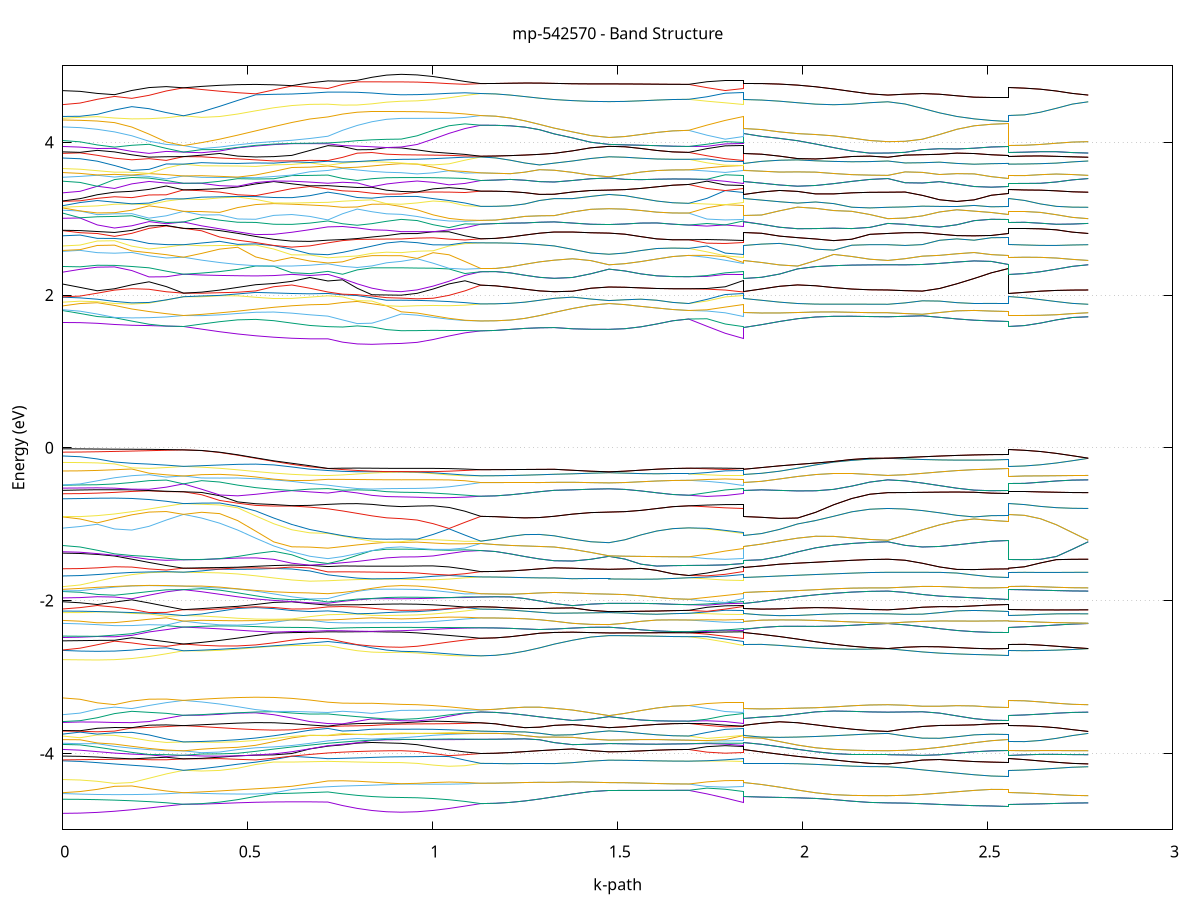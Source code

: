 set title 'mp-542570 - Band Structure'
set xlabel 'k-path'
set ylabel 'Energy (eV)'
set grid y
set yrange [-5:5]
set terminal png size 800,600
set output 'mp-542570_bands_gnuplot.png'
plot '-' using 1:2 with lines notitle, '-' using 1:2 with lines notitle, '-' using 1:2 with lines notitle, '-' using 1:2 with lines notitle, '-' using 1:2 with lines notitle, '-' using 1:2 with lines notitle, '-' using 1:2 with lines notitle, '-' using 1:2 with lines notitle, '-' using 1:2 with lines notitle, '-' using 1:2 with lines notitle, '-' using 1:2 with lines notitle, '-' using 1:2 with lines notitle, '-' using 1:2 with lines notitle, '-' using 1:2 with lines notitle, '-' using 1:2 with lines notitle, '-' using 1:2 with lines notitle, '-' using 1:2 with lines notitle, '-' using 1:2 with lines notitle, '-' using 1:2 with lines notitle, '-' using 1:2 with lines notitle, '-' using 1:2 with lines notitle, '-' using 1:2 with lines notitle, '-' using 1:2 with lines notitle, '-' using 1:2 with lines notitle, '-' using 1:2 with lines notitle, '-' using 1:2 with lines notitle, '-' using 1:2 with lines notitle, '-' using 1:2 with lines notitle, '-' using 1:2 with lines notitle, '-' using 1:2 with lines notitle, '-' using 1:2 with lines notitle, '-' using 1:2 with lines notitle, '-' using 1:2 with lines notitle, '-' using 1:2 with lines notitle, '-' using 1:2 with lines notitle, '-' using 1:2 with lines notitle, '-' using 1:2 with lines notitle, '-' using 1:2 with lines notitle, '-' using 1:2 with lines notitle, '-' using 1:2 with lines notitle, '-' using 1:2 with lines notitle, '-' using 1:2 with lines notitle, '-' using 1:2 with lines notitle, '-' using 1:2 with lines notitle, '-' using 1:2 with lines notitle, '-' using 1:2 with lines notitle, '-' using 1:2 with lines notitle, '-' using 1:2 with lines notitle, '-' using 1:2 with lines notitle, '-' using 1:2 with lines notitle, '-' using 1:2 with lines notitle, '-' using 1:2 with lines notitle, '-' using 1:2 with lines notitle, '-' using 1:2 with lines notitle, '-' using 1:2 with lines notitle, '-' using 1:2 with lines notitle, '-' using 1:2 with lines notitle, '-' using 1:2 with lines notitle, '-' using 1:2 with lines notitle, '-' using 1:2 with lines notitle, '-' using 1:2 with lines notitle, '-' using 1:2 with lines notitle, '-' using 1:2 with lines notitle, '-' using 1:2 with lines notitle, '-' using 1:2 with lines notitle, '-' using 1:2 with lines notitle, '-' using 1:2 with lines notitle, '-' using 1:2 with lines notitle, '-' using 1:2 with lines notitle, '-' using 1:2 with lines notitle, '-' using 1:2 with lines notitle, '-' using 1:2 with lines notitle, '-' using 1:2 with lines notitle, '-' using 1:2 with lines notitle, '-' using 1:2 with lines notitle, '-' using 1:2 with lines notitle, '-' using 1:2 with lines notitle, '-' using 1:2 with lines notitle, '-' using 1:2 with lines notitle, '-' using 1:2 with lines notitle, '-' using 1:2 with lines notitle, '-' using 1:2 with lines notitle, '-' using 1:2 with lines notitle, '-' using 1:2 with lines notitle, '-' using 1:2 with lines notitle, '-' using 1:2 with lines notitle, '-' using 1:2 with lines notitle, '-' using 1:2 with lines notitle, '-' using 1:2 with lines notitle, '-' using 1:2 with lines notitle, '-' using 1:2 with lines notitle, '-' using 1:2 with lines notitle, '-' using 1:2 with lines notitle, '-' using 1:2 with lines notitle, '-' using 1:2 with lines notitle, '-' using 1:2 with lines notitle, '-' using 1:2 with lines notitle, '-' using 1:2 with lines notitle, '-' using 1:2 with lines notitle, '-' using 1:2 with lines notitle, '-' using 1:2 with lines notitle, '-' using 1:2 with lines notitle, '-' using 1:2 with lines notitle, '-' using 1:2 with lines notitle, '-' using 1:2 with lines notitle, '-' using 1:2 with lines notitle, '-' using 1:2 with lines notitle, '-' using 1:2 with lines notitle, '-' using 1:2 with lines notitle, '-' using 1:2 with lines notitle, '-' using 1:2 with lines notitle, '-' using 1:2 with lines notitle, '-' using 1:2 with lines notitle, '-' using 1:2 with lines notitle, '-' using 1:2 with lines notitle, '-' using 1:2 with lines notitle, '-' using 1:2 with lines notitle, '-' using 1:2 with lines notitle, '-' using 1:2 with lines notitle, '-' using 1:2 with lines notitle, '-' using 1:2 with lines notitle, '-' using 1:2 with lines notitle, '-' using 1:2 with lines notitle, '-' using 1:2 with lines notitle, '-' using 1:2 with lines notitle, '-' using 1:2 with lines notitle, '-' using 1:2 with lines notitle, '-' using 1:2 with lines notitle, '-' using 1:2 with lines notitle, '-' using 1:2 with lines notitle, '-' using 1:2 with lines notitle, '-' using 1:2 with lines notitle, '-' using 1:2 with lines notitle, '-' using 1:2 with lines notitle, '-' using 1:2 with lines notitle, '-' using 1:2 with lines notitle, '-' using 1:2 with lines notitle, '-' using 1:2 with lines notitle, '-' using 1:2 with lines notitle, '-' using 1:2 with lines notitle, '-' using 1:2 with lines notitle, '-' using 1:2 with lines notitle, '-' using 1:2 with lines notitle, '-' using 1:2 with lines notitle, '-' using 1:2 with lines notitle, '-' using 1:2 with lines notitle, '-' using 1:2 with lines notitle, '-' using 1:2 with lines notitle, '-' using 1:2 with lines notitle, '-' using 1:2 with lines notitle, '-' using 1:2 with lines notitle, '-' using 1:2 with lines notitle, '-' using 1:2 with lines notitle, '-' using 1:2 with lines notitle, '-' using 1:2 with lines notitle, '-' using 1:2 with lines notitle, '-' using 1:2 with lines notitle, '-' using 1:2 with lines notitle, '-' using 1:2 with lines notitle, '-' using 1:2 with lines notitle, '-' using 1:2 with lines notitle, '-' using 1:2 with lines notitle, '-' using 1:2 with lines notitle, '-' using 1:2 with lines notitle, '-' using 1:2 with lines notitle, '-' using 1:2 with lines notitle, '-' using 1:2 with lines notitle, '-' using 1:2 with lines notitle
0.000000 -14.517000
0.046633 -14.514600
0.093265 -14.507500
0.139898 -14.496000
0.186530 -14.480600
0.233163 -14.461700
0.279796 -14.440400
0.326428 -14.418200
0.326428 -14.418200
0.375212 -14.422900
0.423995 -14.424400
0.472779 -14.422800
0.521562 -14.418600
0.570346 -14.412500
0.619129 -14.405300
0.667913 -14.398000
0.716696 -14.391500
0.716696 -14.391500
0.756349 -14.388200
0.796003 -14.385200
0.835656 -14.382000
0.875310 -14.379000
0.914963 -14.377800
0.914963 -14.377800
0.958031 -14.377000
1.001099 -14.374900
1.044167 -14.371400
1.087235 -14.367200
1.130303 -14.362400
1.130303 -14.362400
1.169956 -14.364300
1.209610 -14.369000
1.249263 -14.375200
1.288917 -14.382000
1.328570 -14.389000
1.328570 -14.389000
1.377951 -14.396500
1.427332 -14.401200
1.476713 -14.402800
1.476713 -14.402800
1.519781 -14.403000
1.562849 -14.403400
1.605917 -14.403900
1.648985 -14.404300
1.692053 -14.404500
1.692053 -14.404500
1.741434 -14.403400
1.790815 -14.399000
1.840196 -14.391500
1.840196 -14.389000
1.888979 -14.388500
1.937763 -14.390700
1.986546 -14.394500
2.035329 -14.399000
2.084113 -14.403000
2.132896 -14.406100
2.181680 -14.407900
2.230463 -14.408400
2.230463 -14.408400
2.277096 -14.417900
2.323729 -14.433200
2.370361 -14.447700
2.416994 -14.459900
2.463626 -14.469100
2.510259 -14.474800
2.556892 -14.476700
2.556892 -14.418200
2.599960 -14.417500
2.643028 -14.415400
2.686096 -14.412500
2.729164 -14.409700
2.772232 -14.408400
e
0.000000 -14.412600
0.046633 -14.411700
0.093265 -14.409100
0.139898 -14.405000
0.186530 -14.400000
0.233163 -14.395800
0.279796 -14.399700
0.326428 -14.418200
0.326428 -14.418200
0.375212 -14.410300
0.423995 -14.399500
0.472779 -14.386700
0.521562 -14.377400
0.570346 -14.376600
0.619129 -14.378400
0.667913 -14.382900
0.716696 -14.390500
0.716696 -14.390500
0.756349 -14.379600
0.796003 -14.367900
0.835656 -14.357100
0.875310 -14.348300
0.914963 -14.347300
0.914963 -14.347300
0.958031 -14.348100
1.001099 -14.350200
1.044167 -14.353500
1.087235 -14.357700
1.130303 -14.362400
1.130303 -14.362400
1.169956 -14.364300
1.209610 -14.369000
1.249263 -14.375200
1.288917 -14.382000
1.328570 -14.389000
1.328570 -14.389000
1.377951 -14.396500
1.427332 -14.401200
1.476713 -14.402800
1.476713 -14.402800
1.519781 -14.403000
1.562849 -14.403400
1.605917 -14.403900
1.648985 -14.404300
1.692053 -14.404500
1.692053 -14.404500
1.741434 -14.402500
1.790815 -14.397600
1.840196 -14.390500
1.840196 -14.389000
1.888979 -14.388500
1.937763 -14.390700
1.986546 -14.394500
2.035329 -14.399000
2.084113 -14.403000
2.132896 -14.406100
2.181680 -14.407900
2.230463 -14.408400
2.230463 -14.408400
2.277096 -14.417900
2.323729 -14.433200
2.370361 -14.447700
2.416994 -14.459900
2.463626 -14.469100
2.510259 -14.474800
2.556892 -14.476700
2.556892 -14.418200
2.599960 -14.417500
2.643028 -14.415400
2.686096 -14.412500
2.729164 -14.409700
2.772232 -14.408400
e
0.000000 -14.346000
0.046633 -14.346600
0.093265 -14.348400
0.139898 -14.351400
0.186530 -14.355500
0.233163 -14.360500
0.279796 -14.373100
0.326428 -14.371700
0.326428 -14.371700
0.375212 -14.374400
0.423995 -14.375400
0.472779 -14.374800
0.521562 -14.368800
0.570346 -14.354200
0.619129 -14.339200
0.667913 -14.325700
0.716696 -14.314900
0.716696 -14.314900
0.756349 -14.323800
0.796003 -14.332200
0.835656 -14.339700
0.875310 -14.345200
0.914963 -14.344500
0.914963 -14.344500
0.958031 -14.343900
1.001099 -14.342200
1.044167 -14.339500
1.087235 -14.335900
1.130303 -14.331900
1.130303 -14.331900
1.169956 -14.330200
1.209610 -14.325900
1.249263 -14.320300
1.288917 -14.314500
1.328570 -14.308600
1.328570 -14.308600
1.377951 -14.298400
1.427332 -14.291900
1.476713 -14.289700
1.476713 -14.289700
1.519781 -14.289500
1.562849 -14.288900
1.605917 -14.288200
1.648985 -14.287600
1.692053 -14.287400
1.692053 -14.287400
1.741434 -14.292200
1.790815 -14.301500
1.840196 -14.314900
1.840196 -14.308600
1.888979 -14.318700
1.937763 -14.330300
1.986546 -14.342500
2.035329 -14.354600
2.084113 -14.365600
2.132896 -14.374500
2.181680 -14.380500
2.230463 -14.382600
2.230463 -14.382600
2.277096 -14.372900
2.323729 -14.356800
2.370361 -14.341200
2.416994 -14.327700
2.463626 -14.317500
2.510259 -14.311000
2.556892 -14.308900
2.556892 -14.371700
2.599960 -14.372600
2.643028 -14.374900
2.686096 -14.378100
2.729164 -14.381200
2.772232 -14.382600
e
0.000000 -14.295400
0.046633 -14.298600
0.093265 -14.307700
0.139898 -14.322100
0.186530 -14.340500
0.233163 -14.360200
0.279796 -14.366200
0.326428 -14.371700
0.326428 -14.371700
0.375212 -14.366900
0.423995 -14.360000
0.472779 -14.351100
0.521562 -14.340700
0.570346 -14.329300
0.619129 -14.317700
0.667913 -14.306800
0.716696 -14.297200
0.716696 -14.297200
0.756349 -14.300200
0.796003 -14.304500
0.835656 -14.309900
0.875310 -14.315300
0.914963 -14.318000
0.914963 -14.318000
0.958031 -14.318700
1.001099 -14.320800
1.044167 -14.323900
1.087235 -14.327800
1.130303 -14.331900
1.130303 -14.331900
1.169956 -14.330200
1.209610 -14.325900
1.249263 -14.320300
1.288917 -14.314500
1.328570 -14.308600
1.328570 -14.308600
1.377951 -14.298400
1.427332 -14.291900
1.476713 -14.289700
1.476713 -14.289700
1.519781 -14.289500
1.562849 -14.288900
1.605917 -14.288200
1.648985 -14.287600
1.692053 -14.287400
1.692053 -14.287400
1.741434 -14.287000
1.790815 -14.290500
1.840196 -14.297200
1.840196 -14.308600
1.888979 -14.318700
1.937763 -14.330300
1.986546 -14.342500
2.035329 -14.354600
2.084113 -14.365600
2.132896 -14.374500
2.181680 -14.380500
2.230463 -14.382600
2.230463 -14.382600
2.277096 -14.372900
2.323729 -14.356800
2.370361 -14.341200
2.416994 -14.327700
2.463626 -14.317500
2.510259 -14.311000
2.556892 -14.308900
2.556892 -14.371700
2.599960 -14.372600
2.643028 -14.374900
2.686096 -14.378100
2.729164 -14.381200
2.772232 -14.382600
e
0.000000 -13.289800
0.046633 -13.291400
0.093265 -13.295800
0.139898 -13.301300
0.186530 -13.306300
0.233163 -13.309700
0.279796 -13.310600
0.326428 -13.308500
0.326428 -13.308500
0.375212 -13.308500
0.423995 -13.305600
0.472779 -13.299700
0.521562 -13.291400
0.570346 -13.287800
0.619129 -13.293800
0.667913 -13.300500
0.716696 -13.303900
0.716696 -13.303900
0.756349 -13.312900
0.796003 -13.320200
0.835656 -13.325500
0.875310 -13.328800
0.914963 -13.329900
0.914963 -13.329900
0.958031 -13.329200
1.001099 -13.327200
1.044167 -13.323400
1.087235 -13.317700
1.130303 -13.309900
1.130303 -13.309900
1.169956 -13.309200
1.209610 -13.306900
1.249263 -13.303200
1.288917 -13.298100
1.328570 -13.291600
1.328570 -13.291600
1.377951 -13.281700
1.427332 -13.269000
1.476713 -13.256200
1.476713 -13.256200
1.519781 -13.259500
1.562849 -13.263600
1.605917 -13.266700
1.648985 -13.268700
1.692053 -13.269400
1.692053 -13.269400
1.741434 -13.279600
1.790815 -13.292600
1.840196 -13.303900
1.840196 -13.291600
1.888979 -13.290000
1.937763 -13.285200
1.986546 -13.279800
2.035329 -13.277100
2.084113 -13.277700
2.132896 -13.279900
2.181680 -13.281800
2.230463 -13.282500
2.230463 -13.282500
2.277096 -13.282600
2.323729 -13.282400
2.370361 -13.281300
2.416994 -13.279300
2.463626 -13.276600
2.510259 -13.274100
2.556892 -13.273200
2.556892 -13.308500
2.599960 -13.306700
2.643028 -13.301500
2.686096 -13.294000
2.729164 -13.286300
2.772232 -13.282500
e
0.000000 -13.256300
0.046633 -13.259100
0.093265 -13.266300
0.139898 -13.275900
0.186530 -13.286200
0.233163 -13.295800
0.279796 -13.303400
0.326428 -13.308500
0.326428 -13.308500
0.375212 -13.305400
0.423995 -13.299900
0.472779 -13.293200
0.521562 -13.287800
0.570346 -13.281500
0.619129 -13.271000
0.667913 -13.262700
0.716696 -13.261200
0.716696 -13.261200
0.756349 -13.260300
0.796003 -13.259300
0.835656 -13.258300
0.875310 -13.257400
0.914963 -13.257100
0.914963 -13.257100
0.958031 -13.261800
1.001099 -13.275600
1.044167 -13.288600
1.087235 -13.300200
1.130303 -13.309900
1.130303 -13.309900
1.169956 -13.309200
1.209610 -13.306900
1.249263 -13.303200
1.288917 -13.298100
1.328570 -13.291600
1.328570 -13.291600
1.377951 -13.281700
1.427332 -13.269000
1.476713 -13.256200
1.476713 -13.256200
1.519781 -13.259500
1.562849 -13.263600
1.605917 -13.266700
1.648985 -13.268700
1.692053 -13.269400
1.692053 -13.269400
1.741434 -13.265200
1.790815 -13.263200
1.840196 -13.261200
1.840196 -13.291600
1.888979 -13.290000
1.937763 -13.285200
1.986546 -13.279800
2.035329 -13.277100
2.084113 -13.277700
2.132896 -13.279900
2.181680 -13.281800
2.230463 -13.282500
2.230463 -13.282500
2.277096 -13.282600
2.323729 -13.282400
2.370361 -13.281300
2.416994 -13.279300
2.463626 -13.276600
2.510259 -13.274100
2.556892 -13.273200
2.556892 -13.308500
2.599960 -13.306700
2.643028 -13.301500
2.686096 -13.294000
2.729164 -13.286300
2.772232 -13.282500
e
0.000000 -13.243500
0.046633 -13.242400
0.093265 -13.239300
0.139898 -13.234800
0.186530 -13.229200
0.233163 -13.222900
0.279796 -13.216200
0.326428 -13.209400
0.326428 -13.209400
0.375212 -13.210900
0.423995 -13.212100
0.472779 -13.219800
0.521562 -13.231000
0.570346 -13.236100
0.619129 -13.233400
0.667913 -13.238200
0.716696 -13.239800
0.716696 -13.239800
0.756349 -13.241300
0.796003 -13.243500
0.835656 -13.246200
0.875310 -13.248000
0.914963 -13.248600
0.914963 -13.248600
0.958031 -13.255200
1.001099 -13.249800
1.044167 -13.241700
1.087235 -13.231700
1.130303 -13.221200
1.130303 -13.221200
1.169956 -13.221100
1.209610 -13.221000
1.249263 -13.221000
1.288917 -13.221200
1.328570 -13.221800
1.328570 -13.221800
1.377951 -13.228200
1.427332 -13.240100
1.476713 -13.253000
1.476713 -13.253000
1.519781 -13.249600
1.562849 -13.245800
1.605917 -13.243100
1.648985 -13.241700
1.692053 -13.241300
1.692053 -13.241300
1.741434 -13.245700
1.790815 -13.243500
1.840196 -13.239800
1.840196 -13.221800
1.888979 -13.221500
1.937763 -13.225100
1.986546 -13.229000
2.035329 -13.231700
2.084113 -13.234000
2.132896 -13.236600
2.181680 -13.238700
2.230463 -13.239500
2.230463 -13.239500
2.277096 -13.237900
2.323729 -13.233500
2.370361 -13.227900
2.416994 -13.222800
2.463626 -13.219800
2.510259 -13.218900
2.556892 -13.218800
2.556892 -13.209400
2.599960 -13.211700
2.643028 -13.218000
2.686096 -13.226800
2.729164 -13.235500
2.772232 -13.239500
e
0.000000 -13.190500
0.046633 -13.189500
0.093265 -13.187700
0.139898 -13.187800
0.186530 -13.191500
0.233163 -13.196900
0.279796 -13.202900
0.326428 -13.209400
0.326428 -13.209400
0.375212 -13.208100
0.423995 -13.210300
0.472779 -13.213900
0.521562 -13.217600
0.570346 -13.224100
0.619129 -13.232300
0.667913 -13.232200
0.716696 -13.236100
0.716696 -13.236100
0.756349 -13.240100
0.796003 -13.243200
0.835656 -13.245000
0.875310 -13.246200
0.914963 -13.246600
0.914963 -13.246600
0.958031 -13.233700
1.001099 -13.221000
1.044167 -13.211200
1.087235 -13.212000
1.130303 -13.221200
1.130303 -13.221200
1.169956 -13.221100
1.209610 -13.221000
1.249263 -13.221000
1.288917 -13.221200
1.328570 -13.221800
1.328570 -13.221800
1.377951 -13.228200
1.427332 -13.240100
1.476713 -13.253000
1.476713 -13.253000
1.519781 -13.249600
1.562849 -13.245800
1.605917 -13.243100
1.648985 -13.241700
1.692053 -13.241300
1.692053 -13.241300
1.741434 -13.229100
1.790815 -13.227400
1.840196 -13.236100
1.840196 -13.221800
1.888979 -13.221500
1.937763 -13.225100
1.986546 -13.229000
2.035329 -13.231700
2.084113 -13.234000
2.132896 -13.236600
2.181680 -13.238700
2.230463 -13.239500
2.230463 -13.239500
2.277096 -13.237900
2.323729 -13.233500
2.370361 -13.227900
2.416994 -13.222800
2.463626 -13.219800
2.510259 -13.218900
2.556892 -13.218800
2.556892 -13.209400
2.599960 -13.211700
2.643028 -13.218000
2.686096 -13.226800
2.729164 -13.235500
2.772232 -13.239500
e
0.000000 -13.174400
0.046633 -13.175700
0.093265 -13.178600
0.139898 -13.179900
0.186530 -13.178400
0.233163 -13.176200
0.279796 -13.174200
0.326428 -13.172200
0.326428 -13.172200
0.375212 -13.180500
0.423995 -13.187800
0.472779 -13.189200
0.521562 -13.189600
0.570346 -13.197900
0.619129 -13.211900
0.667913 -13.219800
0.716696 -13.215000
0.716696 -13.215000
0.756349 -13.212800
0.796003 -13.209100
0.835656 -13.204700
0.875310 -13.200700
0.914963 -13.198700
0.914963 -13.198700
0.958031 -13.197300
1.001099 -13.193300
1.044167 -13.195100
1.087235 -13.193300
1.130303 -13.186100
1.130303 -13.186100
1.169956 -13.186400
1.209610 -13.187400
1.249263 -13.189100
1.288917 -13.191900
1.328570 -13.195700
1.328570 -13.195700
1.377951 -13.202200
1.427332 -13.205100
1.476713 -13.205800
1.476713 -13.205800
1.519781 -13.206300
1.562849 -13.207100
1.605917 -13.207800
1.648985 -13.208000
1.692053 -13.208000
1.692053 -13.208000
1.741434 -13.212600
1.790815 -13.211100
1.840196 -13.215000
1.840196 -13.195700
1.888979 -13.186600
1.937763 -13.184200
1.986546 -13.187600
2.035329 -13.188100
2.084113 -13.184400
2.132896 -13.178300
2.181680 -13.173000
2.230463 -13.171000
2.230463 -13.171000
2.277096 -13.171300
2.323729 -13.172200
2.370361 -13.173000
2.416994 -13.172700
2.463626 -13.170300
2.510259 -13.166100
2.556892 -13.163500
2.556892 -13.172200
2.599960 -13.172000
2.643028 -13.171600
2.686096 -13.171300
2.729164 -13.171000
2.772232 -13.171000
e
0.000000 -13.158400
0.046633 -13.159400
0.093265 -13.161600
0.139898 -13.164000
0.186530 -13.166200
0.233163 -13.168300
0.279796 -13.170300
0.326428 -13.172200
0.326428 -13.172200
0.375212 -13.166900
0.423995 -13.165200
0.472779 -13.166000
0.521562 -13.167400
0.570346 -13.168200
0.619129 -13.168200
0.667913 -13.176000
0.716696 -13.189300
0.716696 -13.189300
0.756349 -13.181900
0.796003 -13.175700
0.835656 -13.178800
0.875310 -13.182400
0.914963 -13.184100
0.914963 -13.184100
0.958031 -13.185600
1.001099 -13.189900
1.044167 -13.187100
1.087235 -13.181000
1.130303 -13.186100
1.130303 -13.186100
1.169956 -13.186400
1.209610 -13.187400
1.249263 -13.189100
1.288917 -13.191900
1.328570 -13.195700
1.328570 -13.195700
1.377951 -13.202200
1.427332 -13.205100
1.476713 -13.205800
1.476713 -13.205800
1.519781 -13.206300
1.562849 -13.207100
1.605917 -13.207800
1.648985 -13.208000
1.692053 -13.208000
1.692053 -13.208000
1.741434 -13.207500
1.790815 -13.205800
1.840196 -13.189300
1.840196 -13.195700
1.888979 -13.186600
1.937763 -13.184200
1.986546 -13.187600
2.035329 -13.188100
2.084113 -13.184400
2.132896 -13.178300
2.181680 -13.173000
2.230463 -13.171000
2.230463 -13.171000
2.277096 -13.171300
2.323729 -13.172200
2.370361 -13.173000
2.416994 -13.172700
2.463626 -13.170300
2.510259 -13.166100
2.556892 -13.163500
2.556892 -13.172200
2.599960 -13.172000
2.643028 -13.171600
2.686096 -13.171300
2.729164 -13.171000
2.772232 -13.171000
e
0.000000 -13.146000
0.046633 -13.143800
0.093265 -13.138300
0.139898 -13.131400
0.186530 -13.124600
0.233163 -13.118700
0.279796 -13.114400
0.326428 -13.112200
0.326428 -13.112200
0.375212 -13.120000
0.423995 -13.132100
0.472779 -13.147200
0.521562 -13.161600
0.570346 -13.167300
0.619129 -13.166600
0.667913 -13.167900
0.716696 -13.169500
0.716696 -13.169500
0.756349 -13.172000
0.796003 -13.175100
0.835656 -13.171100
0.875310 -13.168200
0.914963 -13.167200
0.914963 -13.167200
0.958031 -13.167900
1.001099 -13.170000
1.044167 -13.173600
1.087235 -13.177200
1.130303 -13.170600
1.130303 -13.170600
1.169956 -13.171000
1.209610 -13.172200
1.249263 -13.173700
1.288917 -13.175300
1.328570 -13.176400
1.328570 -13.176400
1.377951 -13.175200
1.427332 -13.174100
1.476713 -13.173600
1.476713 -13.173600
1.519781 -13.173300
1.562849 -13.172500
1.605917 -13.171700
1.648985 -13.171200
1.692053 -13.171000
1.692053 -13.171000
1.741434 -13.171500
1.790815 -13.170100
1.840196 -13.169500
1.840196 -13.176400
1.888979 -13.179700
1.937763 -13.171900
1.986546 -13.155900
2.035329 -13.140400
2.084113 -13.127000
2.132896 -13.116800
2.181680 -13.110500
2.230463 -13.108300
2.230463 -13.108300
2.277096 -13.109400
2.323729 -13.112700
2.370361 -13.117900
2.416994 -13.124500
2.463626 -13.132000
2.510259 -13.139000
2.556892 -13.142500
2.556892 -13.112200
2.599960 -13.111800
2.643028 -13.110800
2.686096 -13.109600
2.729164 -13.108700
2.772232 -13.108300
e
0.000000 -13.137300
0.046633 -13.135200
0.093265 -13.130100
0.139898 -13.124100
0.186530 -13.118600
0.233163 -13.114400
0.279796 -13.112200
0.326428 -13.112200
0.326428 -13.112200
0.375212 -13.109500
0.423995 -13.111900
0.472779 -13.119000
0.521562 -13.130000
0.570346 -13.143700
0.619129 -13.157500
0.667913 -13.160400
0.716696 -13.158300
0.716696 -13.158300
0.756349 -13.153700
0.796003 -13.150100
0.835656 -13.147400
0.875310 -13.145800
0.914963 -13.145200
0.914963 -13.145200
0.958031 -13.146400
1.001099 -13.149900
1.044167 -13.155500
1.087235 -13.162600
1.130303 -13.170600
1.130303 -13.170600
1.169956 -13.171000
1.209610 -13.172200
1.249263 -13.173700
1.288917 -13.175300
1.328570 -13.176400
1.328570 -13.176400
1.377951 -13.175200
1.427332 -13.174100
1.476713 -13.173600
1.476713 -13.173600
1.519781 -13.173300
1.562849 -13.172500
1.605917 -13.171700
1.648985 -13.171200
1.692053 -13.171000
1.692053 -13.171000
1.741434 -13.167500
1.790815 -13.162800
1.840196 -13.158300
1.840196 -13.176400
1.888979 -13.179700
1.937763 -13.171900
1.986546 -13.155900
2.035329 -13.140400
2.084113 -13.127000
2.132896 -13.116800
2.181680 -13.110500
2.230463 -13.108300
2.230463 -13.108300
2.277096 -13.109400
2.323729 -13.112700
2.370361 -13.117900
2.416994 -13.124500
2.463626 -13.132000
2.510259 -13.139000
2.556892 -13.142500
2.556892 -13.112200
2.599960 -13.111800
2.643028 -13.110800
2.686096 -13.109600
2.729164 -13.108700
2.772232 -13.108300
e
0.000000 -12.226900
0.046633 -12.225800
0.093265 -12.222700
0.139898 -12.217700
0.186530 -12.211300
0.233163 -12.204000
0.279796 -12.196300
0.326428 -12.189300
0.326428 -12.189300
0.375212 -12.199400
0.423995 -12.212800
0.472779 -12.228500
0.521562 -12.245200
0.570346 -12.261700
0.619129 -12.276600
0.667913 -12.288400
0.716696 -12.295800
0.716696 -12.295800
0.756349 -12.296200
0.796003 -12.295600
0.835656 -12.294200
0.875310 -12.292400
0.914963 -12.291100
0.914963 -12.291100
0.958031 -12.291200
1.001099 -12.291300
1.044167 -12.291300
1.087235 -12.291000
1.130303 -12.290200
1.130303 -12.290200
1.169956 -12.290000
1.209610 -12.289600
1.249263 -12.288900
1.288917 -12.287700
1.328570 -12.286200
1.328570 -12.286200
1.377951 -12.286000
1.427332 -12.285000
1.476713 -12.284400
1.476713 -12.284400
1.519781 -12.284500
1.562849 -12.284800
1.605917 -12.285200
1.648985 -12.285400
1.692053 -12.285500
1.692053 -12.285500
1.741434 -12.292400
1.790815 -12.296000
1.840196 -12.295800
1.840196 -12.286200
1.888979 -12.280200
1.937763 -12.269700
1.986546 -12.256000
2.035329 -12.240500
2.084113 -12.224600
2.132896 -12.209900
2.181680 -12.197700
2.230463 -12.189100
2.230463 -12.189100
2.277096 -12.194400
2.323729 -12.199900
2.370361 -12.205100
2.416994 -12.209700
2.463626 -12.213200
2.510259 -12.215400
2.556892 -12.216200
2.556892 -12.189300
2.599960 -12.189300
2.643028 -12.189200
2.686096 -12.189200
2.729164 -12.189100
2.772232 -12.189100
e
0.000000 -12.191500
0.046633 -12.191400
0.093265 -12.191100
0.139898 -12.190700
0.186530 -12.190200
0.233163 -12.189700
0.279796 -12.189200
0.326428 -12.189300
0.326428 -12.189300
0.375212 -12.195100
0.423995 -12.205400
0.472779 -12.218300
0.521562 -12.232400
0.570346 -12.245800
0.619129 -12.256900
0.667913 -12.264200
0.716696 -12.266600
0.716696 -12.266600
0.756349 -12.271500
0.796003 -12.276000
0.835656 -12.280100
0.875310 -12.283700
0.914963 -12.285400
0.914963 -12.285400
0.958031 -12.285700
1.001099 -12.286600
1.044167 -12.287800
1.087235 -12.289100
1.130303 -12.290200
1.130303 -12.290200
1.169956 -12.290000
1.209610 -12.289600
1.249263 -12.288900
1.288917 -12.287700
1.328570 -12.286200
1.328570 -12.286200
1.377951 -12.286000
1.427332 -12.285000
1.476713 -12.284400
1.476713 -12.284400
1.519781 -12.284500
1.562849 -12.284800
1.605917 -12.285200
1.648985 -12.285400
1.692053 -12.285500
1.692053 -12.285500
1.741434 -12.276200
1.790815 -12.265400
1.840196 -12.266600
1.840196 -12.286200
1.888979 -12.280200
1.937763 -12.269700
1.986546 -12.256000
2.035329 -12.240500
2.084113 -12.224600
2.132896 -12.209900
2.181680 -12.197700
2.230463 -12.189100
2.230463 -12.189100
2.277096 -12.194400
2.323729 -12.199900
2.370361 -12.205100
2.416994 -12.209700
2.463626 -12.213200
2.510259 -12.215400
2.556892 -12.216200
2.556892 -12.189300
2.599960 -12.189300
2.643028 -12.189200
2.686096 -12.189200
2.729164 -12.189100
2.772232 -12.189100
e
0.000000 -12.190900
0.046633 -12.190700
0.093265 -12.190300
0.139898 -12.189800
0.186530 -12.189300
0.233163 -12.189000
0.279796 -12.188800
0.326428 -12.188300
0.326428 -12.188300
0.375212 -12.186200
0.423995 -12.188300
0.472779 -12.194700
0.521562 -12.204500
0.570346 -12.216700
0.619129 -12.230000
0.667913 -12.243100
0.716696 -12.254600
0.716696 -12.254600
0.756349 -12.251200
0.796003 -12.248400
0.835656 -12.246400
0.875310 -12.245100
0.914963 -12.244700
0.914963 -12.244700
0.958031 -12.243900
1.001099 -12.241800
1.044167 -12.238800
1.087235 -12.235100
1.130303 -12.231200
1.130303 -12.231200
1.169956 -12.231400
1.209610 -12.231900
1.249263 -12.232800
1.288917 -12.233900
1.328570 -12.235100
1.328570 -12.235100
1.377951 -12.241100
1.427332 -12.245900
1.476713 -12.247900
1.476713 -12.247900
1.519781 -12.247700
1.562849 -12.247100
1.605917 -12.246500
1.648985 -12.246000
1.692053 -12.245800
1.692053 -12.245800
1.741434 -12.253500
1.790815 -12.260600
1.840196 -12.254600
1.840196 -12.235100
1.888979 -12.226200
1.937763 -12.215600
1.986546 -12.204800
2.035329 -12.195100
2.084113 -12.187900
2.132896 -12.184100
2.181680 -12.184300
2.230463 -12.188800
2.230463 -12.188800
2.277096 -12.184000
2.323729 -12.179700
2.370361 -12.176200
2.416994 -12.173600
2.463626 -12.171800
2.510259 -12.170800
2.556892 -12.170500
2.556892 -12.188300
2.599960 -12.188400
2.643028 -12.188500
2.686096 -12.188600
2.729164 -12.188800
2.772232 -12.188800
e
0.000000 -12.162100
0.046633 -12.162600
0.093265 -12.164200
0.139898 -12.166800
0.186530 -12.170600
0.233163 -12.175600
0.279796 -12.181700
0.326428 -12.188300
0.326428 -12.188300
0.375212 -12.182700
0.423995 -12.180600
0.472779 -12.182500
0.521562 -12.187900
0.570346 -12.196000
0.619129 -12.205500
0.667913 -12.215200
0.716696 -12.223700
0.716696 -12.223700
0.756349 -12.222600
0.796003 -12.221500
0.835656 -12.220600
0.875310 -12.220000
0.914963 -12.219800
0.914963 -12.219800
0.958031 -12.220300
1.001099 -12.221800
1.044167 -12.224300
1.087235 -12.227500
1.130303 -12.231200
1.130303 -12.231200
1.169956 -12.231400
1.209610 -12.231900
1.249263 -12.232800
1.288917 -12.233900
1.328570 -12.235100
1.328570 -12.235100
1.377951 -12.241100
1.427332 -12.245900
1.476713 -12.247900
1.476713 -12.247900
1.519781 -12.247700
1.562849 -12.247100
1.605917 -12.246500
1.648985 -12.246000
1.692053 -12.245800
1.692053 -12.245800
1.741434 -12.237900
1.790815 -12.230400
1.840196 -12.223700
1.840196 -12.235100
1.888979 -12.226200
1.937763 -12.215600
1.986546 -12.204800
2.035329 -12.195100
2.084113 -12.187900
2.132896 -12.184100
2.181680 -12.184300
2.230463 -12.188800
2.230463 -12.188800
2.277096 -12.184000
2.323729 -12.179700
2.370361 -12.176200
2.416994 -12.173600
2.463626 -12.171800
2.510259 -12.170800
2.556892 -12.170500
2.556892 -12.188300
2.599960 -12.188400
2.643028 -12.188500
2.686096 -12.188600
2.729164 -12.188800
2.772232 -12.188800
e
0.000000 -11.466800
0.046633 -11.464000
0.093265 -11.455600
0.139898 -11.442100
0.186530 -11.424000
0.233163 -11.402500
0.279796 -11.379200
0.326428 -11.356600
0.326428 -11.356600
0.375212 -11.361700
0.423995 -11.366100
0.472779 -11.370000
0.521562 -11.373300
0.570346 -11.376600
0.619129 -11.380200
0.667913 -11.385000
0.716696 -11.391400
0.716696 -11.391400
0.756349 -11.411000
0.796003 -11.427200
0.835656 -11.439200
0.875310 -11.446600
0.914963 -11.449100
0.914963 -11.449100
0.958031 -11.447700
1.001099 -11.443700
1.044167 -11.437000
1.087235 -11.428100
1.130303 -11.417300
1.130303 -11.417300
1.169956 -11.415100
1.209610 -11.408400
1.249263 -11.397900
1.288917 -11.384100
1.328570 -11.368100
1.328570 -11.368100
1.377951 -11.353900
1.427332 -11.341200
1.476713 -11.335100
1.476713 -11.335100
1.519781 -11.335300
1.562849 -11.335800
1.605917 -11.336400
1.648985 -11.336800
1.692053 -11.337000
1.692053 -11.337000
1.741434 -11.354800
1.790815 -11.373300
1.840196 -11.391400
1.840196 -11.368100
1.888979 -11.363500
1.937763 -11.360200
1.986546 -11.358200
2.035329 -11.357100
2.084113 -11.356500
2.132896 -11.356300
2.181680 -11.356100
2.230463 -11.356100
2.230463 -11.356100
2.277096 -11.361900
2.323729 -11.375100
2.370361 -11.390100
2.416994 -11.403800
2.463626 -11.414600
2.510259 -11.421400
2.556892 -11.423700
2.556892 -11.356600
2.599960 -11.356500
2.643028 -11.356400
2.686096 -11.356200
2.729164 -11.356100
2.772232 -11.356100
e
0.000000 -11.342300
0.046633 -11.340700
0.093265 -11.336100
0.139898 -11.328800
0.186530 -11.319600
0.233163 -11.324300
0.279796 -11.337700
0.326428 -11.356600
0.326428 -11.356600
0.375212 -11.350900
0.423995 -11.344600
0.472779 -11.337800
0.521562 -11.330600
0.570346 -11.323000
0.619129 -11.319000
0.667913 -11.324700
0.716696 -11.329100
0.716696 -11.329100
0.756349 -11.340100
0.796003 -11.349900
0.835656 -11.357600
0.875310 -11.362500
0.914963 -11.364300
0.914963 -11.364300
0.958031 -11.368600
1.001099 -11.379100
1.044167 -11.391900
1.087235 -11.405000
1.130303 -11.417300
1.130303 -11.417300
1.169956 -11.415100
1.209610 -11.408400
1.249263 -11.397900
1.288917 -11.384100
1.328570 -11.368100
1.328570 -11.368100
1.377951 -11.353900
1.427332 -11.341200
1.476713 -11.335100
1.476713 -11.335100
1.519781 -11.335300
1.562849 -11.335800
1.605917 -11.336400
1.648985 -11.336800
1.692053 -11.337000
1.692053 -11.337000
1.741434 -11.321700
1.790815 -11.319100
1.840196 -11.329100
1.840196 -11.368100
1.888979 -11.363500
1.937763 -11.360200
1.986546 -11.358200
2.035329 -11.357100
2.084113 -11.356500
2.132896 -11.356300
2.181680 -11.356100
2.230463 -11.356100
2.230463 -11.356100
2.277096 -11.361900
2.323729 -11.375100
2.370361 -11.390100
2.416994 -11.403800
2.463626 -11.414600
2.510259 -11.421400
2.556892 -11.423700
2.556892 -11.356600
2.599960 -11.356500
2.643028 -11.356400
2.686096 -11.356200
2.729164 -11.356100
2.772232 -11.356100
e
0.000000 -11.306700
0.046633 -11.307100
0.093265 -11.308400
0.139898 -11.311000
0.186530 -11.315900
0.233163 -11.308900
0.279796 -11.296900
0.326428 -11.282900
0.326428 -11.282900
0.375212 -11.287900
0.423995 -11.293500
0.472779 -11.299500
0.521562 -11.306000
0.570346 -11.312600
0.619129 -11.315500
0.667913 -11.308800
0.716696 -11.303900
0.716696 -11.303900
0.756349 -11.299000
0.796003 -11.296800
0.835656 -11.296000
0.875310 -11.295800
0.914963 -11.295800
0.914963 -11.295800
0.958031 -11.291000
1.001099 -11.279400
1.044167 -11.264800
1.087235 -11.249500
1.130303 -11.234700
1.130303 -11.234700
1.169956 -11.236300
1.209610 -11.241000
1.249263 -11.248700
1.288917 -11.259100
1.328570 -11.271800
1.328570 -11.271800
1.377951 -11.283400
1.427332 -11.294300
1.476713 -11.299900
1.476713 -11.299900
1.519781 -11.299700
1.562849 -11.299200
1.605917 -11.298700
1.648985 -11.298200
1.692053 -11.298100
1.692053 -11.298100
1.741434 -11.308700
1.790815 -11.310600
1.840196 -11.303900
1.840196 -11.271800
1.888979 -11.276000
1.937763 -11.279100
1.986546 -11.281000
2.035329 -11.282100
2.084113 -11.282600
2.132896 -11.282900
2.181680 -11.283100
2.230463 -11.283100
2.230463 -11.283100
2.277096 -11.277700
2.323729 -11.265400
2.370361 -11.251800
2.416994 -11.239600
2.463626 -11.230300
2.510259 -11.224400
2.556892 -11.222400
2.556892 -11.282900
2.599960 -11.282900
2.643028 -11.283000
2.686096 -11.283100
2.729164 -11.283100
2.772232 -11.283100
e
0.000000 -11.178100
0.046633 -11.181400
0.093265 -11.191000
0.139898 -11.206200
0.186530 -11.225300
0.233163 -11.246200
0.279796 -11.266000
0.326428 -11.282900
0.326428 -11.282900
0.375212 -11.278500
0.423995 -11.274700
0.472779 -11.271600
0.521562 -11.269000
0.570346 -11.266700
0.619129 -11.264200
0.667913 -11.260800
0.716696 -11.255800
0.716696 -11.255800
0.756349 -11.236600
0.796003 -11.219400
0.835656 -11.206200
0.875310 -11.197800
0.914963 -11.195000
0.914963 -11.195000
0.958031 -11.196800
1.001099 -11.201900
1.044167 -11.210300
1.087235 -11.221400
1.130303 -11.234700
1.130303 -11.234700
1.169956 -11.236300
1.209610 -11.241000
1.249263 -11.248700
1.288917 -11.259100
1.328570 -11.271800
1.328570 -11.271800
1.377951 -11.283400
1.427332 -11.294300
1.476713 -11.299900
1.476713 -11.299900
1.519781 -11.299700
1.562849 -11.299200
1.605917 -11.298700
1.648985 -11.298200
1.692053 -11.298100
1.692053 -11.298100
1.741434 -11.286200
1.790815 -11.271900
1.840196 -11.255800
1.840196 -11.271800
1.888979 -11.276000
1.937763 -11.279100
1.986546 -11.281000
2.035329 -11.282100
2.084113 -11.282600
2.132896 -11.282900
2.181680 -11.283100
2.230463 -11.283100
2.230463 -11.283100
2.277096 -11.277700
2.323729 -11.265400
2.370361 -11.251800
2.416994 -11.239600
2.463626 -11.230300
2.510259 -11.224400
2.556892 -11.222400
2.556892 -11.282900
2.599960 -11.282900
2.643028 -11.283000
2.686096 -11.283100
2.729164 -11.283100
2.772232 -11.283100
e
0.000000 -9.465300
0.046633 -9.462900
0.093265 -9.456100
0.139898 -9.445000
0.186530 -9.430300
0.233163 -9.413000
0.279796 -9.394700
0.326428 -9.378300
0.326428 -9.378300
0.375212 -9.390900
0.423995 -9.405300
0.472779 -9.419300
0.521562 -9.432100
0.570346 -9.443500
0.619129 -9.453200
0.667913 -9.461000
0.716696 -9.469700
0.716696 -9.469700
0.756349 -9.450100
0.796003 -9.427700
0.835656 -9.404600
0.875310 -9.384500
0.914963 -9.375600
0.914963 -9.375600
0.958031 -9.375100
1.001099 -9.373700
1.044167 -9.371700
1.087235 -9.369200
1.130303 -9.366500
1.130303 -9.366500
1.169956 -9.376500
1.209610 -9.398700
1.249263 -9.424200
1.288917 -9.448800
1.328570 -9.470100
1.328570 -9.470100
1.377951 -9.491600
1.427332 -9.505100
1.476713 -9.509800
1.476713 -9.509800
1.519781 -9.509600
1.562849 -9.509300
1.605917 -9.508900
1.648985 -9.508500
1.692053 -9.508400
1.692053 -9.508400
1.741434 -9.504100
1.790815 -9.490800
1.840196 -9.469700
1.840196 -9.470100
1.888979 -9.462000
1.937763 -9.451500
1.986546 -9.438700
2.035329 -9.424300
2.084113 -9.408800
2.132896 -9.393000
2.181680 -9.379200
2.230463 -9.372900
2.230463 -9.372900
2.277096 -9.379300
2.323729 -9.393100
2.370361 -9.408300
2.416994 -9.422000
2.463626 -9.432600
2.510259 -9.439400
2.556892 -9.441600
2.556892 -9.378300
2.599960 -9.377800
2.643028 -9.376500
2.686096 -9.374800
2.729164 -9.373400
2.772232 -9.372900
e
0.000000 -9.409900
0.046633 -9.408100
0.093265 -9.402800
0.139898 -9.394300
0.186530 -9.383800
0.233163 -9.373700
0.279796 -9.369800
0.326428 -9.378300
0.326428 -9.378300
0.375212 -9.373400
0.423995 -9.381500
0.472779 -9.396800
0.521562 -9.413900
0.570346 -9.430700
0.619129 -9.446100
0.667913 -9.459200
0.716696 -9.466600
0.716696 -9.466600
0.756349 -9.443100
0.796003 -9.416900
0.835656 -9.390400
0.875310 -9.368200
0.914963 -9.358600
0.914963 -9.358600
0.958031 -9.358900
1.001099 -9.360000
1.044167 -9.361700
1.087235 -9.363900
1.130303 -9.366500
1.130303 -9.366500
1.169956 -9.376500
1.209610 -9.398700
1.249263 -9.424200
1.288917 -9.448800
1.328570 -9.470100
1.328570 -9.470100
1.377951 -9.491600
1.427332 -9.505100
1.476713 -9.509800
1.476713 -9.509800
1.519781 -9.509600
1.562849 -9.509300
1.605917 -9.508900
1.648985 -9.508500
1.692053 -9.508400
1.692053 -9.508400
1.741434 -9.503200
1.790815 -9.488900
1.840196 -9.466600
1.840196 -9.470100
1.888979 -9.462000
1.937763 -9.451500
1.986546 -9.438700
2.035329 -9.424300
2.084113 -9.408800
2.132896 -9.393000
2.181680 -9.379200
2.230463 -9.372900
2.230463 -9.372900
2.277096 -9.379300
2.323729 -9.393100
2.370361 -9.408300
2.416994 -9.422000
2.463626 -9.432600
2.510259 -9.439400
2.556892 -9.441600
2.556892 -9.378300
2.599960 -9.377800
2.643028 -9.376500
2.686096 -9.374800
2.729164 -9.373400
2.772232 -9.372900
e
0.000000 -9.263500
0.046633 -9.265500
0.093265 -9.271200
0.139898 -9.280500
0.186530 -9.292400
0.233163 -9.304600
0.279796 -9.311100
0.326428 -9.305600
0.326428 -9.305600
0.375212 -9.312600
0.423995 -9.305200
0.472779 -9.289500
0.521562 -9.271600
0.570346 -9.254100
0.619129 -9.238000
0.667913 -9.223800
0.716696 -9.211600
0.716696 -9.211600
0.756349 -9.227200
0.796003 -9.245400
0.835656 -9.265000
0.875310 -9.282700
0.914963 -9.290800
0.914963 -9.290800
0.958031 -9.289900
1.001099 -9.287500
1.044167 -9.283700
1.087235 -9.279000
1.130303 -9.273700
1.130303 -9.273700
1.169956 -9.264800
1.209610 -9.245700
1.249263 -9.225100
1.288917 -9.206500
1.328570 -9.191400
1.328570 -9.191400
1.377951 -9.175700
1.427332 -9.166300
1.476713 -9.163100
1.476713 -9.163100
1.519781 -9.163500
1.562849 -9.164500
1.605917 -9.165800
1.648985 -9.166800
1.692053 -9.167200
1.692053 -9.167200
1.741434 -9.176600
1.790815 -9.191700
1.840196 -9.211600
1.840196 -9.191400
1.888979 -9.200500
1.937763 -9.213100
1.986546 -9.228800
2.035329 -9.247100
2.084113 -9.266900
2.132896 -9.286600
2.181680 -9.303100
2.230463 -9.310400
2.230463 -9.310400
2.277096 -9.304200
2.323729 -9.290500
2.370361 -9.275600
2.416994 -9.262200
2.463626 -9.251800
2.510259 -9.245200
2.556892 -9.242900
2.556892 -9.305600
2.599960 -9.306000
2.643028 -9.307200
2.686096 -9.308700
2.729164 -9.309900
2.772232 -9.310400
e
0.000000 -9.234300
0.046633 -9.236200
0.093265 -9.241700
0.139898 -9.250700
0.186530 -9.262800
0.233163 -9.277200
0.279796 -9.292400
0.326428 -9.305600
0.326428 -9.305600
0.375212 -9.289000
0.423995 -9.268800
0.472779 -9.248000
0.521562 -9.228000
0.570346 -9.210200
0.619129 -9.195800
0.667913 -9.185600
0.716696 -9.180100
0.716696 -9.180100
0.756349 -9.194300
0.796003 -9.211900
0.835656 -9.231300
0.875310 -9.248900
0.914963 -9.256900
0.914963 -9.256900
0.958031 -9.257800
1.001099 -9.260100
1.044167 -9.263900
1.087235 -9.268600
1.130303 -9.273700
1.130303 -9.273700
1.169956 -9.264800
1.209610 -9.245700
1.249263 -9.225100
1.288917 -9.206500
1.328570 -9.191400
1.328570 -9.191400
1.377951 -9.175700
1.427332 -9.166300
1.476713 -9.163100
1.476713 -9.163100
1.519781 -9.163500
1.562849 -9.164500
1.605917 -9.165800
1.648985 -9.166800
1.692053 -9.167200
1.692053 -9.167200
1.741434 -9.164300
1.790815 -9.168500
1.840196 -9.180100
1.840196 -9.191400
1.888979 -9.200500
1.937763 -9.213100
1.986546 -9.228800
2.035329 -9.247100
2.084113 -9.266900
2.132896 -9.286600
2.181680 -9.303100
2.230463 -9.310400
2.230463 -9.310400
2.277096 -9.304200
2.323729 -9.290500
2.370361 -9.275600
2.416994 -9.262200
2.463626 -9.251800
2.510259 -9.245200
2.556892 -9.242900
2.556892 -9.305600
2.599960 -9.306000
2.643028 -9.307200
2.686096 -9.308700
2.729164 -9.309900
2.772232 -9.310400
e
0.000000 -8.836700
0.046633 -8.833700
0.093265 -8.824800
0.139898 -8.810400
0.186530 -8.797200
0.233163 -8.795900
0.279796 -8.793000
0.326428 -8.788200
0.326428 -8.788200
0.375212 -8.793400
0.423995 -8.797800
0.472779 -8.801600
0.521562 -8.804500
0.570346 -8.805800
0.619129 -8.804700
0.667913 -8.801500
0.716696 -8.796900
0.716696 -8.796900
0.756349 -8.803700
0.796003 -8.807300
0.835656 -8.807700
0.875310 -8.805200
0.914963 -8.802800
0.914963 -8.802800
0.958031 -8.802200
1.001099 -8.800300
1.044167 -8.797600
1.087235 -8.794500
1.130303 -8.791400
1.130303 -8.791400
1.169956 -8.789900
1.209610 -8.785700
1.249263 -8.779300
1.288917 -8.771800
1.328570 -8.764800
1.328570 -8.764800
1.377951 -8.755700
1.427332 -8.751100
1.476713 -8.749900
1.476713 -8.749900
1.519781 -8.750500
1.562849 -8.752000
1.605917 -8.753900
1.648985 -8.755300
1.692053 -8.755800
1.692053 -8.755800
1.741434 -8.769000
1.790815 -8.783400
1.840196 -8.796900
1.840196 -8.764800
1.888979 -8.770600
1.937763 -8.775400
1.986546 -8.778700
2.035329 -8.780600
2.084113 -8.781600
2.132896 -8.782100
2.181680 -8.782300
2.230463 -8.782400
2.230463 -8.782400
2.277096 -8.783200
2.323729 -8.786000
2.370361 -8.791600
2.416994 -8.799000
2.463626 -8.806100
2.510259 -8.811000
2.556892 -8.812700
2.556892 -8.788200
2.599960 -8.787700
2.643028 -8.786300
2.686096 -8.784500
2.729164 -8.783000
2.772232 -8.782400
e
0.000000 -8.788300
0.046633 -8.789400
0.093265 -8.791900
0.139898 -8.794300
0.186530 -8.789600
0.233163 -8.774100
0.279796 -8.781700
0.326428 -8.788200
0.326428 -8.788200
0.375212 -8.781800
0.423995 -8.773900
0.472779 -8.764800
0.521562 -8.754900
0.570346 -8.744700
0.619129 -8.743500
0.667913 -8.747200
0.716696 -8.752000
0.716696 -8.752000
0.756349 -8.758800
0.796003 -8.762700
0.835656 -8.766400
0.875310 -8.776800
0.914963 -8.782800
0.914963 -8.782800
0.958031 -8.783200
1.001099 -8.784300
1.044167 -8.786100
1.087235 -8.788500
1.130303 -8.791400
1.130303 -8.791400
1.169956 -8.789900
1.209610 -8.785700
1.249263 -8.779300
1.288917 -8.771800
1.328570 -8.764800
1.328570 -8.764800
1.377951 -8.755700
1.427332 -8.751100
1.476713 -8.749900
1.476713 -8.749900
1.519781 -8.750500
1.562849 -8.752000
1.605917 -8.753900
1.648985 -8.755300
1.692053 -8.755800
1.692053 -8.755800
1.741434 -8.743500
1.790815 -8.744200
1.840196 -8.752000
1.840196 -8.764800
1.888979 -8.770600
1.937763 -8.775400
1.986546 -8.778700
2.035329 -8.780600
2.084113 -8.781600
2.132896 -8.782100
2.181680 -8.782300
2.230463 -8.782400
2.230463 -8.782400
2.277096 -8.783200
2.323729 -8.786000
2.370361 -8.791600
2.416994 -8.799000
2.463626 -8.806100
2.510259 -8.811000
2.556892 -8.812700
2.556892 -8.788200
2.599960 -8.787700
2.643028 -8.786300
2.686096 -8.784500
2.729164 -8.783000
2.772232 -8.782400
e
0.000000 -8.742600
0.046633 -8.744600
0.093265 -8.750000
0.139898 -8.757500
0.186530 -8.765800
0.233163 -8.766900
0.279796 -8.740900
0.326428 -8.714100
0.326428 -8.714100
0.375212 -8.714900
0.423995 -8.723900
0.472779 -8.732900
0.521562 -8.737900
0.570346 -8.740700
0.619129 -8.734900
0.667913 -8.726100
0.716696 -8.719000
0.716696 -8.719000
0.756349 -8.721400
0.796003 -8.742200
0.835656 -8.758000
0.875310 -8.761500
0.914963 -8.761600
0.914963 -8.761600
0.958031 -8.760200
1.001099 -8.755700
1.044167 -8.748200
1.087235 -8.737900
1.130303 -8.725100
1.130303 -8.725100
1.169956 -8.725600
1.209610 -8.726700
1.249263 -8.727700
1.288917 -8.727500
1.328570 -8.725300
1.328570 -8.725300
1.377951 -8.720100
1.427332 -8.712400
1.476713 -8.708500
1.476713 -8.708500
1.519781 -8.708700
1.562849 -8.709400
1.605917 -8.710200
1.648985 -8.710800
1.692053 -8.711000
1.692053 -8.711000
1.741434 -8.730700
1.790815 -8.731400
1.840196 -8.719000
1.840196 -8.725300
1.888979 -8.725400
1.937763 -8.726300
1.986546 -8.726800
2.035329 -8.725600
2.084113 -8.721800
2.132896 -8.717600
2.181680 -8.718100
2.230463 -8.719500
2.230463 -8.719500
2.277096 -8.723800
2.323729 -8.731400
2.370361 -8.736000
2.416994 -8.736800
2.463626 -8.735300
2.510259 -8.733500
2.556892 -8.732700
2.556892 -8.714100
2.599960 -8.714600
2.643028 -8.715900
2.686096 -8.717500
2.729164 -8.718900
2.772232 -8.719500
e
0.000000 -8.714300
0.046633 -8.712400
0.093265 -8.707200
0.139898 -8.700200
0.186530 -8.692700
0.233163 -8.686100
0.279796 -8.691700
0.326428 -8.714100
0.326428 -8.714100
0.375212 -8.713200
0.423995 -8.708300
0.472779 -8.707800
0.521562 -8.713900
0.570346 -8.716200
0.619129 -8.713800
0.667913 -8.707500
0.716696 -8.698700
0.716696 -8.698700
0.756349 -8.703800
0.796003 -8.688900
0.835656 -8.675100
0.875310 -8.667500
0.914963 -8.670100
0.914963 -8.670100
0.958031 -8.673900
1.001099 -8.683600
1.044167 -8.696600
1.087235 -8.711000
1.130303 -8.725100
1.130303 -8.725100
1.169956 -8.725600
1.209610 -8.726700
1.249263 -8.727700
1.288917 -8.727500
1.328570 -8.725300
1.328570 -8.725300
1.377951 -8.720100
1.427332 -8.712400
1.476713 -8.708500
1.476713 -8.708500
1.519781 -8.708700
1.562849 -8.709400
1.605917 -8.710200
1.648985 -8.710800
1.692053 -8.711000
1.692053 -8.711000
1.741434 -8.687000
1.790815 -8.667400
1.840196 -8.698700
1.840196 -8.725300
1.888979 -8.725400
1.937763 -8.726300
1.986546 -8.726800
2.035329 -8.725600
2.084113 -8.721800
2.132896 -8.717600
2.181680 -8.718100
2.230463 -8.719500
2.230463 -8.719500
2.277096 -8.723800
2.323729 -8.731400
2.370361 -8.736000
2.416994 -8.736800
2.463626 -8.735300
2.510259 -8.733500
2.556892 -8.732700
2.556892 -8.714100
2.599960 -8.714600
2.643028 -8.715900
2.686096 -8.717500
2.729164 -8.718900
2.772232 -8.719500
e
0.000000 -8.686600
0.046633 -8.686000
0.093265 -8.684800
0.139898 -8.684100
0.186530 -8.684500
0.233163 -8.685300
0.279796 -8.683000
0.326428 -8.682700
0.326428 -8.682700
0.375212 -8.697700
0.423995 -8.701400
0.472779 -8.699100
0.521562 -8.686300
0.570346 -8.671500
0.619129 -8.656600
0.667913 -8.644300
0.716696 -8.637700
0.716696 -8.637700
0.756349 -8.638700
0.796003 -8.650300
0.835656 -8.660400
0.875310 -8.663500
0.914963 -8.657900
0.914963 -8.657900
0.958031 -8.656700
1.001099 -8.653500
1.044167 -8.648900
1.087235 -8.643600
1.130303 -8.638500
1.130303 -8.638500
1.169956 -8.637600
1.209610 -8.635100
1.249263 -8.631600
1.288917 -8.627800
1.328570 -8.624300
1.328570 -8.624300
1.377951 -8.621100
1.427332 -8.622400
1.476713 -8.624100
1.476713 -8.624100
1.519781 -8.623100
1.562849 -8.620400
1.605917 -8.617300
1.648985 -8.614800
1.692053 -8.613900
1.692053 -8.613900
1.741434 -8.637300
1.790815 -8.661500
1.840196 -8.637700
1.840196 -8.624300
1.888979 -8.630300
1.937763 -8.641800
1.986546 -8.656800
2.035329 -8.672600
2.084113 -8.686600
2.132896 -8.694300
2.181680 -8.689100
2.230463 -8.677200
2.230463 -8.677200
2.277096 -8.680000
2.323729 -8.681800
2.370361 -8.683400
2.416994 -8.685000
2.463626 -8.686700
2.510259 -8.688100
2.556892 -8.688600
2.556892 -8.682700
2.599960 -8.682400
2.643028 -8.681400
2.686096 -8.680000
2.729164 -8.678200
2.772232 -8.677200
e
0.000000 -8.667400
0.046633 -8.667900
0.093265 -8.669100
0.139898 -8.670500
0.186530 -8.672500
0.233163 -8.676800
0.279796 -8.682400
0.326428 -8.682700
0.326428 -8.682700
0.375212 -8.679400
0.423995 -8.685400
0.472779 -8.678100
0.521562 -8.665400
0.570346 -8.651900
0.619129 -8.639900
0.667913 -8.631100
0.716696 -8.626800
0.716696 -8.626800
0.756349 -8.618600
0.796003 -8.616000
0.835656 -8.622100
0.875310 -8.629500
0.914963 -8.633600
0.914963 -8.633600
0.958031 -8.632900
1.001099 -8.631800
1.044167 -8.632200
1.087235 -8.634500
1.130303 -8.638500
1.130303 -8.638500
1.169956 -8.637600
1.209610 -8.635100
1.249263 -8.631600
1.288917 -8.627800
1.328570 -8.624300
1.328570 -8.624300
1.377951 -8.621100
1.427332 -8.622400
1.476713 -8.624100
1.476713 -8.624100
1.519781 -8.623100
1.562849 -8.620400
1.605917 -8.617300
1.648985 -8.614800
1.692053 -8.613900
1.692053 -8.613900
1.741434 -8.604800
1.790815 -8.614300
1.840196 -8.626800
1.840196 -8.624300
1.888979 -8.630300
1.937763 -8.641800
1.986546 -8.656800
2.035329 -8.672600
2.084113 -8.686600
2.132896 -8.694300
2.181680 -8.689100
2.230463 -8.677200
2.230463 -8.677200
2.277096 -8.680000
2.323729 -8.681800
2.370361 -8.683400
2.416994 -8.685000
2.463626 -8.686700
2.510259 -8.688100
2.556892 -8.688600
2.556892 -8.682700
2.599960 -8.682400
2.643028 -8.681400
2.686096 -8.680000
2.729164 -8.678200
2.772232 -8.677200
e
0.000000 -8.655900
0.046633 -8.656700
0.093265 -8.659000
0.139898 -8.662500
0.186530 -8.666700
0.233163 -8.670400
0.279796 -8.671100
0.326428 -8.666700
0.326428 -8.666700
0.375212 -8.661700
0.423995 -8.640800
0.472779 -8.627800
0.521562 -8.618200
0.570346 -8.611800
0.619129 -8.608200
0.667913 -8.606600
0.716696 -8.605500
0.716696 -8.605500
0.756349 -8.605600
0.796003 -8.593900
0.835656 -8.578900
0.875310 -8.568300
0.914963 -8.564300
0.914963 -8.564300
0.958031 -8.563300
1.001099 -8.560600
1.044167 -8.556300
1.087235 -8.551000
1.130303 -8.545200
1.130303 -8.545200
1.169956 -8.546800
1.209610 -8.551500
1.249263 -8.558900
1.288917 -8.568600
1.328570 -8.579600
1.328570 -8.579600
1.377951 -8.587800
1.427332 -8.592500
1.476713 -8.593700
1.476713 -8.593700
1.519781 -8.593600
1.562849 -8.593400
1.605917 -8.593000
1.648985 -8.592700
1.692053 -8.592600
1.692053 -8.592600
1.741434 -8.603900
1.790815 -8.603900
1.840196 -8.605500
1.840196 -8.579600
1.888979 -8.584900
1.937763 -8.591400
1.986546 -8.599900
2.035329 -8.611100
2.084113 -8.625000
2.132896 -8.641100
2.181680 -8.658300
2.230463 -8.673100
2.230463 -8.673100
2.277096 -8.664100
2.323729 -8.648900
2.370361 -8.632800
2.416994 -8.618200
2.463626 -8.606700
2.510259 -8.599300
2.556892 -8.596800
2.556892 -8.666700
2.599960 -8.667100
2.643028 -8.668300
2.686096 -8.670000
2.729164 -8.672000
2.772232 -8.673100
e
0.000000 -8.565800
0.046633 -8.569400
0.093265 -8.579800
0.139898 -8.596300
0.186530 -8.617300
0.233163 -8.639900
0.279796 -8.657600
0.326428 -8.666700
0.326428 -8.666700
0.375212 -8.652600
0.423995 -8.637300
0.472779 -8.616400
0.521562 -8.596200
0.570346 -8.578600
0.619129 -8.564300
0.667913 -8.553600
0.716696 -8.546400
0.716696 -8.546400
0.756349 -8.536800
0.796003 -8.530600
0.835656 -8.527400
0.875310 -8.526600
0.914963 -8.526700
0.914963 -8.526700
0.958031 -8.527600
1.001099 -8.530200
1.044167 -8.534200
1.087235 -8.539400
1.130303 -8.545200
1.130303 -8.545200
1.169956 -8.546800
1.209610 -8.551500
1.249263 -8.558900
1.288917 -8.568600
1.328570 -8.579600
1.328570 -8.579600
1.377951 -8.587800
1.427332 -8.592500
1.476713 -8.593700
1.476713 -8.593700
1.519781 -8.593600
1.562849 -8.593400
1.605917 -8.593000
1.648985 -8.592700
1.692053 -8.592600
1.692053 -8.592600
1.741434 -8.574900
1.790815 -8.557900
1.840196 -8.546400
1.840196 -8.579600
1.888979 -8.584900
1.937763 -8.591400
1.986546 -8.599900
2.035329 -8.611100
2.084113 -8.625000
2.132896 -8.641100
2.181680 -8.658300
2.230463 -8.673100
2.230463 -8.673100
2.277096 -8.664100
2.323729 -8.648900
2.370361 -8.632800
2.416994 -8.618200
2.463626 -8.606700
2.510259 -8.599300
2.556892 -8.596800
2.556892 -8.666700
2.599960 -8.667100
2.643028 -8.668300
2.686096 -8.670000
2.729164 -8.672000
2.772232 -8.673100
e
0.000000 -4.785000
0.046633 -4.781800
0.093265 -4.772500
0.139898 -4.757500
0.186530 -4.737700
0.233163 -4.714400
0.279796 -4.689500
0.326428 -4.666000
0.326428 -4.666000
0.375212 -4.663900
0.423995 -4.656000
0.472779 -4.646900
0.521562 -4.639900
0.570346 -4.635700
0.619129 -4.634000
0.667913 -4.634400
0.716696 -4.637100
0.716696 -4.637100
0.756349 -4.683000
0.796003 -4.720200
0.835656 -4.747500
0.875310 -4.764200
0.914963 -4.769800
0.914963 -4.769800
0.958031 -4.764000
1.001099 -4.747100
1.044167 -4.721200
1.087235 -4.689700
1.130303 -4.657300
1.130303 -4.657300
1.169956 -4.653300
1.209610 -4.641500
1.249263 -4.622500
1.288917 -4.597400
1.328570 -4.568000
1.328570 -4.568000
1.377951 -4.532200
1.427332 -4.500100
1.476713 -4.485500
1.476713 -4.485500
1.519781 -4.485400
1.562849 -4.484900
1.605917 -4.484300
1.648985 -4.483700
1.692053 -4.483500
1.692053 -4.483500
1.741434 -4.530100
1.790815 -4.584100
1.840196 -4.637100
1.840196 -4.568000
1.888979 -4.571900
1.937763 -4.576400
1.986546 -4.581600
2.035329 -4.589600
2.084113 -4.604800
2.132896 -4.625500
2.181680 -4.641900
2.230463 -4.648000
2.230463 -4.648000
2.277096 -4.651000
2.323729 -4.658700
2.370361 -4.668100
2.416994 -4.677000
2.463626 -4.684000
2.510259 -4.688400
2.556892 -4.689900
2.556892 -4.666000
2.599960 -4.664600
2.643028 -4.660700
2.686096 -4.655200
2.729164 -4.650100
2.772232 -4.648000
e
0.000000 -4.600300
0.046633 -4.601600
0.093265 -4.605500
0.139898 -4.611800
0.186530 -4.620400
0.233163 -4.631600
0.279796 -4.646500
0.326428 -4.666000
0.326428 -4.666000
0.375212 -4.658100
0.423995 -4.638000
0.472779 -4.605600
0.521562 -4.563300
0.570346 -4.527800
0.619129 -4.521600
0.667913 -4.513600
0.716696 -4.504800
0.716696 -4.504800
0.756349 -4.529300
0.796003 -4.549600
0.835656 -4.564800
0.875310 -4.574200
0.914963 -4.577300
0.914963 -4.577300
0.958031 -4.580900
1.001099 -4.590900
1.044167 -4.606700
1.087235 -4.628800
1.130303 -4.657300
1.130303 -4.657300
1.169956 -4.653300
1.209610 -4.641500
1.249263 -4.622500
1.288917 -4.597400
1.328570 -4.568000
1.328570 -4.568000
1.377951 -4.532200
1.427332 -4.500100
1.476713 -4.485500
1.476713 -4.485500
1.519781 -4.485400
1.562849 -4.484900
1.605917 -4.484300
1.648985 -4.483700
1.692053 -4.483500
1.692053 -4.483500
1.741434 -4.454300
1.790815 -4.469400
1.840196 -4.504800
1.840196 -4.568000
1.888979 -4.571900
1.937763 -4.576400
1.986546 -4.581600
2.035329 -4.589600
2.084113 -4.604800
2.132896 -4.625500
2.181680 -4.641900
2.230463 -4.648000
2.230463 -4.648000
2.277096 -4.651000
2.323729 -4.658700
2.370361 -4.668100
2.416994 -4.677000
2.463626 -4.684000
2.510259 -4.688400
2.556892 -4.689900
2.556892 -4.666000
2.599960 -4.664600
2.643028 -4.660700
2.686096 -4.655200
2.729164 -4.650100
2.772232 -4.648000
e
0.000000 -4.525700
0.046633 -4.532800
0.093265 -4.538100
0.139898 -4.539900
0.186530 -4.539000
0.233163 -4.535800
0.279796 -4.528700
0.326428 -4.514900
0.326428 -4.514900
0.375212 -4.523400
0.423995 -4.529300
0.472779 -4.532000
0.521562 -4.531500
0.570346 -4.515900
0.619129 -4.473300
0.667913 -4.449400
0.716696 -4.436800
0.716696 -4.436800
0.756349 -4.427900
0.796003 -4.422000
0.835656 -4.416300
0.875310 -4.409200
0.914963 -4.402000
0.914963 -4.402000
0.958031 -4.402500
1.001099 -4.403300
1.044167 -4.403000
1.087235 -4.399400
1.130303 -4.390800
1.130303 -4.390800
1.169956 -4.389500
1.209610 -4.385800
1.249263 -4.381400
1.288917 -4.378500
1.328570 -4.379700
1.328570 -4.379700
1.377951 -4.373300
1.427332 -4.377400
1.476713 -4.382500
1.476713 -4.382500
1.519781 -4.384200
1.562849 -4.388900
1.605917 -4.394500
1.648985 -4.399100
1.692053 -4.400900
1.692053 -4.400900
1.741434 -4.433500
1.790815 -4.442100
1.840196 -4.436800
1.840196 -4.379700
1.888979 -4.407300
1.937763 -4.441700
1.986546 -4.479900
2.035329 -4.515700
2.084113 -4.539900
2.132896 -4.550000
2.181680 -4.553000
2.230463 -4.553600
2.230463 -4.553600
2.277096 -4.549100
2.323729 -4.537200
2.370361 -4.520700
2.416994 -4.502300
2.463626 -4.484700
2.510259 -4.471400
2.556892 -4.466300
2.556892 -4.514900
2.599960 -4.518500
2.643028 -4.527900
2.686096 -4.539700
2.729164 -4.549600
2.772232 -4.553600
e
0.000000 -4.514600
0.046633 -4.499700
0.093265 -4.470900
0.139898 -4.431300
0.186530 -4.426300
0.233163 -4.461400
0.279796 -4.492300
0.326428 -4.514900
0.326428 -4.514900
0.375212 -4.504200
0.423995 -4.491600
0.472779 -4.477700
0.521562 -4.463500
0.570346 -4.449200
0.619129 -4.430700
0.667913 -4.397800
0.716696 -4.360700
0.716696 -4.360700
0.756349 -4.358200
0.796003 -4.364200
0.835656 -4.375200
0.875310 -4.387400
0.914963 -4.396700
0.914963 -4.396700
0.958031 -4.392000
1.001099 -4.381600
1.044167 -4.375100
1.087235 -4.379900
1.130303 -4.390800
1.130303 -4.390800
1.169956 -4.389500
1.209610 -4.385800
1.249263 -4.381400
1.288917 -4.378500
1.328570 -4.379700
1.328570 -4.379700
1.377951 -4.373300
1.427332 -4.377400
1.476713 -4.382500
1.476713 -4.382500
1.519781 -4.384200
1.562849 -4.388900
1.605917 -4.394500
1.648985 -4.399100
1.692053 -4.400900
1.692053 -4.400900
1.741434 -4.373000
1.790815 -4.356600
1.840196 -4.360700
1.840196 -4.379700
1.888979 -4.407300
1.937763 -4.441700
1.986546 -4.479900
2.035329 -4.515700
2.084113 -4.539900
2.132896 -4.550000
2.181680 -4.553000
2.230463 -4.553600
2.230463 -4.553600
2.277096 -4.549100
2.323729 -4.537200
2.370361 -4.520700
2.416994 -4.502300
2.463626 -4.484700
2.510259 -4.471400
2.556892 -4.466300
2.556892 -4.514900
2.599960 -4.518500
2.643028 -4.527900
2.686096 -4.539700
2.729164 -4.549600
2.772232 -4.553600
e
0.000000 -4.342600
0.046633 -4.348400
0.093265 -4.365500
0.139898 -4.392600
0.186530 -4.381800
0.233163 -4.325500
0.279796 -4.268800
0.326428 -4.221700
0.326428 -4.221700
0.375212 -4.230800
0.423995 -4.223100
0.472779 -4.194800
0.521562 -4.145600
0.570346 -4.112800
0.619129 -4.113500
0.667913 -4.109400
0.716696 -4.104500
0.716696 -4.104500
0.756349 -4.108600
0.796003 -4.112900
0.835656 -4.116900
0.875310 -4.119700
0.914963 -4.120700
0.914963 -4.120700
0.958031 -4.130800
1.001099 -4.153100
1.044167 -4.168700
1.087235 -4.161200
1.130303 -4.130800
1.130303 -4.130800
1.169956 -4.132200
1.209610 -4.135500
1.249263 -4.138300
1.288917 -4.138300
1.328570 -4.133700
1.328570 -4.133700
1.377951 -4.121400
1.427332 -4.101200
1.476713 -4.088700
1.476713 -4.088700
1.519781 -4.090300
1.562849 -4.094000
1.605917 -4.097900
1.648985 -4.100700
1.692053 -4.101700
1.692053 -4.101700
1.741434 -4.100200
1.790815 -4.099500
1.840196 -4.104500
1.840196 -4.133700
1.888979 -4.132300
1.937763 -4.132000
1.986546 -4.135300
2.035329 -4.143800
2.084113 -4.155800
2.132896 -4.166800
2.181680 -4.173100
2.230463 -4.174700
2.230463 -4.174700
2.277096 -4.191900
2.323729 -4.215400
2.370361 -4.237200
2.416994 -4.258700
2.463626 -4.279700
2.510259 -4.296200
2.556892 -4.302600
2.556892 -4.221700
2.599960 -4.218000
2.643028 -4.208100
2.686096 -4.194700
2.729164 -4.181500
2.772232 -4.174700
e
0.000000 -4.097300
0.046633 -4.105200
0.093265 -4.120900
0.139898 -4.138500
0.186530 -4.154900
0.233163 -4.170600
0.279796 -4.190300
0.326428 -4.221700
0.326428 -4.221700
0.375212 -4.200900
0.423995 -4.172900
0.472779 -4.141600
0.521562 -4.114900
0.570346 -4.081100
0.619129 -4.037800
0.667913 -4.051700
0.716696 -4.069200
0.716696 -4.069200
0.756349 -4.064800
0.796003 -4.059400
0.835656 -4.052900
0.875310 -4.046800
0.914963 -4.044200
0.914963 -4.044200
0.958031 -4.042600
1.001099 -4.037800
1.044167 -4.041700
1.087235 -4.087700
1.130303 -4.130800
1.130303 -4.130800
1.169956 -4.132200
1.209610 -4.135500
1.249263 -4.138300
1.288917 -4.138300
1.328570 -4.133700
1.328570 -4.133700
1.377951 -4.121400
1.427332 -4.101200
1.476713 -4.088700
1.476713 -4.088700
1.519781 -4.090300
1.562849 -4.094000
1.605917 -4.097900
1.648985 -4.100700
1.692053 -4.101700
1.692053 -4.101700
1.741434 -4.096400
1.790815 -4.084300
1.840196 -4.069200
1.840196 -4.133700
1.888979 -4.132300
1.937763 -4.132000
1.986546 -4.135300
2.035329 -4.143800
2.084113 -4.155800
2.132896 -4.166800
2.181680 -4.173100
2.230463 -4.174700
2.230463 -4.174700
2.277096 -4.191900
2.323729 -4.215400
2.370361 -4.237200
2.416994 -4.258700
2.463626 -4.279700
2.510259 -4.296200
2.556892 -4.302600
2.556892 -4.221700
2.599960 -4.218000
2.643028 -4.208100
2.686096 -4.194700
2.729164 -4.181500
2.772232 -4.174700
e
0.000000 -4.085200
0.046633 -4.082500
0.093265 -4.080000
0.139898 -4.077600
0.186530 -4.073700
0.233163 -4.083000
0.279796 -4.083700
0.326428 -4.071900
0.326428 -4.071900
0.375212 -4.070600
0.423995 -4.068100
0.472779 -4.077600
0.521562 -4.085500
0.570346 -4.063500
0.619129 -4.035900
0.667913 -4.014100
0.716696 -3.994500
0.716696 -3.994500
0.756349 -3.983700
0.796003 -3.975600
0.835656 -3.969700
0.875310 -3.966200
0.914963 -3.965000
0.914963 -3.965000
0.958031 -3.974700
1.001099 -4.001600
1.044167 -4.029500
1.087235 -4.017500
1.130303 -4.001500
1.130303 -4.001500
1.169956 -3.998100
1.209610 -3.989100
1.249263 -3.976900
1.288917 -3.964400
1.328570 -3.953400
1.328570 -3.953400
1.377951 -3.941700
1.427332 -3.964300
1.476713 -3.979600
1.476713 -3.979600
1.519781 -3.976100
1.562849 -3.967600
1.605917 -3.958000
1.648985 -3.951100
1.692053 -3.948700
1.692053 -3.948700
1.741434 -3.983500
1.790815 -3.997600
1.840196 -3.994500
1.840196 -3.953400
1.888979 -3.981100
1.937763 -4.011200
1.986546 -4.039100
2.035329 -4.062600
2.084113 -4.085500
2.132896 -4.109900
2.181680 -4.129900
2.230463 -4.137900
2.230463 -4.137900
2.277096 -4.116600
2.323729 -4.087200
2.370361 -4.080300
2.416994 -4.094100
2.463626 -4.107000
2.510259 -4.114000
2.556892 -4.116100
2.556892 -4.071900
2.599960 -4.081400
2.643028 -4.099200
2.686096 -4.116600
2.729164 -4.131000
2.772232 -4.137900
e
0.000000 -4.035100
0.046633 -4.038500
0.093265 -4.047800
0.139898 -4.060600
0.186530 -4.071900
0.233163 -4.060500
0.279796 -4.050500
0.326428 -4.071900
0.326428 -4.071900
0.375212 -4.064700
0.423995 -4.049900
0.472779 -4.032800
0.521562 -4.023200
0.570346 -4.019300
0.619129 -4.001700
0.667913 -3.941900
0.716696 -3.905100
0.716696 -3.905100
0.756349 -3.888400
0.796003 -3.865600
0.835656 -3.857200
0.875310 -3.863000
0.914963 -3.868600
0.914963 -3.868600
0.958031 -3.886100
1.001099 -3.921300
1.044167 -3.954400
1.087235 -3.980900
1.130303 -4.001500
1.130303 -4.001500
1.169956 -3.998100
1.209610 -3.989100
1.249263 -3.976900
1.288917 -3.964400
1.328570 -3.953400
1.328570 -3.953400
1.377951 -3.941700
1.427332 -3.964300
1.476713 -3.979600
1.476713 -3.979600
1.519781 -3.976100
1.562849 -3.967600
1.605917 -3.958000
1.648985 -3.951100
1.692053 -3.948700
1.692053 -3.948700
1.741434 -3.911800
1.790815 -3.899000
1.840196 -3.905100
1.840196 -3.953400
1.888979 -3.981100
1.937763 -4.011200
1.986546 -4.039100
2.035329 -4.062600
2.084113 -4.085500
2.132896 -4.109900
2.181680 -4.129900
2.230463 -4.137900
2.230463 -4.137900
2.277096 -4.116600
2.323729 -4.087200
2.370361 -4.080300
2.416994 -4.094100
2.463626 -4.107000
2.510259 -4.114000
2.556892 -4.116100
2.556892 -4.071900
2.599960 -4.081400
2.643028 -4.099200
2.686096 -4.116600
2.729164 -4.131000
2.772232 -4.137900
e
0.000000 -3.948300
0.046633 -3.957900
0.093265 -3.977100
0.139898 -3.996200
0.186530 -4.009300
0.233163 -4.018300
0.279796 -4.040000
0.326428 -4.024800
0.326428 -4.024800
0.375212 -4.034000
0.423995 -4.036300
0.472779 -4.032500
0.521562 -4.020900
0.570346 -4.006700
0.619129 -3.978500
0.667913 -3.939900
0.716696 -3.899000
0.716696 -3.899000
0.756349 -3.881300
0.796003 -3.861300
0.835656 -3.829800
0.875310 -3.822100
0.914963 -3.820200
0.914963 -3.820200
0.958031 -3.820200
1.001099 -3.820300
1.044167 -3.820100
1.087235 -3.818600
1.130303 -3.815700
1.130303 -3.815700
1.169956 -3.814700
1.209610 -3.812000
1.249263 -3.809600
1.288917 -3.821600
1.328570 -3.858700
1.328570 -3.858700
1.377951 -3.885500
1.427332 -3.879700
1.476713 -3.871400
1.476713 -3.871400
1.519781 -3.874200
1.562849 -3.878600
1.605917 -3.879900
1.648985 -3.876900
1.692053 -3.874300
1.692053 -3.874300
1.741434 -3.871900
1.790815 -3.879000
1.840196 -3.899000
1.840196 -3.858700
1.888979 -3.881000
1.937763 -3.913300
1.986546 -3.947000
2.035329 -3.978500
2.084113 -4.002700
2.132896 -4.014300
2.181680 -4.017100
2.230463 -4.017100
2.230463 -4.017100
2.277096 -4.020300
2.323729 -4.026200
2.370361 -4.018200
2.416994 -3.997200
2.463626 -3.978900
2.510259 -3.966800
2.556892 -3.962400
2.556892 -4.024800
2.599960 -4.019000
2.643028 -4.013200
2.686096 -4.013300
2.729164 -4.015900
2.772232 -4.017100
e
0.000000 -3.883000
0.046633 -3.888400
0.093265 -3.919100
0.139898 -3.952200
0.186530 -3.986600
0.233163 -4.014500
0.279796 -4.016300
0.326428 -4.024800
0.326428 -4.024800
0.375212 -4.007900
0.423995 -4.006800
0.472779 -3.998300
0.521562 -3.973100
0.570346 -3.943800
0.619129 -3.916300
0.667913 -3.891700
0.716696 -3.867500
0.716696 -3.867500
0.756349 -3.851900
0.796003 -3.837800
0.835656 -3.827500
0.875310 -3.816700
0.914963 -3.815700
0.914963 -3.815700
0.958031 -3.817900
1.001099 -3.814200
1.044167 -3.811400
1.087235 -3.812500
1.130303 -3.815700
1.130303 -3.815700
1.169956 -3.814700
1.209610 -3.812000
1.249263 -3.809600
1.288917 -3.821600
1.328570 -3.858700
1.328570 -3.858700
1.377951 -3.885500
1.427332 -3.879700
1.476713 -3.871400
1.476713 -3.871400
1.519781 -3.874200
1.562849 -3.878600
1.605917 -3.879900
1.648985 -3.876900
1.692053 -3.874300
1.692053 -3.874300
1.741434 -3.865200
1.790815 -3.867200
1.840196 -3.867500
1.840196 -3.858700
1.888979 -3.881000
1.937763 -3.913300
1.986546 -3.947000
2.035329 -3.978500
2.084113 -4.002700
2.132896 -4.014300
2.181680 -4.017100
2.230463 -4.017100
2.230463 -4.017100
2.277096 -4.020300
2.323729 -4.026200
2.370361 -4.018200
2.416994 -3.997200
2.463626 -3.978900
2.510259 -3.966800
2.556892 -3.962400
2.556892 -4.024800
2.599960 -4.019000
2.643028 -4.013200
2.686096 -4.013300
2.729164 -4.015900
2.772232 -4.017100
e
0.000000 -3.867600
0.046633 -3.873400
0.093265 -3.872500
0.139898 -3.908100
0.186530 -3.932000
0.233163 -3.951000
0.279796 -3.964200
0.326428 -3.966400
0.326428 -3.966400
0.375212 -3.990900
0.423995 -3.982500
0.472779 -3.949800
0.521562 -3.926900
0.570346 -3.915200
0.619129 -3.896800
0.667913 -3.868500
0.716696 -3.836000
0.716696 -3.836000
0.756349 -3.817900
0.796003 -3.805400
0.835656 -3.812000
0.875310 -3.804400
0.914963 -3.796000
0.914963 -3.796000
0.958031 -3.781100
1.001099 -3.763300
1.044167 -3.751200
1.087235 -3.743000
1.130303 -3.738000
1.130303 -3.738000
1.169956 -3.737600
1.209610 -3.744200
1.249263 -3.767200
1.288917 -3.787000
1.328570 -3.786200
1.328570 -3.786200
1.377951 -3.789800
1.427332 -3.813000
1.476713 -3.826300
1.476713 -3.826300
1.519781 -3.823400
1.562849 -3.818900
1.605917 -3.818800
1.648985 -3.823800
1.692053 -3.827400
1.692053 -3.827400
1.741434 -3.833900
1.790815 -3.837500
1.840196 -3.836000
1.840196 -3.786200
1.888979 -3.800500
1.937763 -3.845200
1.986546 -3.891300
2.035329 -3.926500
2.084113 -3.946900
2.132896 -3.957600
2.181680 -3.963300
2.230463 -3.965400
2.230463 -3.965400
2.277096 -3.959500
2.323729 -3.943900
2.370361 -3.920500
2.416994 -3.891000
2.463626 -3.860300
2.510259 -3.834100
2.556892 -3.822100
2.556892 -3.966400
2.599960 -3.965500
2.643028 -3.963500
2.686096 -3.963100
2.729164 -3.964500
2.772232 -3.965400
e
0.000000 -3.819700
0.046633 -3.821800
0.093265 -3.863400
0.139898 -3.878500
0.186530 -3.907400
0.233163 -3.934800
0.279796 -3.955600
0.326428 -3.966400
0.326428 -3.966400
0.375212 -3.944800
0.423995 -3.930200
0.472779 -3.920400
0.521562 -3.894100
0.570346 -3.846300
0.619129 -3.797700
0.667913 -3.764500
0.716696 -3.767400
0.716696 -3.767400
0.756349 -3.754200
0.796003 -3.751100
0.835656 -3.755300
0.875310 -3.745800
0.914963 -3.741100
0.914963 -3.741100
0.958031 -3.740000
1.001099 -3.739600
1.044167 -3.738300
1.087235 -3.736600
1.130303 -3.738000
1.130303 -3.738000
1.169956 -3.737600
1.209610 -3.744200
1.249263 -3.767200
1.288917 -3.787000
1.328570 -3.786200
1.328570 -3.786200
1.377951 -3.789800
1.427332 -3.813000
1.476713 -3.826300
1.476713 -3.826300
1.519781 -3.823400
1.562849 -3.818900
1.605917 -3.818800
1.648985 -3.823800
1.692053 -3.827400
1.692053 -3.827400
1.741434 -3.832400
1.790815 -3.820000
1.840196 -3.767400
1.840196 -3.786200
1.888979 -3.800500
1.937763 -3.845200
1.986546 -3.891300
2.035329 -3.926500
2.084113 -3.946900
2.132896 -3.957600
2.181680 -3.963300
2.230463 -3.965400
2.230463 -3.965400
2.277096 -3.959500
2.323729 -3.943900
2.370361 -3.920500
2.416994 -3.891000
2.463626 -3.860300
2.510259 -3.834100
2.556892 -3.822100
2.556892 -3.966400
2.599960 -3.965500
2.643028 -3.963500
2.686096 -3.963100
2.729164 -3.964500
2.772232 -3.965400
e
0.000000 -3.773300
0.046633 -3.795200
0.093265 -3.758100
0.139898 -3.764000
0.186530 -3.796700
0.233163 -3.833400
0.279796 -3.856800
0.326428 -3.850100
0.326428 -3.850100
0.375212 -3.853700
0.423995 -3.853800
0.472779 -3.847100
0.521562 -3.830700
0.570346 -3.805000
0.619129 -3.777500
0.667913 -3.762700
0.716696 -3.763000
0.716696 -3.763000
0.756349 -3.738000
0.796003 -3.750800
0.835656 -3.748400
0.875310 -3.740600
0.914963 -3.733800
0.914963 -3.733800
0.958031 -3.737000
1.001099 -3.736000
1.044167 -3.728500
1.087235 -3.718700
1.130303 -3.708800
1.130303 -3.708800
1.169956 -3.712500
1.209610 -3.717100
1.249263 -3.718800
1.288917 -3.736300
1.328570 -3.761000
1.328570 -3.761000
1.377951 -3.756100
1.427332 -3.726800
1.476713 -3.705700
1.476713 -3.705700
1.519781 -3.717600
1.562849 -3.738300
1.605917 -3.756900
1.648985 -3.768900
1.692053 -3.772900
1.692053 -3.772900
1.741434 -3.804300
1.790815 -3.785600
1.840196 -3.763000
1.840196 -3.761000
1.888979 -3.786600
1.937763 -3.790100
1.986546 -3.786300
2.035329 -3.778800
2.084113 -3.768800
2.132896 -3.757300
2.181680 -3.745500
2.230463 -3.738600
2.230463 -3.738600
2.277096 -3.772700
2.323729 -3.800600
2.370361 -3.802300
2.416994 -3.781900
2.463626 -3.757400
2.510259 -3.748900
2.556892 -3.751000
2.556892 -3.850100
2.599960 -3.845900
2.643028 -3.831000
2.686096 -3.803200
2.729164 -3.767000
2.772232 -3.738600
e
0.000000 -3.747500
0.046633 -3.721900
0.093265 -3.747800
0.139898 -3.729700
0.186530 -3.724400
0.233163 -3.758400
0.279796 -3.811200
0.326428 -3.850100
0.326428 -3.850100
0.375212 -3.844100
0.423995 -3.835100
0.472779 -3.820700
0.521562 -3.799000
0.570346 -3.769700
0.619129 -3.734300
0.667913 -3.696500
0.716696 -3.673200
0.716696 -3.673200
0.756349 -3.707600
0.796003 -3.700100
0.835656 -3.683600
0.875310 -3.682100
0.914963 -3.683900
0.914963 -3.683900
0.958031 -3.683000
1.001099 -3.685000
1.044167 -3.691200
1.087235 -3.699500
1.130303 -3.708800
1.130303 -3.708800
1.169956 -3.712500
1.209610 -3.717100
1.249263 -3.718800
1.288917 -3.736300
1.328570 -3.761000
1.328570 -3.761000
1.377951 -3.756100
1.427332 -3.726800
1.476713 -3.705700
1.476713 -3.705700
1.519781 -3.717600
1.562849 -3.738300
1.605917 -3.756900
1.648985 -3.768900
1.692053 -3.772900
1.692053 -3.772900
1.741434 -3.725900
1.790815 -3.685400
1.840196 -3.673200
1.840196 -3.761000
1.888979 -3.786600
1.937763 -3.790100
1.986546 -3.786300
2.035329 -3.778800
2.084113 -3.768800
2.132896 -3.757300
2.181680 -3.745500
2.230463 -3.738600
2.230463 -3.738600
2.277096 -3.772700
2.323729 -3.800600
2.370361 -3.802300
2.416994 -3.781900
2.463626 -3.757400
2.510259 -3.748900
2.556892 -3.751000
2.556892 -3.850100
2.599960 -3.845900
2.643028 -3.831000
2.686096 -3.803200
2.729164 -3.767000
2.772232 -3.738600
e
0.000000 -3.708200
0.046633 -3.710000
0.093265 -3.717500
0.139898 -3.708500
0.186530 -3.667400
0.233163 -3.660300
0.279796 -3.649000
0.326428 -3.636300
0.326428 -3.636300
0.375212 -3.648900
0.423995 -3.663400
0.472779 -3.677800
0.521562 -3.689300
0.570346 -3.695500
0.619129 -3.691500
0.667913 -3.670800
0.716696 -3.650200
0.716696 -3.650200
0.756349 -3.641800
0.796003 -3.639300
0.835656 -3.634900
0.875310 -3.622500
0.914963 -3.615900
0.914963 -3.615900
0.958031 -3.614000
1.001099 -3.612900
1.044167 -3.611300
1.087235 -3.607200
1.130303 -3.600000
1.130303 -3.600000
1.169956 -3.612800
1.209610 -3.641200
1.249263 -3.663200
1.288917 -3.656700
1.328570 -3.633200
1.328570 -3.633200
1.377951 -3.622900
1.427332 -3.642700
1.476713 -3.663100
1.476713 -3.663100
1.519781 -3.652400
1.562849 -3.635000
1.605917 -3.620400
1.648985 -3.611200
1.692053 -3.608100
1.692053 -3.608100
1.741434 -3.633200
1.790815 -3.652400
1.840196 -3.650200
1.840196 -3.633200
1.888979 -3.605600
1.937763 -3.586200
1.986546 -3.598700
2.035329 -3.626400
2.084113 -3.656100
2.132896 -3.682600
2.181680 -3.703000
2.230463 -3.712600
2.230463 -3.712600
2.277096 -3.678400
2.323729 -3.647700
2.370361 -3.634600
2.416994 -3.631700
2.463626 -3.626800
2.510259 -3.613300
2.556892 -3.606600
2.556892 -3.636300
2.599960 -3.639300
2.643028 -3.648200
2.686096 -3.664300
2.729164 -3.688900
2.772232 -3.712600
e
0.000000 -3.700100
0.046633 -3.703700
0.093265 -3.671600
0.139898 -3.661300
0.186530 -3.663200
0.233163 -3.630700
0.279796 -3.627200
0.326428 -3.636300
0.326428 -3.636300
0.375212 -3.625400
0.423995 -3.614400
0.472779 -3.603800
0.521562 -3.597200
0.570346 -3.598900
0.619129 -3.611500
0.667913 -3.628300
0.716696 -3.643200
0.716696 -3.643200
0.756349 -3.619700
0.796003 -3.610200
0.835656 -3.605900
0.875310 -3.602600
0.914963 -3.600400
0.914963 -3.600400
0.958031 -3.588500
1.001099 -3.577700
1.044167 -3.582900
1.087235 -3.590900
1.130303 -3.600000
1.130303 -3.600000
1.169956 -3.612800
1.209610 -3.641200
1.249263 -3.663200
1.288917 -3.656700
1.328570 -3.633200
1.328570 -3.633200
1.377951 -3.622900
1.427332 -3.642700
1.476713 -3.663100
1.476713 -3.663100
1.519781 -3.652400
1.562849 -3.635000
1.605917 -3.620400
1.648985 -3.611200
1.692053 -3.608100
1.692053 -3.608100
1.741434 -3.610900
1.790815 -3.630800
1.840196 -3.643200
1.840196 -3.633200
1.888979 -3.605600
1.937763 -3.586200
1.986546 -3.598700
2.035329 -3.626400
2.084113 -3.656100
2.132896 -3.682600
2.181680 -3.703000
2.230463 -3.712600
2.230463 -3.712600
2.277096 -3.678400
2.323729 -3.647700
2.370361 -3.634600
2.416994 -3.631700
2.463626 -3.626800
2.510259 -3.613300
2.556892 -3.606600
2.556892 -3.636300
2.599960 -3.639300
2.643028 -3.648200
2.686096 -3.664300
2.729164 -3.688900
2.772232 -3.712600
e
0.000000 -3.595000
0.046633 -3.588900
0.093265 -3.589900
0.139898 -3.595500
0.186530 -3.597400
0.233163 -3.583400
0.279796 -3.541400
0.326428 -3.501300
0.326428 -3.501300
0.375212 -3.500000
0.423995 -3.488700
0.472779 -3.472700
0.521562 -3.468900
0.570346 -3.493600
0.619129 -3.536300
0.667913 -3.583800
0.716696 -3.609400
0.716696 -3.609400
0.756349 -3.614000
0.796003 -3.579900
0.835656 -3.548100
0.875310 -3.559700
0.914963 -3.572800
0.914963 -3.572800
0.958031 -3.574600
1.001099 -3.555100
1.044167 -3.514000
1.087235 -3.476500
1.130303 -3.458000
1.130303 -3.458000
1.169956 -3.463600
1.209610 -3.477500
1.249263 -3.497700
1.288917 -3.521400
1.328570 -3.543100
1.328570 -3.543100
1.377951 -3.569300
1.427332 -3.552500
1.476713 -3.518600
1.476713 -3.518600
1.519781 -3.542400
1.562849 -3.562700
1.605917 -3.573500
1.648985 -3.577300
1.692053 -3.577900
1.692053 -3.577900
1.741434 -3.572900
1.790815 -3.582300
1.840196 -3.609400
1.840196 -3.543100
1.888979 -3.524100
1.937763 -3.511500
1.986546 -3.484200
2.035329 -3.456500
2.084113 -3.445500
2.132896 -3.449700
2.181680 -3.457000
2.230463 -3.460300
2.230463 -3.460300
2.277096 -3.457500
2.323729 -3.455100
2.370361 -3.472800
2.416994 -3.509200
2.463626 -3.545000
2.510259 -3.566100
2.556892 -3.569200
2.556892 -3.501300
2.599960 -3.496900
2.643028 -3.486100
2.686096 -3.473700
2.729164 -3.464000
2.772232 -3.460300
e
0.000000 -3.583400
0.046633 -3.571900
0.093265 -3.533400
0.139898 -3.479100
0.186530 -3.449300
0.233163 -3.462700
0.279796 -3.475600
0.326428 -3.501300
0.326428 -3.501300
0.375212 -3.492600
0.423995 -3.479400
0.472779 -3.468800
0.521562 -3.458300
0.570346 -3.454000
0.619129 -3.471600
0.667913 -3.485200
0.716696 -3.483800
0.716696 -3.483800
0.756349 -3.502100
0.796003 -3.518900
0.835656 -3.534400
0.875310 -3.548200
0.914963 -3.555100
0.914963 -3.555100
0.958031 -3.545500
1.001099 -3.522900
1.044167 -3.495600
1.087235 -3.471200
1.130303 -3.458000
1.130303 -3.458000
1.169956 -3.463600
1.209610 -3.477500
1.249263 -3.497700
1.288917 -3.521400
1.328570 -3.543100
1.328570 -3.543100
1.377951 -3.569300
1.427332 -3.552500
1.476713 -3.518600
1.476713 -3.518600
1.519781 -3.542400
1.562849 -3.562700
1.605917 -3.573500
1.648985 -3.577300
1.692053 -3.577900
1.692053 -3.577900
1.741434 -3.552500
1.790815 -3.505800
1.840196 -3.483800
1.840196 -3.543100
1.888979 -3.524100
1.937763 -3.511500
1.986546 -3.484200
2.035329 -3.456500
2.084113 -3.445500
2.132896 -3.449700
2.181680 -3.457000
2.230463 -3.460300
2.230463 -3.460300
2.277096 -3.457500
2.323729 -3.455100
2.370361 -3.472800
2.416994 -3.509200
2.463626 -3.545000
2.510259 -3.566100
2.556892 -3.569200
2.556892 -3.501300
2.599960 -3.496900
2.643028 -3.486100
2.686096 -3.473700
2.729164 -3.464000
2.772232 -3.460300
e
0.000000 -3.493100
0.046633 -3.472700
0.093265 -3.420500
0.139898 -3.394400
0.186530 -3.413300
0.233163 -3.372900
0.279796 -3.335700
0.326428 -3.306200
0.326428 -3.306200
0.375212 -3.326500
0.423995 -3.353800
0.472779 -3.388600
0.521562 -3.426900
0.570346 -3.450400
0.619129 -3.450700
0.667913 -3.457500
0.716696 -3.464500
0.716696 -3.464500
0.756349 -3.448600
0.796003 -3.460600
0.835656 -3.476300
0.875310 -3.454700
0.914963 -3.436800
0.914963 -3.436800
0.958031 -3.436000
1.001099 -3.434200
1.044167 -3.433400
1.087235 -3.435300
1.130303 -3.431400
1.130303 -3.431400
1.169956 -3.422400
1.209610 -3.405900
1.249263 -3.394700
1.288917 -3.395300
1.328570 -3.410300
1.328570 -3.410300
1.377951 -3.432500
1.427332 -3.468500
1.476713 -3.505700
1.476713 -3.505700
1.519781 -3.475900
1.562849 -3.439000
1.605917 -3.405700
1.648985 -3.382200
1.692053 -3.373700
1.692053 -3.373700
1.741434 -3.411800
1.790815 -3.452100
1.840196 -3.464500
1.840196 -3.410300
1.888979 -3.418100
1.937763 -3.414100
1.986546 -3.407700
2.035329 -3.402500
2.084113 -3.391700
2.132896 -3.376900
2.181680 -3.366400
2.230463 -3.362800
2.230463 -3.362800
2.277096 -3.369600
2.323729 -3.382700
2.370361 -3.382600
2.416994 -3.375300
2.463626 -3.379000
2.510259 -3.393800
2.556892 -3.403400
2.556892 -3.306200
2.599960 -3.311700
2.643028 -3.326100
2.686096 -3.343500
2.729164 -3.357500
2.772232 -3.362800
e
0.000000 -3.273900
0.046633 -3.291600
0.093265 -3.338100
0.139898 -3.361900
0.186530 -3.315300
0.233163 -3.290500
0.279796 -3.288900
0.326428 -3.306200
0.326428 -3.306200
0.375212 -3.290700
0.423995 -3.278400
0.472779 -3.269100
0.521562 -3.264700
0.570346 -3.267700
0.619129 -3.279900
0.667913 -3.301500
0.716696 -3.329600
0.716696 -3.329600
0.756349 -3.342200
0.796003 -3.344200
0.835656 -3.343900
0.875310 -3.351100
0.914963 -3.358400
0.914963 -3.358400
0.958031 -3.362600
1.001099 -3.374000
1.044167 -3.390500
1.087235 -3.410500
1.130303 -3.431400
1.130303 -3.431400
1.169956 -3.422400
1.209610 -3.405900
1.249263 -3.394700
1.288917 -3.395300
1.328570 -3.410300
1.328570 -3.410300
1.377951 -3.432500
1.427332 -3.468500
1.476713 -3.505700
1.476713 -3.505700
1.519781 -3.475900
1.562849 -3.439000
1.605917 -3.405700
1.648985 -3.382200
1.692053 -3.373700
1.692053 -3.373700
1.741434 -3.347400
1.790815 -3.334300
1.840196 -3.329600
1.840196 -3.410300
1.888979 -3.418100
1.937763 -3.414100
1.986546 -3.407700
2.035329 -3.402500
2.084113 -3.391700
2.132896 -3.376900
2.181680 -3.366400
2.230463 -3.362800
2.230463 -3.362800
2.277096 -3.369600
2.323729 -3.382700
2.370361 -3.382600
2.416994 -3.375300
2.463626 -3.379000
2.510259 -3.393800
2.556892 -3.403400
2.556892 -3.306200
2.599960 -3.311700
2.643028 -3.326100
2.686096 -3.343500
2.729164 -3.357500
2.772232 -3.362800
e
0.000000 -2.773000
0.046633 -2.775300
0.093265 -2.777400
0.139898 -2.773000
0.186530 -2.758300
0.233163 -2.732100
0.279796 -2.696500
0.326428 -2.656800
0.326428 -2.656800
0.375212 -2.658300
0.423995 -2.651100
0.472779 -2.634900
0.521562 -2.614500
0.570346 -2.598500
0.619129 -2.589000
0.667913 -2.585100
0.716696 -2.585800
0.716696 -2.585800
0.756349 -2.625600
0.796003 -2.656000
0.835656 -2.674200
0.875310 -2.679100
0.914963 -2.674600
0.914963 -2.674600
0.958031 -2.685000
1.001099 -2.703000
1.044167 -2.717800
1.087235 -2.725000
1.130303 -2.723200
1.130303 -2.723200
1.169956 -2.715900
1.209610 -2.694800
1.249263 -2.661600
1.288917 -2.618800
1.328570 -2.569700
1.328570 -2.569700
1.377951 -2.518900
1.427332 -2.477200
1.476713 -2.458400
1.476713 -2.458400
1.519781 -2.459200
1.562849 -2.461800
1.605917 -2.466100
1.648985 -2.470300
1.692053 -2.472100
1.692053 -2.472100
1.741434 -2.502600
1.790815 -2.542200
1.840196 -2.585800
1.840196 -2.569700
1.888979 -2.572900
1.937763 -2.586300
1.986546 -2.604300
2.035329 -2.620900
2.084113 -2.632000
2.132896 -2.636500
2.181680 -2.635100
2.230463 -2.629100
2.230463 -2.629100
2.277096 -2.650900
2.323729 -2.671600
2.370361 -2.687400
2.416994 -2.698000
2.463626 -2.705400
2.510259 -2.711000
2.556892 -2.713400
2.556892 -2.656800
2.599960 -2.656000
2.643028 -2.653400
2.686096 -2.648400
2.729164 -2.640200
2.772232 -2.629100
e
0.000000 -2.652100
0.046633 -2.660400
0.093265 -2.663900
0.139898 -2.660700
0.186530 -2.648300
0.233163 -2.626700
0.279796 -2.618100
0.326428 -2.656800
0.326428 -2.656800
0.375212 -2.648800
0.423995 -2.637200
0.472779 -2.623400
0.521562 -2.608200
0.570346 -2.591600
0.619129 -2.573900
0.667913 -2.555300
0.716696 -2.535500
0.716696 -2.535500
0.756349 -2.555100
0.796003 -2.580100
0.835656 -2.617300
0.875310 -2.647500
0.914963 -2.664000
0.914963 -2.664000
0.958031 -2.668700
1.001099 -2.681200
1.044167 -2.697500
1.087235 -2.713000
1.130303 -2.723200
1.130303 -2.723200
1.169956 -2.715900
1.209610 -2.694800
1.249263 -2.661600
1.288917 -2.618800
1.328570 -2.569700
1.328570 -2.569700
1.377951 -2.518900
1.427332 -2.477200
1.476713 -2.458400
1.476713 -2.458400
1.519781 -2.459200
1.562849 -2.461800
1.605917 -2.466100
1.648985 -2.470300
1.692053 -2.472100
1.692053 -2.472100
1.741434 -2.471400
1.790815 -2.502000
1.840196 -2.535500
1.840196 -2.569700
1.888979 -2.572900
1.937763 -2.586300
1.986546 -2.604300
2.035329 -2.620900
2.084113 -2.632000
2.132896 -2.636500
2.181680 -2.635100
2.230463 -2.629100
2.230463 -2.629100
2.277096 -2.650900
2.323729 -2.671600
2.370361 -2.687400
2.416994 -2.698000
2.463626 -2.705400
2.510259 -2.711000
2.556892 -2.713400
2.556892 -2.656800
2.599960 -2.656000
2.643028 -2.653400
2.686096 -2.648400
2.729164 -2.640200
2.772232 -2.629100
e
0.000000 -2.646400
0.046633 -2.622800
0.093265 -2.577900
0.139898 -2.530700
0.186530 -2.553700
0.233163 -2.583500
0.279796 -2.599000
0.326428 -2.568700
0.326428 -2.568700
0.375212 -2.584900
0.423995 -2.593900
0.472779 -2.593400
0.521562 -2.580300
0.570346 -2.552400
0.619129 -2.517700
0.667913 -2.493000
0.716696 -2.497900
0.716696 -2.497900
0.756349 -2.539100
0.796003 -2.576300
0.835656 -2.594600
0.875310 -2.606700
0.914963 -2.610900
0.914963 -2.610900
0.958031 -2.597600
1.001099 -2.570900
1.044167 -2.542300
1.087235 -2.515900
1.130303 -2.493000
1.130303 -2.493000
1.169956 -2.487700
1.209610 -2.472800
1.249263 -2.450800
1.288917 -2.427100
1.328570 -2.417000
1.328570 -2.417000
1.377951 -2.413100
1.427332 -2.418700
1.476713 -2.423300
1.476713 -2.423300
1.519781 -2.423000
1.562849 -2.421900
1.605917 -2.420600
1.648985 -2.420300
1.692053 -2.420700
1.692053 -2.420700
1.741434 -2.438700
1.790815 -2.467000
1.840196 -2.497900
1.840196 -2.417000
1.888979 -2.442300
1.937763 -2.470700
1.986546 -2.503600
2.035329 -2.538600
2.084113 -2.571000
2.132896 -2.597300
2.181680 -2.616100
2.230463 -2.627600
2.230463 -2.627600
2.277096 -2.610200
2.323729 -2.602100
2.370361 -2.604800
2.416994 -2.614400
2.463626 -2.624900
2.510259 -2.631200
2.556892 -2.633000
2.556892 -2.568700
2.599960 -2.572400
2.643028 -2.582600
2.686096 -2.597300
2.729164 -2.613400
2.772232 -2.627600
e
0.000000 -2.526900
0.046633 -2.524100
0.093265 -2.521000
0.139898 -2.519600
0.186530 -2.486200
0.233163 -2.509900
0.279796 -2.538500
0.326428 -2.568700
0.326428 -2.568700
0.375212 -2.547200
0.423995 -2.521200
0.472779 -2.490800
0.521562 -2.457400
0.570346 -2.425600
0.619129 -2.418900
0.667913 -2.415700
0.716696 -2.408500
0.716696 -2.408500
0.756349 -2.409700
0.796003 -2.408000
0.835656 -2.406000
0.875310 -2.410400
0.914963 -2.412000
0.914963 -2.412000
0.958031 -2.422600
1.001099 -2.439000
1.044167 -2.455800
1.087235 -2.473400
1.130303 -2.493000
1.130303 -2.493000
1.169956 -2.487700
1.209610 -2.472800
1.249263 -2.450800
1.288917 -2.427100
1.328570 -2.417000
1.328570 -2.417000
1.377951 -2.413100
1.427332 -2.418700
1.476713 -2.423300
1.476713 -2.423300
1.519781 -2.423000
1.562849 -2.421900
1.605917 -2.420600
1.648985 -2.420300
1.692053 -2.420700
1.692053 -2.420700
1.741434 -2.415300
1.790815 -2.411300
1.840196 -2.408500
1.840196 -2.417000
1.888979 -2.442300
1.937763 -2.470700
1.986546 -2.503600
2.035329 -2.538600
2.084113 -2.571000
2.132896 -2.597300
2.181680 -2.616100
2.230463 -2.627600
2.230463 -2.627600
2.277096 -2.610200
2.323729 -2.602100
2.370361 -2.604800
2.416994 -2.614400
2.463626 -2.624900
2.510259 -2.631200
2.556892 -2.633000
2.556892 -2.568700
2.599960 -2.572400
2.643028 -2.582600
2.686096 -2.597300
2.729164 -2.613400
2.772232 -2.627600
e
0.000000 -2.483100
0.046633 -2.478800
0.093265 -2.469900
0.139898 -2.473900
0.186530 -2.455000
0.233163 -2.410400
0.279796 -2.380300
0.326428 -2.346700
0.326428 -2.346700
0.375212 -2.357200
0.423995 -2.369800
0.472779 -2.386300
0.521562 -2.401700
0.570346 -2.412600
0.619129 -2.405100
0.667913 -2.401800
0.716696 -2.393600
0.716696 -2.393600
0.756349 -2.395200
0.796003 -2.400200
0.835656 -2.403000
0.875310 -2.397100
0.914963 -2.394400
0.914963 -2.394400
0.958031 -2.385800
1.001099 -2.374700
1.044167 -2.366100
1.087235 -2.360000
1.130303 -2.356100
1.130303 -2.356100
1.169956 -2.357900
1.209610 -2.363200
1.249263 -2.371300
1.288917 -2.378700
1.328570 -2.372400
1.328570 -2.372400
1.377951 -2.359900
1.427332 -2.349300
1.476713 -2.348100
1.476713 -2.348100
1.519781 -2.362400
1.562849 -2.382200
1.605917 -2.397000
1.648985 -2.404600
1.692053 -2.406500
1.692053 -2.406500
1.741434 -2.406500
1.790815 -2.387300
1.840196 -2.393600
1.840196 -2.372400
1.888979 -2.351600
1.937763 -2.337000
1.986546 -2.335900
2.035329 -2.337800
2.084113 -2.333800
2.132896 -2.323600
2.181680 -2.310400
2.230463 -2.300100
2.230463 -2.300100
2.277096 -2.316900
2.323729 -2.340300
2.370361 -2.367300
2.416994 -2.391000
2.463626 -2.407000
2.510259 -2.416200
2.556892 -2.419300
2.556892 -2.346700
2.599960 -2.342700
2.643028 -2.332200
2.686096 -2.319200
2.729164 -2.307300
2.772232 -2.300100
e
0.000000 -2.464700
0.046633 -2.466200
0.093265 -2.467500
0.139898 -2.452100
0.186530 -2.433400
0.233163 -2.389400
0.279796 -2.327200
0.326428 -2.346700
0.326428 -2.346700
0.375212 -2.337000
0.423995 -2.330900
0.472779 -2.332100
0.521562 -2.340100
0.570346 -2.348600
0.619129 -2.350900
0.667913 -2.352700
0.716696 -2.365700
0.716696 -2.365700
0.756349 -2.358000
0.796003 -2.353900
0.835656 -2.352200
0.875310 -2.351200
0.914963 -2.350600
0.914963 -2.350600
0.958031 -2.350800
1.001099 -2.351400
1.044167 -2.352400
1.087235 -2.353800
1.130303 -2.356100
1.130303 -2.356100
1.169956 -2.357900
1.209610 -2.363200
1.249263 -2.371300
1.288917 -2.378700
1.328570 -2.372400
1.328570 -2.372400
1.377951 -2.359900
1.427332 -2.349300
1.476713 -2.348100
1.476713 -2.348100
1.519781 -2.362400
1.562849 -2.382200
1.605917 -2.397000
1.648985 -2.404600
1.692053 -2.406500
1.692053 -2.406500
1.741434 -2.390700
1.790815 -2.384400
1.840196 -2.365700
1.840196 -2.372400
1.888979 -2.351600
1.937763 -2.337000
1.986546 -2.335900
2.035329 -2.337800
2.084113 -2.333800
2.132896 -2.323600
2.181680 -2.310400
2.230463 -2.300100
2.230463 -2.300100
2.277096 -2.316900
2.323729 -2.340300
2.370361 -2.367300
2.416994 -2.391000
2.463626 -2.407000
2.510259 -2.416200
2.556892 -2.419300
2.556892 -2.346700
2.599960 -2.342700
2.643028 -2.332200
2.686096 -2.319200
2.729164 -2.307300
2.772232 -2.300100
e
0.000000 -2.298000
0.046633 -2.304500
0.093265 -2.314600
0.139898 -2.327700
0.186530 -2.326800
0.233163 -2.315300
0.279796 -2.320300
0.326428 -2.268700
0.326428 -2.268700
0.375212 -2.295800
0.423995 -2.316900
0.472779 -2.320600
0.521562 -2.308600
0.570346 -2.283200
0.619129 -2.252300
0.667913 -2.257300
0.716696 -2.285100
0.716696 -2.285100
0.756349 -2.291600
0.796003 -2.292400
0.835656 -2.290700
0.875310 -2.288800
0.914963 -2.288100
0.914963 -2.288100
0.958031 -2.284500
1.001099 -2.274000
1.044167 -2.258200
1.087235 -2.241000
1.130303 -2.226700
1.130303 -2.226700
1.169956 -2.227700
1.209610 -2.231100
1.249263 -2.238200
1.288917 -2.250600
1.328570 -2.269500
1.328570 -2.269500
1.377951 -2.297400
1.427332 -2.311100
1.476713 -2.313600
1.476713 -2.313600
1.519781 -2.296700
1.562849 -2.271300
1.605917 -2.254400
1.648985 -2.252400
1.692053 -2.254100
1.692053 -2.254100
1.741434 -2.268700
1.790815 -2.283500
1.840196 -2.285100
1.840196 -2.269500
1.888979 -2.255800
1.937763 -2.252900
1.986546 -2.253300
2.035329 -2.259300
2.084113 -2.269400
2.132896 -2.279100
2.181680 -2.287700
2.230463 -2.295400
2.230463 -2.295400
2.277096 -2.282000
2.323729 -2.271700
2.370361 -2.266800
2.416994 -2.267200
2.463626 -2.268400
2.510259 -2.266500
2.556892 -2.264600
2.556892 -2.268700
2.599960 -2.273400
2.643028 -2.281900
2.686096 -2.288000
2.729164 -2.291800
2.772232 -2.295400
e
0.000000 -2.259500
0.046633 -2.269500
0.093265 -2.290500
0.139898 -2.288400
0.186530 -2.267100
0.233163 -2.244000
0.279796 -2.225300
0.326428 -2.268700
0.326428 -2.268700
0.375212 -2.257400
0.423995 -2.261300
0.472779 -2.264300
0.521562 -2.261700
0.570346 -2.256000
0.619129 -2.251400
0.667913 -2.253600
0.716696 -2.253400
0.716696 -2.253400
0.756349 -2.245900
0.796003 -2.234100
0.835656 -2.225300
0.875310 -2.233000
0.914963 -2.240000
0.914963 -2.240000
0.958031 -2.234400
1.001099 -2.223000
1.044167 -2.215800
1.087235 -2.217700
1.130303 -2.226700
1.130303 -2.226700
1.169956 -2.227700
1.209610 -2.231100
1.249263 -2.238200
1.288917 -2.250600
1.328570 -2.269500
1.328570 -2.269500
1.377951 -2.297400
1.427332 -2.311100
1.476713 -2.313600
1.476713 -2.313600
1.519781 -2.296700
1.562849 -2.271300
1.605917 -2.254400
1.648985 -2.252400
1.692053 -2.254100
1.692053 -2.254100
1.741434 -2.251000
1.790815 -2.253500
1.840196 -2.253400
1.840196 -2.269500
1.888979 -2.255800
1.937763 -2.252900
1.986546 -2.253300
2.035329 -2.259300
2.084113 -2.269400
2.132896 -2.279100
2.181680 -2.287700
2.230463 -2.295400
2.230463 -2.295400
2.277096 -2.282000
2.323729 -2.271700
2.370361 -2.266800
2.416994 -2.267200
2.463626 -2.268400
2.510259 -2.266500
2.556892 -2.264600
2.556892 -2.268700
2.599960 -2.273400
2.643028 -2.281900
2.686096 -2.288000
2.729164 -2.291800
2.772232 -2.295400
e
0.000000 -2.157200
0.046633 -2.156600
0.093265 -2.148300
0.139898 -2.150400
0.186530 -2.166900
0.233163 -2.174600
0.279796 -2.205900
0.326428 -2.195200
0.326428 -2.195200
0.375212 -2.201700
0.423995 -2.214900
0.472779 -2.230900
0.521562 -2.241700
0.570346 -2.244200
0.619129 -2.239500
0.667913 -2.209700
0.716696 -2.184500
0.716696 -2.184500
0.756349 -2.180700
0.796003 -2.175500
0.835656 -2.192800
0.875310 -2.194800
0.914963 -2.192100
0.914963 -2.192100
0.958031 -2.187400
1.001099 -2.175000
1.044167 -2.157500
1.087235 -2.135800
1.130303 -2.111400
1.130303 -2.111400
1.169956 -2.114400
1.209610 -2.123600
1.249263 -2.137600
1.288917 -2.152600
1.328570 -2.165600
1.328570 -2.165600
1.377951 -2.163100
1.427332 -2.160400
1.476713 -2.156800
1.476713 -2.156800
1.519781 -2.162800
1.562849 -2.173900
1.605917 -2.178500
1.648985 -2.171100
1.692053 -2.166100
1.692053 -2.166100
1.741434 -2.170900
1.790815 -2.178900
1.840196 -2.184500
1.840196 -2.165600
1.888979 -2.187700
1.937763 -2.197300
1.986546 -2.194300
2.035329 -2.183300
2.084113 -2.173600
2.132896 -2.170400
2.181680 -2.171700
2.230463 -2.173000
2.230463 -2.173000
2.277096 -2.179600
2.323729 -2.177400
2.370361 -2.157600
2.416994 -2.134100
2.463626 -2.129100
2.510259 -2.134300
2.556892 -2.136600
2.556892 -2.195200
2.599960 -2.189700
2.643028 -2.179700
2.686096 -2.173500
2.729164 -2.172500
2.772232 -2.173000
e
0.000000 -2.136900
0.046633 -2.138600
0.093265 -2.143100
0.139898 -2.149200
0.186530 -2.156100
0.233163 -2.164500
0.279796 -2.176800
0.326428 -2.195200
0.326428 -2.195200
0.375212 -2.175500
0.423995 -2.138700
0.472779 -2.103000
0.521562 -2.091100
0.570346 -2.104800
0.619129 -2.130000
0.667913 -2.143300
0.716696 -2.134700
0.716696 -2.134700
0.756349 -2.149600
0.796003 -2.172400
0.835656 -2.167500
0.875310 -2.156900
0.914963 -2.148900
0.914963 -2.148900
0.958031 -2.144200
1.001099 -2.130500
1.044167 -2.110500
1.087235 -2.090500
1.130303 -2.111400
1.130303 -2.111400
1.169956 -2.114400
1.209610 -2.123600
1.249263 -2.137600
1.288917 -2.152600
1.328570 -2.165600
1.328570 -2.165600
1.377951 -2.163100
1.427332 -2.160400
1.476713 -2.156800
1.476713 -2.156800
1.519781 -2.162800
1.562849 -2.173900
1.605917 -2.178500
1.648985 -2.171100
1.692053 -2.166100
1.692053 -2.166100
1.741434 -2.147200
1.790815 -2.126100
1.840196 -2.134700
1.840196 -2.165600
1.888979 -2.187700
1.937763 -2.197300
1.986546 -2.194300
2.035329 -2.183300
2.084113 -2.173600
2.132896 -2.170400
2.181680 -2.171700
2.230463 -2.173000
2.230463 -2.173000
2.277096 -2.179600
2.323729 -2.177400
2.370361 -2.157600
2.416994 -2.134100
2.463626 -2.129100
2.510259 -2.134300
2.556892 -2.136600
2.556892 -2.195200
2.599960 -2.189700
2.643028 -2.179700
2.686096 -2.173500
2.729164 -2.172500
2.772232 -2.173000
e
0.000000 -2.109500
0.046633 -2.091700
0.093265 -2.064000
0.139898 -2.085000
0.186530 -2.114100
0.233163 -2.155800
0.279796 -2.154700
0.326428 -2.118500
0.326428 -2.118500
0.375212 -2.121900
0.423995 -2.109100
0.472779 -2.090900
0.521562 -2.080900
0.570346 -2.090200
0.619129 -2.110300
0.667913 -2.108000
0.716696 -2.082400
0.716696 -2.082400
0.756349 -2.078100
0.796003 -2.083800
0.835656 -2.099400
0.875310 -2.116900
0.914963 -2.127400
0.914963 -2.127400
0.958031 -2.125600
1.001099 -2.118600
1.044167 -2.103900
1.087235 -2.090300
1.130303 -2.080200
1.130303 -2.080200
1.169956 -2.085400
1.209610 -2.096100
1.249263 -2.103600
1.288917 -2.104300
1.328570 -2.098900
1.328570 -2.098900
1.377951 -2.095300
1.427332 -2.127800
1.476713 -2.143800
1.476713 -2.143800
1.519781 -2.141900
1.562849 -2.139400
1.605917 -2.136600
1.648985 -2.131700
1.692053 -2.127700
1.692053 -2.127700
1.741434 -2.140500
1.790815 -2.111400
1.840196 -2.082400
1.840196 -2.098900
1.888979 -2.111400
1.937763 -2.108500
1.986546 -2.097700
2.035329 -2.091600
2.084113 -2.095400
2.132896 -2.105900
2.181680 -2.116500
2.230463 -2.120900
2.230463 -2.120900
2.277096 -2.106700
2.323729 -2.086700
2.370361 -2.079100
2.416994 -2.079700
2.463626 -2.069400
2.510259 -2.057400
2.556892 -2.053900
2.556892 -2.118500
2.599960 -2.119400
2.643028 -2.121300
2.686096 -2.122300
2.729164 -2.121500
2.772232 -2.120900
e
0.000000 -2.014900
0.046633 -2.028500
0.093265 -2.051300
0.139898 -2.019500
0.186530 -1.989500
0.233163 -2.030700
0.279796 -2.075000
0.326428 -2.118500
0.326428 -2.118500
0.375212 -2.104200
0.423995 -2.089100
0.472779 -2.074900
0.521562 -2.050600
0.570346 -2.023600
0.619129 -2.015100
0.667913 -2.039100
0.716696 -2.058700
0.716696 -2.058700
0.756349 -2.054700
0.796003 -2.054800
0.835656 -2.050300
0.875310 -2.045900
0.914963 -2.044200
0.914963 -2.044200
0.958031 -2.047100
1.001099 -2.055300
1.044167 -2.068400
1.087235 -2.083900
1.130303 -2.080200
1.130303 -2.080200
1.169956 -2.085400
1.209610 -2.096100
1.249263 -2.103600
1.288917 -2.104300
1.328570 -2.098900
1.328570 -2.098900
1.377951 -2.095300
1.427332 -2.127800
1.476713 -2.143800
1.476713 -2.143800
1.519781 -2.141900
1.562849 -2.139400
1.605917 -2.136600
1.648985 -2.131700
1.692053 -2.127700
1.692053 -2.127700
1.741434 -2.087600
1.790815 -2.068400
1.840196 -2.058700
1.840196 -2.098900
1.888979 -2.111400
1.937763 -2.108500
1.986546 -2.097700
2.035329 -2.091600
2.084113 -2.095400
2.132896 -2.105900
2.181680 -2.116500
2.230463 -2.120900
2.230463 -2.120900
2.277096 -2.106700
2.323729 -2.086700
2.370361 -2.079100
2.416994 -2.079700
2.463626 -2.069400
2.510259 -2.057400
2.556892 -2.053900
2.556892 -2.118500
2.599960 -2.119400
2.643028 -2.121300
2.686096 -2.122300
2.729164 -2.121500
2.772232 -2.120900
e
0.000000 -1.964700
0.046633 -1.960600
0.093265 -1.949100
0.139898 -1.953300
0.186530 -1.976000
0.233163 -1.928900
0.279796 -1.885300
0.326428 -1.856400
0.326428 -1.856400
0.375212 -1.883700
0.423995 -1.917000
0.472779 -1.950200
0.521562 -1.978600
0.570346 -1.997300
0.619129 -2.012500
0.667913 -2.029000
0.716696 -2.034300
0.716696 -2.034300
0.756349 -2.009600
0.796003 -1.990500
0.835656 -1.974900
0.875310 -1.975200
0.914963 -1.975800
0.914963 -1.975800
0.958031 -1.973600
1.001099 -1.968300
1.044167 -1.961000
1.087235 -1.960000
1.130303 -1.952700
1.130303 -1.952700
1.169956 -1.949700
1.209610 -1.951800
1.249263 -1.972900
1.288917 -2.004700
1.328570 -2.038700
1.328570 -2.038700
1.377951 -2.065500
1.427332 -2.046200
1.476713 -2.035900
1.476713 -2.035900
1.519781 -2.035800
1.562849 -2.036400
1.605917 -2.040100
1.648985 -2.047900
1.692053 -2.053300
1.692053 -2.053300
1.741434 -2.059800
1.790815 -2.040900
1.840196 -2.034300
1.840196 -2.038700
1.888979 -2.011800
1.937763 -1.979200
1.986546 -1.949200
2.035329 -1.924400
2.084113 -1.904200
2.132896 -1.888800
2.181680 -1.878900
2.230463 -1.875400
2.230463 -1.875400
2.277096 -1.892200
2.323729 -1.919800
2.370361 -1.940800
2.416994 -1.953000
2.463626 -1.963400
2.510259 -1.974900
2.556892 -1.980600
2.556892 -1.856400
2.599960 -1.858200
2.643028 -1.863000
2.686096 -1.868800
2.729164 -1.873500
2.772232 -1.875400
e
0.000000 -1.881100
0.046633 -1.890900
0.093265 -1.919300
0.139898 -1.929400
0.186530 -1.906900
0.233163 -1.881500
0.279796 -1.858900
0.326428 -1.856400
0.326428 -1.856400
0.375212 -1.844300
0.423995 -1.862800
0.472779 -1.897900
0.521562 -1.936900
0.570346 -1.972700
0.619129 -1.988400
0.667913 -1.984600
0.716696 -2.018000
0.716696 -2.018000
0.756349 -1.999200
0.796003 -1.980100
0.835656 -1.972100
0.875310 -1.959500
0.914963 -1.955100
0.914963 -1.955100
0.958031 -1.956100
1.001099 -1.958600
1.044167 -1.960700
1.087235 -1.951200
1.130303 -1.952700
1.130303 -1.952700
1.169956 -1.949700
1.209610 -1.951800
1.249263 -1.972900
1.288917 -2.004700
1.328570 -2.038700
1.328570 -2.038700
1.377951 -2.065500
1.427332 -2.046200
1.476713 -2.035900
1.476713 -2.035900
1.519781 -2.035800
1.562849 -2.036400
1.605917 -2.040100
1.648985 -2.047900
1.692053 -2.053300
1.692053 -2.053300
1.741434 -2.044000
1.790815 -2.029400
1.840196 -2.018000
1.840196 -2.038700
1.888979 -2.011800
1.937763 -1.979200
1.986546 -1.949200
2.035329 -1.924400
2.084113 -1.904200
2.132896 -1.888800
2.181680 -1.878900
2.230463 -1.875400
2.230463 -1.875400
2.277096 -1.892200
2.323729 -1.919800
2.370361 -1.940800
2.416994 -1.953000
2.463626 -1.963400
2.510259 -1.974900
2.556892 -1.980600
2.556892 -1.856400
2.599960 -1.858200
2.643028 -1.863000
2.686096 -1.868800
2.729164 -1.873500
2.772232 -1.875400
e
0.000000 -1.873200
0.046633 -1.869500
0.093265 -1.845700
0.139898 -1.823300
0.186530 -1.807800
0.233163 -1.803400
0.279796 -1.807800
0.326428 -1.809700
0.326428 -1.809700
0.375212 -1.823900
0.423995 -1.834900
0.472779 -1.848100
0.521562 -1.876200
0.570346 -1.912100
0.619129 -1.950300
0.667913 -1.978600
0.716696 -1.973100
0.716696 -1.973100
0.756349 -1.924000
0.796003 -1.878600
0.835656 -1.852800
0.875310 -1.850000
0.914963 -1.851000
0.914963 -1.851000
0.958031 -1.854600
1.001099 -1.867000
1.044167 -1.889100
1.087235 -1.912300
1.130303 -1.910000
1.130303 -1.910000
1.169956 -1.913600
1.209610 -1.916700
1.249263 -1.909300
1.288917 -1.899900
1.328570 -1.893400
1.328570 -1.893400
1.377951 -1.899700
1.427332 -1.909600
1.476713 -1.915300
1.476713 -1.915300
1.519781 -1.921100
1.562849 -1.936900
1.605917 -1.957700
1.648985 -1.975500
1.692053 -1.982300
1.692053 -1.982300
1.741434 -2.007400
1.790815 -2.024900
1.840196 -1.973100
1.840196 -1.893400
1.888979 -1.883600
1.937763 -1.877000
1.986546 -1.868800
2.035329 -1.857300
2.084113 -1.845200
2.132896 -1.836900
2.181680 -1.833800
2.230463 -1.833400
2.230463 -1.833400
2.277096 -1.823800
2.323729 -1.814500
2.370361 -1.815200
2.416994 -1.824000
2.463626 -1.833000
2.510259 -1.833900
2.556892 -1.831700
2.556892 -1.809700
2.599960 -1.812200
2.643028 -1.818400
2.686096 -1.825600
2.729164 -1.831300
2.772232 -1.833400
e
0.000000 -1.852800
0.046633 -1.840400
0.093265 -1.826100
0.139898 -1.814600
0.186530 -1.806200
0.233163 -1.800800
0.279796 -1.802600
0.326428 -1.809700
0.326428 -1.809700
0.375212 -1.809500
0.423995 -1.822900
0.472779 -1.846000
0.521562 -1.866800
0.570346 -1.884200
0.619129 -1.894400
0.667913 -1.899800
0.716696 -1.909400
0.716696 -1.909400
0.756349 -1.893400
0.796003 -1.869000
0.835656 -1.839200
0.875310 -1.812600
0.914963 -1.803300
0.914963 -1.803300
0.958031 -1.809400
1.001099 -1.826500
1.044167 -1.852300
1.087235 -1.882900
1.130303 -1.910000
1.130303 -1.910000
1.169956 -1.913600
1.209610 -1.916700
1.249263 -1.909300
1.288917 -1.899900
1.328570 -1.893400
1.328570 -1.893400
1.377951 -1.899700
1.427332 -1.909600
1.476713 -1.915300
1.476713 -1.915300
1.519781 -1.921100
1.562849 -1.936900
1.605917 -1.957700
1.648985 -1.975500
1.692053 -1.982300
1.692053 -1.982300
1.741434 -1.957700
1.790815 -1.932600
1.840196 -1.909400
1.840196 -1.893400
1.888979 -1.883600
1.937763 -1.877000
1.986546 -1.868800
2.035329 -1.857300
2.084113 -1.845200
2.132896 -1.836900
2.181680 -1.833800
2.230463 -1.833400
2.230463 -1.833400
2.277096 -1.823800
2.323729 -1.814500
2.370361 -1.815200
2.416994 -1.824000
2.463626 -1.833000
2.510259 -1.833900
2.556892 -1.831700
2.556892 -1.809700
2.599960 -1.812200
2.643028 -1.818400
2.686096 -1.825600
2.729164 -1.831300
2.772232 -1.833400
e
0.000000 -1.817100
0.046633 -1.795500
0.093265 -1.745600
0.139898 -1.696000
0.186530 -1.660100
0.233163 -1.634100
0.279796 -1.626800
0.326428 -1.627900
0.326428 -1.627900
0.375212 -1.632600
0.423995 -1.637100
0.472779 -1.651400
0.521562 -1.675300
0.570346 -1.703500
0.619129 -1.729800
0.667913 -1.745700
0.716696 -1.740100
0.716696 -1.740100
0.756349 -1.731500
0.796003 -1.724800
0.835656 -1.721000
0.875310 -1.719300
0.914963 -1.718900
0.914963 -1.718900
0.958031 -1.725800
1.001099 -1.727900
1.044167 -1.718100
1.087235 -1.701600
1.130303 -1.690000
1.130303 -1.690000
1.169956 -1.691400
1.209610 -1.694900
1.249263 -1.699300
1.288917 -1.702600
1.328570 -1.703800
1.328570 -1.703800
1.377951 -1.713800
1.427332 -1.716800
1.476713 -1.716800
1.476713 -1.716800
1.519781 -1.718200
1.562849 -1.720200
1.605917 -1.718500
1.648985 -1.710400
1.692053 -1.700900
1.692053 -1.700900
1.741434 -1.715800
1.790815 -1.731700
1.840196 -1.740100
1.840196 -1.703800
1.888979 -1.688100
1.937763 -1.677900
1.986546 -1.668000
2.035329 -1.658400
2.084113 -1.649600
2.132896 -1.640600
2.181680 -1.632600
2.230463 -1.629300
2.230463 -1.629300
2.277096 -1.629400
2.323729 -1.629700
2.370361 -1.630200
2.416994 -1.639200
2.463626 -1.665200
2.510259 -1.689100
2.556892 -1.698900
2.556892 -1.627900
2.599960 -1.629700
2.643028 -1.631400
2.686096 -1.631200
2.729164 -1.630000
2.772232 -1.629300
e
0.000000 -1.677400
0.046633 -1.672200
0.093265 -1.659000
0.139898 -1.643600
0.186530 -1.631000
0.233163 -1.625000
0.279796 -1.620500
0.326428 -1.627900
0.326428 -1.627900
0.375212 -1.611500
0.423995 -1.588100
0.472779 -1.590900
0.521562 -1.588500
0.570346 -1.578900
0.619129 -1.586400
0.667913 -1.611800
0.716696 -1.662800
0.716696 -1.662800
0.756349 -1.684500
0.796003 -1.705400
0.835656 -1.715100
0.875310 -1.713300
0.914963 -1.710800
0.914963 -1.710800
0.958031 -1.699100
1.001099 -1.681800
1.044167 -1.670700
1.087235 -1.682000
1.130303 -1.690000
1.130303 -1.690000
1.169956 -1.691400
1.209610 -1.694900
1.249263 -1.699300
1.288917 -1.702600
1.328570 -1.703800
1.328570 -1.703800
1.377951 -1.713800
1.427332 -1.716800
1.476713 -1.716800
1.476713 -1.716800
1.519781 -1.718200
1.562849 -1.720200
1.605917 -1.718500
1.648985 -1.710400
1.692053 -1.700900
1.692053 -1.700900
1.741434 -1.691700
1.790815 -1.679300
1.840196 -1.662800
1.840196 -1.703800
1.888979 -1.688100
1.937763 -1.677900
1.986546 -1.668000
2.035329 -1.658400
2.084113 -1.649600
2.132896 -1.640600
2.181680 -1.632600
2.230463 -1.629300
2.230463 -1.629300
2.277096 -1.629400
2.323729 -1.629700
2.370361 -1.630200
2.416994 -1.639200
2.463626 -1.665200
2.510259 -1.689100
2.556892 -1.698900
2.556892 -1.627900
2.599960 -1.629700
2.643028 -1.631400
2.686096 -1.631200
2.729164 -1.630000
2.772232 -1.629300
e
0.000000 -1.583100
0.046633 -1.580700
0.093265 -1.571100
0.139898 -1.556900
0.186530 -1.560900
0.233163 -1.585400
0.279796 -1.599900
0.326428 -1.575900
0.326428 -1.575900
0.375212 -1.582500
0.423995 -1.587200
0.472779 -1.570600
0.521562 -1.570900
0.570346 -1.575800
0.619129 -1.561100
0.667913 -1.572100
0.716696 -1.624500
0.716696 -1.624500
0.756349 -1.623300
0.796003 -1.624200
0.835656 -1.626600
0.875310 -1.629500
0.914963 -1.630800
0.914963 -1.630800
0.958031 -1.638500
1.001099 -1.654800
1.044167 -1.665500
1.087235 -1.648100
1.130303 -1.620600
1.130303 -1.620600
1.169956 -1.618500
1.209610 -1.611500
1.249263 -1.599700
1.288917 -1.584600
1.328570 -1.570900
1.328570 -1.570900
1.377951 -1.575800
1.427332 -1.585400
1.476713 -1.590300
1.476713 -1.590300
1.519781 -1.585700
1.562849 -1.578100
1.605917 -1.604200
1.648985 -1.648700
1.692053 -1.671300
1.692053 -1.671300
1.741434 -1.675900
1.790815 -1.656000
1.840196 -1.624500
1.840196 -1.570900
1.888979 -1.546300
1.937763 -1.523400
1.986546 -1.509600
2.035329 -1.497900
2.084113 -1.485300
2.132896 -1.472500
2.181680 -1.462300
2.230463 -1.458200
2.230463 -1.458200
2.277096 -1.471700
2.323729 -1.511000
2.370361 -1.559400
2.416994 -1.591500
2.463626 -1.593800
2.510259 -1.587600
2.556892 -1.584600
2.556892 -1.575900
2.599960 -1.557200
2.643028 -1.507200
2.686096 -1.463800
2.729164 -1.459200
2.772232 -1.458200
e
0.000000 -1.378300
0.046633 -1.383100
0.093265 -1.395300
0.139898 -1.416000
0.186530 -1.457600
0.233163 -1.500400
0.279796 -1.540700
0.326428 -1.575900
0.326428 -1.575900
0.375212 -1.570400
0.423995 -1.567000
0.472779 -1.562700
0.521562 -1.550900
0.570346 -1.541000
0.619129 -1.534900
0.667913 -1.538700
0.716696 -1.554100
0.716696 -1.554100
0.756349 -1.546400
0.796003 -1.548000
0.835656 -1.549400
0.875310 -1.549600
0.914963 -1.549400
0.914963 -1.549400
0.958031 -1.546200
1.001099 -1.545900
1.044167 -1.559500
1.087235 -1.587200
1.130303 -1.620600
1.130303 -1.620600
1.169956 -1.618500
1.209610 -1.611500
1.249263 -1.599700
1.288917 -1.584600
1.328570 -1.570900
1.328570 -1.570900
1.377951 -1.575800
1.427332 -1.585400
1.476713 -1.590300
1.476713 -1.590300
1.519781 -1.585700
1.562849 -1.578100
1.605917 -1.604200
1.648985 -1.648700
1.692053 -1.671300
1.692053 -1.671300
1.741434 -1.639300
1.790815 -1.594800
1.840196 -1.554100
1.840196 -1.570900
1.888979 -1.546300
1.937763 -1.523400
1.986546 -1.509600
2.035329 -1.497900
2.084113 -1.485300
2.132896 -1.472500
2.181680 -1.462300
2.230463 -1.458200
2.230463 -1.458200
2.277096 -1.471700
2.323729 -1.511000
2.370361 -1.559400
2.416994 -1.591500
2.463626 -1.593800
2.510259 -1.587600
2.556892 -1.584600
2.556892 -1.575900
2.599960 -1.557200
2.643028 -1.507200
2.686096 -1.463800
2.729164 -1.459200
2.772232 -1.458200
e
0.000000 -1.360600
0.046633 -1.366600
0.093265 -1.384800
0.139898 -1.406000
0.186530 -1.428600
0.233163 -1.460100
0.279796 -1.472800
0.326428 -1.465100
0.326428 -1.465100
0.375212 -1.463500
0.423995 -1.452800
0.472779 -1.443100
0.521562 -1.440600
0.570346 -1.459700
0.619129 -1.510000
0.667913 -1.536300
0.716696 -1.519900
0.716696 -1.519900
0.756349 -1.504500
0.796003 -1.487400
0.835656 -1.464800
0.875310 -1.440900
0.914963 -1.429200
0.914963 -1.429200
0.958031 -1.427200
1.001099 -1.415400
1.044167 -1.384200
1.087235 -1.354700
1.130303 -1.344800
1.130303 -1.344800
1.169956 -1.357500
1.209610 -1.388100
1.249263 -1.423200
1.288917 -1.455000
1.328570 -1.478000
1.328570 -1.478000
1.377951 -1.482000
1.427332 -1.459300
1.476713 -1.420300
1.476713 -1.420300
1.519781 -1.456500
1.562849 -1.523000
1.605917 -1.548400
1.648985 -1.542600
1.692053 -1.539600
1.692053 -1.539600
1.741434 -1.538400
1.790815 -1.532600
1.840196 -1.519900
1.840196 -1.478000
1.888979 -1.465500
1.937763 -1.422900
1.986546 -1.362400
2.035329 -1.309200
2.084113 -1.274000
2.132896 -1.252200
2.181680 -1.237700
2.230463 -1.229900
2.230463 -1.229900
2.277096 -1.276700
2.323729 -1.298000
2.370361 -1.291200
2.416994 -1.270300
2.463626 -1.244900
2.510259 -1.222900
2.556892 -1.213900
2.556892 -1.465100
2.599960 -1.463800
2.643028 -1.459400
2.686096 -1.422600
2.729164 -1.328700
2.772232 -1.229900
e
0.000000 -1.278900
0.046633 -1.298100
0.093265 -1.340900
0.139898 -1.387700
0.186530 -1.409600
0.233163 -1.422800
0.279796 -1.445500
0.326428 -1.465100
0.326428 -1.465100
0.375212 -1.461100
0.423995 -1.450900
0.472779 -1.422300
0.521562 -1.383900
0.570346 -1.354300
0.619129 -1.400000
0.667913 -1.484300
0.716696 -1.514300
0.716696 -1.514300
0.756349 -1.470700
0.796003 -1.407600
0.835656 -1.346700
0.875310 -1.327300
0.914963 -1.326600
0.914963 -1.326600
0.958031 -1.327700
1.001099 -1.334900
1.044167 -1.341200
1.087235 -1.335100
1.130303 -1.344800
1.130303 -1.344800
1.169956 -1.357500
1.209610 -1.388100
1.249263 -1.423200
1.288917 -1.455000
1.328570 -1.478000
1.328570 -1.478000
1.377951 -1.482000
1.427332 -1.459300
1.476713 -1.420300
1.476713 -1.420300
1.519781 -1.456500
1.562849 -1.523000
1.605917 -1.548400
1.648985 -1.542600
1.692053 -1.539600
1.692053 -1.539600
1.741434 -1.537500
1.790815 -1.532300
1.840196 -1.514300
1.840196 -1.478000
1.888979 -1.465500
1.937763 -1.422900
1.986546 -1.362400
2.035329 -1.309200
2.084113 -1.274000
2.132896 -1.252200
2.181680 -1.237700
2.230463 -1.229900
2.230463 -1.229900
2.277096 -1.276700
2.323729 -1.298000
2.370361 -1.291200
2.416994 -1.270300
2.463626 -1.244900
2.510259 -1.222900
2.556892 -1.213900
2.556892 -1.465100
2.599960 -1.463800
2.643028 -1.459400
2.686096 -1.422600
2.729164 -1.328700
2.772232 -1.229900
e
0.000000 -1.051100
0.046633 -1.030300
0.093265 -1.000500
0.139898 -1.062200
0.186530 -1.076800
0.233163 -1.027600
0.279796 -0.945400
0.326428 -0.871100
0.326428 -0.871100
0.375212 -0.919100
0.423995 -0.986300
0.472779 -1.076400
0.521562 -1.183100
0.570346 -1.284500
0.619129 -1.361000
0.667913 -1.419500
0.716696 -1.450500
0.716696 -1.450500
0.756349 -1.423500
0.796003 -1.383700
0.835656 -1.346100
0.875310 -1.307500
0.914963 -1.296600
0.914963 -1.296600
0.958031 -1.315600
1.001099 -1.329000
1.044167 -1.329700
1.087235 -1.311500
1.130303 -1.252100
1.130303 -1.252100
1.169956 -1.266900
1.209610 -1.277800
1.249263 -1.284400
1.288917 -1.291200
1.328570 -1.298200
1.328570 -1.298200
1.377951 -1.328500
1.427332 -1.368800
1.476713 -1.413900
1.476713 -1.413900
1.519781 -1.418800
1.562849 -1.421300
1.605917 -1.424200
1.648985 -1.426300
1.692053 -1.427100
1.692053 -1.427100
1.741434 -1.450700
1.790815 -1.459400
1.840196 -1.450500
1.840196 -1.298200
1.888979 -1.260200
1.937763 -1.219000
1.986546 -1.182200
2.035329 -1.157600
2.084113 -1.159400
2.132896 -1.178500
2.181680 -1.199300
2.230463 -1.210400
2.230463 -1.210400
2.277096 -1.146200
2.323729 -1.073100
2.370361 -1.008600
2.416994 -0.957100
2.463626 -0.931000
2.510259 -0.950100
2.556892 -0.960300
2.556892 -0.871100
2.599960 -0.883800
2.643028 -0.928100
2.686096 -1.007100
2.729164 -1.108900
2.772232 -1.210400
e
0.000000 -0.904300
0.046633 -0.931300
0.093265 -0.982600
0.139898 -0.927600
0.186530 -0.877100
0.233163 -0.841200
0.279796 -0.834000
0.326428 -0.871100
0.326428 -0.871100
0.375212 -0.843700
0.423995 -0.861100
0.472779 -0.952800
0.521562 -1.090800
0.570346 -1.231600
0.619129 -1.295600
0.667913 -1.299500
0.716696 -1.313500
0.716696 -1.313500
0.756349 -1.292600
0.796003 -1.270800
0.835656 -1.252100
0.875310 -1.236900
0.914963 -1.238200
0.914963 -1.238200
0.958031 -1.233900
1.001099 -1.246200
1.044167 -1.257200
1.087235 -1.256400
1.130303 -1.252100
1.130303 -1.252100
1.169956 -1.266900
1.209610 -1.277800
1.249263 -1.284400
1.288917 -1.291200
1.328570 -1.298200
1.328570 -1.298200
1.377951 -1.328500
1.427332 -1.368800
1.476713 -1.413900
1.476713 -1.413900
1.519781 -1.418800
1.562849 -1.421300
1.605917 -1.424200
1.648985 -1.426300
1.692053 -1.427100
1.692053 -1.427100
1.741434 -1.392300
1.790815 -1.351500
1.840196 -1.313500
1.840196 -1.298200
1.888979 -1.260200
1.937763 -1.219000
1.986546 -1.182200
2.035329 -1.157600
2.084113 -1.159400
2.132896 -1.178500
2.181680 -1.199300
2.230463 -1.210400
2.230463 -1.210400
2.277096 -1.146200
2.323729 -1.073100
2.370361 -1.008600
2.416994 -0.957100
2.463626 -0.931000
2.510259 -0.950100
2.556892 -0.960300
2.556892 -0.871100
2.599960 -0.883800
2.643028 -0.928100
2.686096 -1.007100
2.729164 -1.108900
2.772232 -1.210400
e
0.000000 -0.898900
0.046633 -0.900200
0.093265 -0.887500
0.139898 -0.866000
0.186530 -0.836100
0.233163 -0.800900
0.279796 -0.764800
0.326428 -0.730000
0.326428 -0.730000
0.375212 -0.738700
0.423995 -0.748000
0.472779 -0.785200
0.521562 -0.891400
0.570346 -0.993900
0.619129 -1.072600
0.667913 -1.113000
0.716696 -1.119900
0.716696 -1.119900
0.756349 -1.155200
0.796003 -1.190600
0.835656 -1.221200
0.875310 -1.236400
0.914963 -1.228800
0.914963 -1.228800
0.958031 -1.201700
1.001099 -1.202000
1.044167 -1.211600
1.087235 -1.224100
1.130303 -1.221900
1.130303 -1.221900
1.169956 -1.195400
1.209610 -1.159500
1.249263 -1.135700
1.288917 -1.133900
1.328570 -1.151700
1.328570 -1.151700
1.377951 -1.194500
1.427332 -1.229400
1.476713 -1.241800
1.476713 -1.241800
1.519781 -1.203600
1.562849 -1.140200
1.605917 -1.088800
1.648985 -1.058000
1.692053 -1.047900
1.692053 -1.047900
1.741434 -1.063100
1.790815 -1.089200
1.840196 -1.119900
1.840196 -1.151700
1.888979 -1.122300
1.937763 -1.067600
1.986546 -0.996500
2.035329 -0.951600
2.084113 -0.895900
2.132896 -0.837700
2.181680 -0.803700
2.230463 -0.793800
2.230463 -0.793800
2.277096 -0.801100
2.323729 -0.821400
2.370361 -0.850600
2.416994 -0.883600
2.463626 -0.904500
2.510259 -0.887900
2.556892 -0.880100
2.556892 -0.730000
2.599960 -0.742900
2.643028 -0.766900
2.686096 -0.783400
2.729164 -0.791400
2.772232 -0.793800
e
0.000000 -0.667400
0.046633 -0.664100
0.093265 -0.659600
0.139898 -0.658200
0.186530 -0.662900
0.233163 -0.676600
0.279796 -0.699600
0.326428 -0.730000
0.326428 -0.730000
0.375212 -0.723900
0.423995 -0.722200
0.472779 -0.764200
0.521562 -0.826400
0.570346 -0.919000
0.619129 -1.003200
0.667913 -1.069400
0.716696 -1.113600
0.716696 -1.113600
0.756349 -1.148900
0.796003 -1.176600
0.835656 -1.192900
0.875310 -1.196300
0.914963 -1.194200
0.914963 -1.194200
0.958031 -1.196100
1.001099 -1.133900
1.044167 -1.060400
1.087235 -1.142600
1.130303 -1.221900
1.130303 -1.221900
1.169956 -1.195400
1.209610 -1.159500
1.249263 -1.135700
1.288917 -1.133900
1.328570 -1.151700
1.328570 -1.151700
1.377951 -1.194500
1.427332 -1.229400
1.476713 -1.241800
1.476713 -1.241800
1.519781 -1.203600
1.562849 -1.140200
1.605917 -1.088800
1.648985 -1.058000
1.692053 -1.047900
1.692053 -1.047900
1.741434 -1.053400
1.790815 -1.080800
1.840196 -1.113600
1.840196 -1.151700
1.888979 -1.122300
1.937763 -1.067600
1.986546 -0.996500
2.035329 -0.951600
2.084113 -0.895900
2.132896 -0.837700
2.181680 -0.803700
2.230463 -0.793800
2.230463 -0.793800
2.277096 -0.801100
2.323729 -0.821400
2.370361 -0.850600
2.416994 -0.883600
2.463626 -0.904500
2.510259 -0.887900
2.556892 -0.880100
2.556892 -0.730000
2.599960 -0.742900
2.643028 -0.766900
2.686096 -0.783400
2.729164 -0.791400
2.772232 -0.793800
e
0.000000 -0.601100
0.046633 -0.599200
0.093265 -0.592900
0.139898 -0.583300
0.186530 -0.570800
0.233163 -0.562400
0.279796 -0.573200
0.326428 -0.575300
0.326428 -0.575300
0.375212 -0.613800
0.423995 -0.688600
0.472779 -0.724700
0.521562 -0.753600
0.570346 -0.762400
0.619129 -0.761500
0.667913 -0.776300
0.716696 -0.798300
0.716696 -0.798300
0.756349 -0.826200
0.796003 -0.858000
0.835656 -0.890400
0.875310 -0.916500
0.914963 -0.926900
0.914963 -0.926900
0.958031 -0.945400
1.001099 -0.992700
1.044167 -1.055900
1.087235 -0.974900
1.130303 -0.897200
1.130303 -0.897200
1.169956 -0.901200
1.209610 -0.910400
1.249263 -0.917000
1.288917 -0.912300
1.328570 -0.896100
1.328570 -0.896100
1.377951 -0.867900
1.427332 -0.848000
1.476713 -0.841100
1.476713 -0.841100
1.519781 -0.835400
1.562849 -0.819000
1.605917 -0.794700
1.648985 -0.770300
1.692053 -0.759300
1.692053 -0.759300
1.741434 -0.772300
1.790815 -0.785700
1.840196 -0.798300
1.840196 -0.896100
1.888979 -0.909500
1.937763 -0.923900
1.986546 -0.918800
2.035329 -0.844200
2.084113 -0.745400
2.132896 -0.663300
2.181680 -0.607500
2.230463 -0.586700
2.230463 -0.586700
2.277096 -0.585500
2.323729 -0.582700
2.370361 -0.580000
2.416994 -0.578500
2.463626 -0.581700
2.510259 -0.593300
2.556892 -0.599500
2.556892 -0.575300
2.599960 -0.575300
2.643028 -0.577300
2.686096 -0.581500
2.729164 -0.585300
2.772232 -0.586700
e
0.000000 -0.556600
0.046633 -0.552000
0.093265 -0.548600
0.139898 -0.548700
0.186530 -0.549700
0.233163 -0.559100
0.279796 -0.568300
0.326428 -0.575300
0.326428 -0.575300
0.375212 -0.584200
0.423995 -0.626400
0.472779 -0.707800
0.521562 -0.731800
0.570346 -0.742400
0.619129 -0.757100
0.667913 -0.753300
0.716696 -0.740200
0.716696 -0.740200
0.756349 -0.732200
0.796003 -0.730700
0.835656 -0.740100
0.875310 -0.759100
0.914963 -0.769700
0.914963 -0.769700
0.958031 -0.762400
1.001099 -0.758500
1.044167 -0.780600
1.087235 -0.829700
1.130303 -0.897200
1.130303 -0.897200
1.169956 -0.901200
1.209610 -0.910400
1.249263 -0.917000
1.288917 -0.912300
1.328570 -0.896100
1.328570 -0.896100
1.377951 -0.867900
1.427332 -0.848000
1.476713 -0.841100
1.476713 -0.841100
1.519781 -0.835400
1.562849 -0.819000
1.605917 -0.794700
1.648985 -0.770300
1.692053 -0.759300
1.692053 -0.759300
1.741434 -0.749300
1.790815 -0.743100
1.840196 -0.740200
1.840196 -0.896100
1.888979 -0.909500
1.937763 -0.923900
1.986546 -0.918800
2.035329 -0.844200
2.084113 -0.745400
2.132896 -0.663300
2.181680 -0.607500
2.230463 -0.586700
2.230463 -0.586700
2.277096 -0.585500
2.323729 -0.582700
2.370361 -0.580000
2.416994 -0.578500
2.463626 -0.581700
2.510259 -0.593300
2.556892 -0.599500
2.556892 -0.575300
2.599960 -0.575300
2.643028 -0.577300
2.686096 -0.581500
2.729164 -0.585300
2.772232 -0.586700
e
0.000000 -0.527200
0.046633 -0.525800
0.093265 -0.523900
0.139898 -0.528100
0.186530 -0.541200
0.233163 -0.542700
0.279796 -0.514800
0.326428 -0.471900
0.326428 -0.471900
0.375212 -0.541800
0.423995 -0.617200
0.472779 -0.628700
0.521562 -0.608200
0.570346 -0.581600
0.619129 -0.560600
0.667913 -0.576700
0.716696 -0.591800
0.716696 -0.591800
0.756349 -0.566900
0.796003 -0.590600
0.835656 -0.622100
0.875310 -0.638200
0.914963 -0.642000
0.914963 -0.642000
0.958031 -0.646500
1.001099 -0.653000
1.044167 -0.652400
1.087235 -0.645500
1.130303 -0.633700
1.130303 -0.633700
1.169956 -0.628800
1.209610 -0.615100
1.249263 -0.595500
1.288917 -0.574400
1.328570 -0.556300
1.328570 -0.556300
1.377951 -0.550300
1.427332 -0.541500
1.476713 -0.536500
1.476713 -0.536500
1.519781 -0.544400
1.562849 -0.564100
1.605917 -0.588600
1.648985 -0.611000
1.692053 -0.620800
1.692053 -0.620800
1.741434 -0.636300
1.790815 -0.624800
1.840196 -0.591800
1.840196 -0.556300
1.888979 -0.550100
1.937763 -0.557300
1.986546 -0.564100
2.035329 -0.562400
2.084113 -0.543800
2.132896 -0.501300
2.181680 -0.448600
2.230463 -0.419200
2.230463 -0.419200
2.277096 -0.432400
2.323729 -0.460800
2.370361 -0.494700
2.416994 -0.528400
2.463626 -0.553700
2.510259 -0.561600
2.556892 -0.562300
2.556892 -0.471900
2.599960 -0.465400
2.643028 -0.450000
2.686096 -0.433800
2.729164 -0.422900
2.772232 -0.419200
e
0.000000 -0.489600
0.046633 -0.485800
0.093265 -0.483100
0.139898 -0.473000
0.186530 -0.453800
0.233163 -0.429800
0.279796 -0.422200
0.326428 -0.471900
0.326428 -0.471900
0.375212 -0.429600
0.423995 -0.447600
0.472779 -0.488200
0.521562 -0.521200
0.570346 -0.543500
0.619129 -0.558100
0.667913 -0.540400
0.716696 -0.533800
0.716696 -0.533800
0.756349 -0.554800
0.796003 -0.550100
0.835656 -0.555300
0.875310 -0.573900
0.914963 -0.581400
0.914963 -0.581400
0.958031 -0.584200
1.001099 -0.592300
1.044167 -0.604500
1.087235 -0.619200
1.130303 -0.633700
1.130303 -0.633700
1.169956 -0.628800
1.209610 -0.615100
1.249263 -0.595500
1.288917 -0.574400
1.328570 -0.556300
1.328570 -0.556300
1.377951 -0.550300
1.427332 -0.541500
1.476713 -0.536500
1.476713 -0.536500
1.519781 -0.544400
1.562849 -0.564100
1.605917 -0.588600
1.648985 -0.611000
1.692053 -0.620800
1.692053 -0.620800
1.741434 -0.586900
1.790815 -0.551700
1.840196 -0.533800
1.840196 -0.556300
1.888979 -0.550100
1.937763 -0.557300
1.986546 -0.564100
2.035329 -0.562400
2.084113 -0.543800
2.132896 -0.501300
2.181680 -0.448600
2.230463 -0.419200
2.230463 -0.419200
2.277096 -0.432400
2.323729 -0.460800
2.370361 -0.494700
2.416994 -0.528400
2.463626 -0.553700
2.510259 -0.561600
2.556892 -0.562300
2.556892 -0.471900
2.599960 -0.465400
2.643028 -0.450000
2.686096 -0.433800
2.729164 -0.422900
2.772232 -0.419200
e
0.000000 -0.486200
0.046633 -0.472600
0.093265 -0.431800
0.139898 -0.392000
0.186530 -0.364800
0.233163 -0.351200
0.279796 -0.383500
0.326428 -0.368900
0.326428 -0.368900
0.375212 -0.394900
0.423995 -0.395900
0.472779 -0.394900
0.521562 -0.404800
0.570346 -0.419100
0.619129 -0.438900
0.667913 -0.466300
0.716696 -0.488900
0.716696 -0.488900
0.756349 -0.512700
0.796003 -0.533000
0.835656 -0.539800
0.875310 -0.534300
0.914963 -0.532500
0.914963 -0.532500
0.958031 -0.531100
1.001099 -0.525600
1.044167 -0.510500
1.087235 -0.484300
1.130303 -0.454500
1.130303 -0.454500
1.169956 -0.454900
1.209610 -0.455700
1.249263 -0.455700
1.288917 -0.454500
1.328570 -0.451800
1.328570 -0.451800
1.377951 -0.451000
1.427332 -0.455500
1.476713 -0.459000
1.476713 -0.459000
1.519781 -0.454300
1.562849 -0.444200
1.605917 -0.434300
1.648985 -0.427600
1.692053 -0.425200
1.692053 -0.425200
1.741434 -0.438600
1.790815 -0.459800
1.840196 -0.488900
1.840196 -0.451800
1.888979 -0.438500
1.937763 -0.407500
1.986546 -0.375100
2.035329 -0.349700
2.084113 -0.335900
2.132896 -0.335800
2.181680 -0.348400
2.230463 -0.361600
2.230463 -0.361600
2.277096 -0.352200
2.323729 -0.334300
2.370361 -0.315300
2.416994 -0.298100
2.463626 -0.285500
2.510259 -0.278500
2.556892 -0.276300
2.556892 -0.368900
2.599960 -0.368500
2.643028 -0.367400
2.686096 -0.365300
2.729164 -0.362800
2.772232 -0.361600
e
0.000000 -0.303100
0.046633 -0.301400
0.093265 -0.295900
0.139898 -0.286800
0.186530 -0.277200
0.233163 -0.332000
0.279796 -0.353100
0.326428 -0.368900
0.326428 -0.368900
0.375212 -0.351100
0.423995 -0.347300
0.472779 -0.358500
0.521562 -0.381400
0.570346 -0.410000
0.619129 -0.428700
0.667913 -0.426500
0.716696 -0.412400
0.716696 -0.412400
0.756349 -0.413100
0.796003 -0.414800
0.835656 -0.416700
0.875310 -0.418100
0.914963 -0.418600
0.914963 -0.418600
0.958031 -0.418400
1.001099 -0.418200
1.044167 -0.420200
1.087235 -0.430900
1.130303 -0.454500
1.130303 -0.454500
1.169956 -0.454900
1.209610 -0.455700
1.249263 -0.455700
1.288917 -0.454500
1.328570 -0.451800
1.328570 -0.451800
1.377951 -0.451000
1.427332 -0.455500
1.476713 -0.459000
1.476713 -0.459000
1.519781 -0.454300
1.562849 -0.444200
1.605917 -0.434300
1.648985 -0.427600
1.692053 -0.425200
1.692053 -0.425200
1.741434 -0.414500
1.790815 -0.407600
1.840196 -0.412400
1.840196 -0.451800
1.888979 -0.438500
1.937763 -0.407500
1.986546 -0.375100
2.035329 -0.349700
2.084113 -0.335900
2.132896 -0.335800
2.181680 -0.348400
2.230463 -0.361600
2.230463 -0.361600
2.277096 -0.352200
2.323729 -0.334300
2.370361 -0.315300
2.416994 -0.298100
2.463626 -0.285500
2.510259 -0.278500
2.556892 -0.276300
2.556892 -0.368900
2.599960 -0.368500
2.643028 -0.367400
2.686096 -0.365300
2.729164 -0.362800
2.772232 -0.361600
e
0.000000 -0.191300
0.046633 -0.192900
0.093265 -0.197400
0.139898 -0.210400
0.186530 -0.262400
0.233163 -0.269100
0.279796 -0.258300
0.326428 -0.242800
0.326428 -0.242800
0.375212 -0.252800
0.423995 -0.267700
0.472779 -0.287900
0.521562 -0.310200
0.570346 -0.330700
0.619129 -0.346900
0.667913 -0.357900
0.716696 -0.362900
0.716696 -0.362900
0.756349 -0.354900
0.796003 -0.342500
0.835656 -0.330100
0.875310 -0.321200
0.914963 -0.317800
0.914963 -0.317800
0.958031 -0.323200
1.001099 -0.337300
1.044167 -0.355000
1.087235 -0.367100
1.130303 -0.366400
1.130303 -0.366400
1.169956 -0.365200
1.209610 -0.362200
1.249263 -0.357900
1.288917 -0.352600
1.328570 -0.346100
1.328570 -0.346100
1.377951 -0.340300
1.427332 -0.332300
1.476713 -0.325400
1.476713 -0.325400
1.519781 -0.331400
1.562849 -0.337300
1.605917 -0.339900
1.648985 -0.340500
1.692053 -0.340500
1.692053 -0.340500
1.741434 -0.353100
1.790815 -0.362600
1.840196 -0.362900
1.840196 -0.346100
1.888979 -0.333400
1.937763 -0.305900
1.986546 -0.266700
2.035329 -0.223400
2.084113 -0.186600
2.132896 -0.164500
2.181680 -0.147100
2.230463 -0.137400
2.230463 -0.137400
2.277096 -0.145300
2.323729 -0.152800
2.370361 -0.158200
2.416994 -0.160900
2.463626 -0.161100
2.510259 -0.159800
2.556892 -0.159100
2.556892 -0.242800
2.599960 -0.237400
2.643028 -0.221900
2.686096 -0.198500
2.729164 -0.169200
2.772232 -0.137400
e
0.000000 -0.106600
0.046633 -0.116600
0.093265 -0.145500
0.139898 -0.185300
0.186530 -0.202600
0.233163 -0.213100
0.279796 -0.226600
0.326428 -0.242800
0.326428 -0.242800
0.375212 -0.234100
0.423995 -0.224700
0.472779 -0.216100
0.521562 -0.213400
0.570346 -0.223600
0.619129 -0.250300
0.667913 -0.279700
0.716696 -0.297000
0.716696 -0.297000
0.756349 -0.307800
0.796003 -0.312800
0.835656 -0.312900
0.875310 -0.311200
0.914963 -0.313500
0.914963 -0.313500
0.958031 -0.316000
1.001099 -0.326400
1.044167 -0.341300
1.087235 -0.356100
1.130303 -0.366400
1.130303 -0.366400
1.169956 -0.365200
1.209610 -0.362200
1.249263 -0.357900
1.288917 -0.352600
1.328570 -0.346100
1.328570 -0.346100
1.377951 -0.340300
1.427332 -0.332300
1.476713 -0.325400
1.476713 -0.325400
1.519781 -0.331400
1.562849 -0.337300
1.605917 -0.339900
1.648985 -0.340500
1.692053 -0.340500
1.692053 -0.340500
1.741434 -0.324100
1.790815 -0.301500
1.840196 -0.297000
1.840196 -0.346100
1.888979 -0.333400
1.937763 -0.305900
1.986546 -0.266700
2.035329 -0.223400
2.084113 -0.186600
2.132896 -0.164500
2.181680 -0.147100
2.230463 -0.137400
2.230463 -0.137400
2.277096 -0.145300
2.323729 -0.152800
2.370361 -0.158200
2.416994 -0.160900
2.463626 -0.161100
2.510259 -0.159800
2.556892 -0.159100
2.556892 -0.242800
2.599960 -0.237400
2.643028 -0.221900
2.686096 -0.198500
2.729164 -0.169200
2.772232 -0.137400
e
0.000000 -0.056600
0.046633 -0.055100
0.093265 -0.051500
0.139898 -0.047100
0.186530 -0.042400
0.233163 -0.037400
0.279796 -0.032100
0.326428 -0.026800
0.326428 -0.026800
0.375212 -0.036200
0.423995 -0.061000
0.472779 -0.096400
0.521562 -0.136700
0.570346 -0.177500
0.619129 -0.215600
0.667913 -0.247800
0.716696 -0.270500
0.716696 -0.270500
0.756349 -0.284400
0.796003 -0.296300
0.835656 -0.305400
0.875310 -0.311200
0.914963 -0.310300
0.914963 -0.310300
0.958031 -0.312300
1.001099 -0.311600
1.044167 -0.305800
1.087235 -0.296400
1.130303 -0.286200
1.130303 -0.286200
1.169956 -0.285800
1.209610 -0.284700
1.249263 -0.283400
1.288917 -0.282100
1.328570 -0.281000
1.328570 -0.281000
1.377951 -0.293700
1.427332 -0.306000
1.476713 -0.314200
1.476713 -0.314200
1.519781 -0.305600
1.562849 -0.292300
1.605917 -0.279800
1.648985 -0.270500
1.692053 -0.266900
1.692053 -0.266900
1.741434 -0.274600
1.790815 -0.284600
1.840196 -0.270500
1.840196 -0.281000
1.888979 -0.258400
1.937763 -0.236100
1.986546 -0.216900
2.035329 -0.199200
2.084113 -0.178600
2.132896 -0.152400
2.181680 -0.137200
2.230463 -0.135400
2.230463 -0.135400
2.277096 -0.126800
2.323729 -0.117100
2.370361 -0.107700
2.416994 -0.099400
2.463626 -0.093000
2.510259 -0.088900
2.556892 -0.087500
2.556892 -0.026800
2.599960 -0.032400
2.643028 -0.048300
2.686096 -0.072800
2.729164 -0.103200
2.772232 -0.135400
e
0.000000 -0.013000
0.046633 -0.013900
0.093265 -0.015900
0.139898 -0.017700
0.186530 -0.018700
0.233163 -0.019900
0.279796 -0.022600
0.326428 -0.026800
0.326428 -0.026800
0.375212 -0.034500
0.423995 -0.057100
0.472779 -0.090900
0.521562 -0.131000
0.570346 -0.170000
0.619129 -0.202000
0.667913 -0.234100
0.716696 -0.270000
0.716696 -0.270000
0.756349 -0.266300
0.796003 -0.265600
0.835656 -0.266800
0.875310 -0.268400
0.914963 -0.269100
0.914963 -0.269100
0.958031 -0.268800
1.001099 -0.269100
1.044167 -0.271800
1.087235 -0.277600
1.130303 -0.286200
1.130303 -0.286200
1.169956 -0.285800
1.209610 -0.284700
1.249263 -0.283400
1.288917 -0.282100
1.328570 -0.281000
1.328570 -0.281000
1.377951 -0.293700
1.427332 -0.306000
1.476713 -0.314200
1.476713 -0.314200
1.519781 -0.305600
1.562849 -0.292300
1.605917 -0.279800
1.648985 -0.270500
1.692053 -0.266900
1.692053 -0.266900
1.741434 -0.264200
1.790815 -0.266200
1.840196 -0.270000
1.840196 -0.281000
1.888979 -0.258400
1.937763 -0.236100
1.986546 -0.216900
2.035329 -0.199200
2.084113 -0.178600
2.132896 -0.152400
2.181680 -0.137200
2.230463 -0.135400
2.230463 -0.135400
2.277096 -0.126800
2.323729 -0.117100
2.370361 -0.107700
2.416994 -0.099400
2.463626 -0.093000
2.510259 -0.088900
2.556892 -0.087500
2.556892 -0.026800
2.599960 -0.032400
2.643028 -0.048300
2.686096 -0.072800
2.729164 -0.103200
2.772232 -0.135400
e
0.000000 1.640800
0.046633 1.638800
0.093265 1.630000
0.139898 1.614700
0.186530 1.604300
0.233163 1.600300
0.279796 1.593500
0.326428 1.588200
0.326428 1.588200
0.375212 1.553900
0.423995 1.520000
0.472779 1.490600
0.521562 1.466700
0.570346 1.448000
0.619129 1.434500
0.667913 1.427100
0.716696 1.427000
0.716696 1.427000
0.756349 1.383400
0.796003 1.360100
0.835656 1.355000
0.875310 1.361500
0.914963 1.366600
0.914963 1.366600
0.958031 1.380600
1.001099 1.417500
1.044167 1.464200
1.087235 1.505200
1.130303 1.531200
1.130303 1.531200
1.169956 1.536800
1.209610 1.550200
1.249263 1.563500
1.288917 1.571100
1.328570 1.574300
1.328570 1.574300
1.377951 1.558300
1.427332 1.552000
1.476713 1.551000
1.476713 1.551000
1.519781 1.559500
1.562849 1.584000
1.605917 1.621200
1.648985 1.663100
1.692053 1.686100
1.692053 1.686100
1.741434 1.591600
1.790815 1.499500
1.840196 1.427000
1.840196 1.574300
1.888979 1.612100
1.937763 1.654000
1.986546 1.690200
2.035329 1.712700
2.084113 1.721700
2.132896 1.722400
2.181680 1.718500
2.230463 1.715500
2.230463 1.715500
2.277096 1.721900
2.323729 1.728500
2.370361 1.708400
2.416994 1.687400
2.463626 1.670900
2.510259 1.661100
2.556892 1.657900
2.556892 1.588200
2.599960 1.600300
2.643028 1.632900
2.686096 1.674500
2.729164 1.706000
2.772232 1.715500
e
0.000000 1.797000
0.046633 1.758700
0.093265 1.718700
0.139898 1.703000
0.186530 1.659300
0.233163 1.617800
0.279796 1.594400
0.326428 1.588200
0.326428 1.588200
0.375212 1.620400
0.423995 1.651100
0.472779 1.675200
0.521562 1.681300
0.570346 1.664400
0.619129 1.632800
0.667913 1.602000
0.716696 1.586400
0.716696 1.586400
0.756349 1.581400
0.796003 1.595900
0.835656 1.582600
0.875310 1.547700
0.914963 1.533300
0.914963 1.533300
0.958031 1.534500
1.001099 1.537800
1.044167 1.541600
1.087235 1.541600
1.130303 1.531200
1.130303 1.531200
1.169956 1.536800
1.209610 1.550200
1.249263 1.563500
1.288917 1.571100
1.328570 1.574300
1.328570 1.574300
1.377951 1.558300
1.427332 1.552000
1.476713 1.551000
1.476713 1.551000
1.519781 1.559500
1.562849 1.584000
1.605917 1.621200
1.648985 1.663100
1.692053 1.686100
1.692053 1.686100
1.741434 1.689600
1.790815 1.621000
1.840196 1.586400
1.840196 1.574300
1.888979 1.612100
1.937763 1.654000
1.986546 1.690200
2.035329 1.712700
2.084113 1.721700
2.132896 1.722400
2.181680 1.718500
2.230463 1.715500
2.230463 1.715500
2.277096 1.721900
2.323729 1.728500
2.370361 1.708400
2.416994 1.687400
2.463626 1.670900
2.510259 1.661100
2.556892 1.657900
2.556892 1.588200
2.599960 1.600300
2.643028 1.632900
2.686096 1.674500
2.729164 1.706000
2.772232 1.715500
e
0.000000 1.807900
0.046633 1.789000
0.093265 1.751200
0.139898 1.707100
0.186530 1.700800
0.233163 1.703400
0.279796 1.713400
0.326428 1.732100
0.326428 1.732100
0.375212 1.730100
0.423995 1.741200
0.472779 1.758800
0.521562 1.774500
0.570346 1.777500
0.619129 1.763100
0.667913 1.741500
0.716696 1.724000
0.716696 1.724000
0.756349 1.674400
0.796003 1.626600
0.835656 1.631600
0.875310 1.688200
0.914963 1.751600
0.914963 1.751600
0.958031 1.736800
1.001099 1.708800
1.044167 1.683500
1.087235 1.666300
1.130303 1.660600
1.130303 1.660600
1.169956 1.663000
1.209610 1.672500
1.249263 1.694700
1.288917 1.730800
1.328570 1.772700
1.328570 1.772700
1.377951 1.823700
1.427332 1.866000
1.476713 1.889000
1.476713 1.889000
1.519781 1.874600
1.562849 1.851600
1.605917 1.830400
1.648985 1.810500
1.692053 1.798000
1.692053 1.798000
1.741434 1.791100
1.790815 1.767500
1.840196 1.724000
1.840196 1.772700
1.888979 1.764900
1.937763 1.765400
1.986546 1.771400
2.035329 1.777700
2.084113 1.779100
2.132896 1.774000
2.181680 1.769400
2.230463 1.768500
2.230463 1.768500
2.277096 1.757800
2.323729 1.748400
2.370361 1.771300
2.416994 1.793100
2.463626 1.798400
2.510259 1.790300
2.556892 1.785300
2.556892 1.732100
2.599960 1.732600
2.643028 1.735000
2.686096 1.742100
2.729164 1.757000
2.772232 1.768500
e
0.000000 1.858100
0.046633 1.888500
0.093265 1.899800
0.139898 1.863700
0.186530 1.817600
0.233163 1.784100
0.279796 1.756100
0.326428 1.732100
0.326428 1.732100
0.375212 1.746600
0.423995 1.766700
0.472779 1.789200
0.521562 1.814700
0.570346 1.839700
0.619129 1.859600
0.667913 1.872900
0.716696 1.878200
0.716696 1.878200
0.756349 1.902300
0.796003 1.916400
0.835656 1.886600
0.875310 1.859400
0.914963 1.780400
0.914963 1.780400
0.958031 1.764400
1.001099 1.730200
1.044167 1.695600
1.087235 1.670400
1.130303 1.660600
1.130303 1.660600
1.169956 1.663000
1.209610 1.672500
1.249263 1.694700
1.288917 1.730800
1.328570 1.772700
1.328570 1.772700
1.377951 1.823700
1.427332 1.866000
1.476713 1.889000
1.476713 1.889000
1.519781 1.874600
1.562849 1.851600
1.605917 1.830400
1.648985 1.810500
1.692053 1.798000
1.692053 1.798000
1.741434 1.807000
1.790815 1.842200
1.840196 1.878200
1.840196 1.772700
1.888979 1.764900
1.937763 1.765400
1.986546 1.771400
2.035329 1.777700
2.084113 1.779100
2.132896 1.774000
2.181680 1.769400
2.230463 1.768500
2.230463 1.768500
2.277096 1.757800
2.323729 1.748400
2.370361 1.771300
2.416994 1.793100
2.463626 1.798400
2.510259 1.790300
2.556892 1.785300
2.556892 1.732100
2.599960 1.732600
2.643028 1.735000
2.686096 1.742100
2.729164 1.757000
2.772232 1.768500
e
0.000000 1.906800
0.046633 1.919700
0.093265 1.913000
0.139898 1.889400
0.186530 1.881700
0.233163 1.894300
0.279796 1.935000
0.326428 1.978000
0.326428 1.978000
0.375212 1.977700
0.423995 1.990400
0.472779 1.990000
0.521562 1.970800
0.570346 1.954300
0.619129 1.956100
0.667913 1.972600
0.716696 1.990300
0.716696 1.990300
0.756349 1.976000
0.796003 1.926800
0.835656 1.921500
0.875310 1.860800
0.914963 1.851800
0.914963 1.851800
0.958031 1.860400
1.001099 1.863700
1.044167 1.860200
1.087235 1.867300
1.130303 1.883700
1.130303 1.883700
1.169956 1.885400
1.209610 1.892000
1.249263 1.906900
1.288917 1.931500
1.328570 1.957200
1.328570 1.957200
1.377951 1.972600
1.427332 1.947900
1.476713 1.927800
1.476713 1.927800
1.519781 1.938400
1.562849 1.945900
1.605917 1.931900
1.648985 1.903500
1.692053 1.889000
1.692053 1.889000
1.741434 1.921800
1.790815 1.975500
1.840196 1.990300
1.840196 1.957200
1.888979 1.931600
1.937763 1.907200
1.986546 1.889100
2.035329 1.881200
2.084113 1.880300
2.132896 1.880800
2.181680 1.880000
2.230463 1.879200
2.230463 1.879200
2.277096 1.897100
2.323729 1.924400
2.370361 1.920900
2.416994 1.900400
2.463626 1.889500
2.510259 1.890000
2.556892 1.891400
2.556892 1.978000
2.599960 1.964600
2.643028 1.940300
2.686096 1.914500
2.729164 1.890800
2.772232 1.879200
e
0.000000 1.972000
0.046633 1.963100
0.093265 1.945500
0.139898 1.916700
0.186530 1.897500
0.233163 1.902900
0.279796 1.936900
0.326428 1.978000
0.326428 1.978000
0.375212 1.987700
0.423995 1.995300
0.472779 2.014600
0.521562 2.034400
0.570346 2.027800
0.619129 2.020400
0.667913 2.016200
0.716696 2.020700
0.716696 2.020700
0.756349 2.003600
0.796003 1.993300
0.835656 1.963900
0.875310 1.931700
0.914963 1.932600
0.914963 1.932600
0.958031 1.930200
1.001099 1.924200
1.044167 1.914500
1.087235 1.900900
1.130303 1.883700
1.130303 1.883700
1.169956 1.885400
1.209610 1.892000
1.249263 1.906900
1.288917 1.931500
1.328570 1.957200
1.328570 1.957200
1.377951 1.972600
1.427332 1.947900
1.476713 1.927800
1.476713 1.927800
1.519781 1.938400
1.562849 1.945900
1.605917 1.931900
1.648985 1.903500
1.692053 1.889000
1.692053 1.889000
1.741434 1.943500
1.790815 2.007100
1.840196 2.020700
1.840196 1.957200
1.888979 1.931600
1.937763 1.907200
1.986546 1.889100
2.035329 1.881200
2.084113 1.880300
2.132896 1.880800
2.181680 1.880000
2.230463 1.879200
2.230463 1.879200
2.277096 1.897100
2.323729 1.924400
2.370361 1.920900
2.416994 1.900400
2.463626 1.889500
2.510259 1.890000
2.556892 1.891400
2.556892 1.978000
2.599960 1.964600
2.643028 1.940300
2.686096 1.914500
2.729164 1.890800
2.772232 1.879200
e
0.000000 1.976400
0.046633 1.986600
0.093265 2.024500
0.139898 2.064900
0.186530 2.083500
0.233163 2.075500
0.279796 2.043000
0.326428 2.024900
0.326428 2.024900
0.375212 2.024200
0.423995 2.030600
0.472779 2.036600
0.521562 2.053800
0.570346 2.108900
0.619129 2.131700
0.667913 2.089300
0.716696 2.039900
0.716696 2.039900
0.756349 2.011500
0.796003 2.004500
0.835656 1.987500
0.875310 1.965700
0.914963 1.959800
0.914963 1.959800
0.958031 1.950500
1.001099 1.958000
1.044167 1.996100
1.087235 2.054800
1.130303 2.129700
1.130303 2.129700
1.169956 2.120600
1.209610 2.099900
1.249263 2.076400
1.288917 2.054400
1.328570 2.043700
1.328570 2.043700
1.377951 2.050200
1.427332 2.089100
1.476713 2.105200
1.476713 2.105200
1.519781 2.101900
1.562849 2.093700
1.605917 2.085800
1.648985 2.082600
1.692053 2.082000
1.692053 2.082000
1.741434 2.077200
1.790815 2.065500
1.840196 2.039900
1.840196 2.043700
1.888979 2.079500
1.937763 2.114700
1.986546 2.132700
2.035329 2.121600
2.084113 2.097500
2.132896 2.078600
2.181680 2.068900
2.230463 2.066200
2.230463 2.066200
2.277096 2.057400
2.323729 2.051600
2.370361 2.085800
2.416994 2.147200
2.463626 2.216500
2.510259 2.291000
2.556892 2.348900
2.556892 2.024900
2.599960 2.035600
2.643028 2.050700
2.686096 2.060600
2.729164 2.065000
2.772232 2.066200
e
0.000000 2.143700
0.046633 2.100300
0.093265 2.056000
0.139898 2.082400
0.186530 2.133700
0.233163 2.173400
0.279796 2.110700
0.326428 2.024900
0.326428 2.024900
0.375212 2.037900
0.423995 2.064600
0.472779 2.100100
0.521562 2.135300
0.570346 2.150900
0.619129 2.179200
0.667913 2.229600
0.716696 2.184300
0.716696 2.184300
0.756349 2.199200
0.796003 2.089000
0.835656 2.003900
0.875310 2.000700
0.914963 1.998200
0.914963 1.998200
0.958031 2.022300
1.001099 2.078700
1.044167 2.145700
1.087235 2.186700
1.130303 2.129700
1.130303 2.129700
1.169956 2.120600
1.209610 2.099900
1.249263 2.076400
1.288917 2.054400
1.328570 2.043700
1.328570 2.043700
1.377951 2.050200
1.427332 2.089100
1.476713 2.105200
1.476713 2.105200
1.519781 2.101900
1.562849 2.093700
1.605917 2.085800
1.648985 2.082600
1.692053 2.082000
1.692053 2.082000
1.741434 2.086000
1.790815 2.108200
1.840196 2.184300
1.840196 2.043700
1.888979 2.079500
1.937763 2.114700
1.986546 2.132700
2.035329 2.121600
2.084113 2.097500
2.132896 2.078600
2.181680 2.068900
2.230463 2.066200
2.230463 2.066200
2.277096 2.057400
2.323729 2.051600
2.370361 2.085800
2.416994 2.147200
2.463626 2.216500
2.510259 2.291000
2.556892 2.348900
2.556892 2.024900
2.599960 2.035600
2.643028 2.050700
2.686096 2.060600
2.729164 2.065000
2.772232 2.066200
e
0.000000 2.299900
0.046633 2.336500
0.093265 2.364800
0.139898 2.368400
0.186530 2.320700
0.233163 2.237200
0.279796 2.239500
0.326428 2.272500
0.326428 2.272500
0.375212 2.262500
0.423995 2.256800
0.472779 2.252900
0.521562 2.250200
0.570346 2.254900
0.619129 2.270800
0.667913 2.255900
0.716696 2.270800
0.716696 2.270800
0.756349 2.213800
0.796003 2.146600
0.835656 2.089900
0.875310 2.055000
0.914963 2.044300
0.914963 2.044300
0.958031 2.067600
1.001099 2.116900
1.044167 2.180900
1.087235 2.257300
1.130303 2.305000
1.130303 2.305000
1.169956 2.306900
1.209610 2.290200
1.249263 2.259100
1.288917 2.231800
1.328570 2.218900
1.328570 2.218900
1.377951 2.230000
1.427332 2.278200
1.476713 2.339100
1.476713 2.339100
1.519781 2.315200
1.562849 2.277100
1.605917 2.251500
1.648985 2.241700
1.692053 2.240000
1.692053 2.240000
1.741434 2.244400
1.790815 2.269900
1.840196 2.270800
1.840196 2.218900
1.888979 2.232500
1.937763 2.274800
1.986546 2.342600
2.035329 2.372200
2.084113 2.384700
2.132896 2.391700
2.181680 2.394700
2.230463 2.396600
2.230463 2.396600
2.277096 2.395500
2.323729 2.400200
2.370361 2.414300
2.416994 2.432200
2.463626 2.446800
2.510259 2.440400
2.556892 2.401900
2.556892 2.272500
2.599960 2.281200
2.643028 2.305100
2.686096 2.338900
2.729164 2.375300
2.772232 2.396600
e
0.000000 2.373800
0.046633 2.369400
0.093265 2.390100
0.139898 2.388200
0.186530 2.373800
0.233163 2.356500
0.279796 2.312800
0.326428 2.272500
0.326428 2.272500
0.375212 2.287600
0.423995 2.307200
0.472779 2.335700
0.521562 2.380700
0.570346 2.377400
0.619129 2.292300
0.667913 2.280400
0.716696 2.309900
0.716696 2.309900
0.756349 2.272200
0.796003 2.329400
0.835656 2.356100
0.875310 2.356000
0.914963 2.356400
0.914963 2.356400
0.958031 2.353200
1.001099 2.351400
1.044167 2.341600
1.087235 2.281700
1.130303 2.305000
1.130303 2.305000
1.169956 2.306900
1.209610 2.290200
1.249263 2.259100
1.288917 2.231800
1.328570 2.218900
1.328570 2.218900
1.377951 2.230000
1.427332 2.278200
1.476713 2.339100
1.476713 2.339100
1.519781 2.315200
1.562849 2.277100
1.605917 2.251500
1.648985 2.241700
1.692053 2.240000
1.692053 2.240000
1.741434 2.254800
1.790815 2.290600
1.840196 2.309900
1.840196 2.218900
1.888979 2.232500
1.937763 2.274800
1.986546 2.342600
2.035329 2.372200
2.084113 2.384700
2.132896 2.391700
2.181680 2.394700
2.230463 2.396600
2.230463 2.396600
2.277096 2.395500
2.323729 2.400200
2.370361 2.414300
2.416994 2.432200
2.463626 2.446800
2.510259 2.440400
2.556892 2.401900
2.556892 2.272500
2.599960 2.281200
2.643028 2.305100
2.686096 2.338900
2.729164 2.375300
2.772232 2.396600
e
0.000000 2.572200
0.046633 2.584900
0.093265 2.555000
0.139898 2.547700
0.186530 2.557700
0.233163 2.513300
0.279796 2.485200
0.326428 2.495200
0.326428 2.495200
0.375212 2.457200
0.423995 2.425800
0.472779 2.400200
0.521562 2.383700
0.570346 2.380000
0.619129 2.379900
0.667913 2.390300
0.716696 2.409300
0.716696 2.409300
0.756349 2.375900
0.796003 2.360700
0.835656 2.381100
0.875310 2.422100
0.914963 2.440900
0.914963 2.440900
0.958031 2.474800
1.001099 2.417000
1.044167 2.349800
1.087235 2.338600
1.130303 2.347200
1.130303 2.347200
1.169956 2.348100
1.209610 2.369100
1.249263 2.403000
1.288917 2.434300
1.328570 2.456500
1.328570 2.456500
1.377951 2.475000
1.427332 2.451100
1.476713 2.395900
1.476713 2.395900
1.519781 2.410800
1.562849 2.438300
1.605917 2.471700
1.648985 2.503900
1.692053 2.518900
1.692053 2.518900
1.741434 2.493400
1.790815 2.455600
1.840196 2.409300
1.840196 2.456500
1.888979 2.426300
1.937763 2.394400
1.986546 2.379300
2.035329 2.450600
2.084113 2.531800
2.132896 2.504700
2.181680 2.469200
2.230463 2.453000
2.230463 2.453000
2.277096 2.476100
2.323729 2.508900
2.370361 2.519700
2.416994 2.540100
2.463626 2.556500
2.510259 2.529300
2.556892 2.517700
2.556892 2.495200
2.599960 2.495300
2.643028 2.493300
2.686096 2.484400
2.729164 2.467000
2.772232 2.453000
e
0.000000 2.584200
0.046633 2.594200
0.093265 2.649200
0.139898 2.653300
0.186530 2.578300
0.233163 2.554300
0.279796 2.528400
0.326428 2.495200
0.326428 2.495200
0.375212 2.545000
0.423995 2.601200
0.472779 2.625600
0.521562 2.498700
0.570346 2.442500
0.619129 2.492100
0.667913 2.445500
0.716696 2.419600
0.716696 2.419600
0.756349 2.434800
0.796003 2.491100
0.835656 2.515700
0.875310 2.515500
0.914963 2.514900
0.914963 2.514900
0.958031 2.480000
1.001099 2.554600
1.044167 2.527300
1.087235 2.439100
1.130303 2.347200
1.130303 2.347200
1.169956 2.348100
1.209610 2.369100
1.249263 2.403000
1.288917 2.434300
1.328570 2.456500
1.328570 2.456500
1.377951 2.475000
1.427332 2.451100
1.476713 2.395900
1.476713 2.395900
1.519781 2.410800
1.562849 2.438300
1.605917 2.471700
1.648985 2.503900
1.692053 2.518900
1.692053 2.518900
1.741434 2.519400
1.790815 2.503700
1.840196 2.419600
1.840196 2.456500
1.888979 2.426300
1.937763 2.394400
1.986546 2.379300
2.035329 2.450600
2.084113 2.531800
2.132896 2.504700
2.181680 2.469200
2.230463 2.453000
2.230463 2.453000
2.277096 2.476100
2.323729 2.508900
2.370361 2.519700
2.416994 2.540100
2.463626 2.556500
2.510259 2.529300
2.556892 2.517700
2.556892 2.495200
2.599960 2.495300
2.643028 2.493300
2.686096 2.484400
2.729164 2.467000
2.772232 2.453000
e
0.000000 2.642400
0.046633 2.654200
0.093265 2.707400
0.139898 2.711200
0.186530 2.640200
0.233163 2.602800
0.279796 2.626400
0.326428 2.658800
0.326428 2.658800
0.375212 2.645300
0.423995 2.648300
0.472779 2.649000
0.521562 2.653600
0.570346 2.602500
0.619129 2.526000
0.667913 2.525800
0.716696 2.487700
0.716696 2.487700
0.756349 2.500600
0.796003 2.511700
0.835656 2.546200
0.875310 2.561100
0.914963 2.555300
0.914963 2.555300
0.958031 2.573600
1.001099 2.579600
1.044167 2.642100
1.087235 2.672300
1.130303 2.683200
1.130303 2.683200
1.169956 2.682600
1.209610 2.679700
1.249263 2.672300
1.288917 2.659500
1.328570 2.642900
1.328570 2.642900
1.377951 2.598800
1.427332 2.550500
1.476713 2.534000
1.476713 2.534000
1.519781 2.549900
1.562849 2.582600
1.605917 2.609300
1.648985 2.615000
1.692053 2.611200
1.692053 2.611200
1.741434 2.565300
1.790815 2.514000
1.840196 2.487700
1.840196 2.642900
1.888979 2.666800
1.937763 2.676000
1.986546 2.646900
2.035329 2.601000
2.084113 2.588000
2.132896 2.652400
2.181680 2.659000
2.230463 2.659000
2.230463 2.659000
2.277096 2.649300
2.323729 2.660500
2.370361 2.717000
2.416994 2.735100
2.463626 2.717800
2.510259 2.750300
2.556892 2.759000
2.556892 2.658800
2.599960 2.655500
2.643028 2.650000
2.686096 2.649600
2.729164 2.655100
2.772232 2.659000
e
0.000000 2.775700
0.046633 2.785200
0.093265 2.742100
0.139898 2.740600
0.186530 2.722500
0.233163 2.674800
0.279796 2.660400
0.326428 2.658800
0.326428 2.658800
0.375212 2.681100
0.423995 2.703000
0.472779 2.663400
0.521562 2.670000
0.570346 2.647000
0.619129 2.600000
0.667913 2.538900
0.716696 2.528300
0.716696 2.528300
0.756349 2.558400
0.796003 2.599000
0.835656 2.640200
0.875310 2.681900
0.914963 2.699800
0.914963 2.699800
0.958031 2.685700
1.001099 2.657300
1.044167 2.656500
1.087235 2.686000
1.130303 2.683200
1.130303 2.683200
1.169956 2.682600
1.209610 2.679700
1.249263 2.672300
1.288917 2.659500
1.328570 2.642900
1.328570 2.642900
1.377951 2.598800
1.427332 2.550500
1.476713 2.534000
1.476713 2.534000
1.519781 2.549900
1.562849 2.582600
1.605917 2.609300
1.648985 2.615000
1.692053 2.611200
1.692053 2.611200
1.741434 2.641600
1.790815 2.549200
1.840196 2.528300
1.840196 2.642900
1.888979 2.666800
1.937763 2.676000
1.986546 2.646900
2.035329 2.601000
2.084113 2.588000
2.132896 2.652400
2.181680 2.659100
2.230463 2.659000
2.230463 2.659000
2.277096 2.649300
2.323729 2.660500
2.370361 2.717000
2.416994 2.735100
2.463626 2.717800
2.510259 2.750300
2.556892 2.759000
2.556892 2.658800
2.599960 2.655500
2.643028 2.650000
2.686096 2.649600
2.729164 2.655100
2.772232 2.659000
e
0.000000 2.843400
0.046633 2.816200
0.093265 2.805400
0.139898 2.768200
0.186530 2.807900
0.233163 2.873000
0.279796 2.904400
0.326428 2.872800
0.326428 2.872800
0.375212 2.841500
0.423995 2.759900
0.472779 2.718400
0.521562 2.687400
0.570346 2.649600
0.619129 2.627400
0.667913 2.643700
0.716696 2.683200
0.716696 2.683200
0.756349 2.712600
0.796003 2.728400
0.835656 2.730600
0.875310 2.733000
0.914963 2.734100
0.914963 2.734100
0.958031 2.745500
1.001099 2.749400
1.044167 2.732100
1.087235 2.720900
1.130303 2.736000
1.130303 2.736000
1.169956 2.741900
1.209610 2.759700
1.249263 2.785400
1.288917 2.809800
1.328570 2.825200
1.328570 2.825200
1.377951 2.825000
1.427332 2.815500
1.476713 2.810800
1.476713 2.810800
1.519781 2.796600
1.562849 2.764900
1.605917 2.735000
1.648985 2.723500
1.692053 2.723800
1.692053 2.723800
1.741434 2.679100
1.790815 2.675200
1.840196 2.683200
1.840196 2.825200
1.888979 2.808800
1.937763 2.771600
1.986546 2.751300
2.035329 2.733900
2.084113 2.712500
2.132896 2.730700
2.181680 2.794700
2.230463 2.806200
2.230463 2.806200
2.277096 2.816300
2.323729 2.816900
2.370361 2.797000
2.416994 2.778200
2.463626 2.775000
2.510259 2.780000
2.556892 2.804600
2.556892 2.872800
2.599960 2.871200
2.643028 2.866900
2.686096 2.853700
2.729164 2.823700
2.772232 2.806200
e
0.000000 2.847800
0.046633 2.844100
0.093265 2.831500
0.139898 2.819300
0.186530 2.846200
0.233163 2.905300
0.279796 2.911000
0.326428 2.872800
0.326428 2.872800
0.375212 2.868500
0.423995 2.843900
0.472779 2.807700
0.521562 2.766900
0.570346 2.729200
0.619129 2.706100
0.667913 2.702400
0.716696 2.718500
0.716696 2.718500
0.756349 2.726400
0.796003 2.739400
0.835656 2.759600
0.875310 2.778200
0.914963 2.804000
0.914963 2.804000
0.958031 2.804900
1.001099 2.828800
1.044167 2.827900
1.087235 2.775000
1.130303 2.736000
1.130303 2.736000
1.169956 2.741900
1.209610 2.759700
1.249263 2.785400
1.288917 2.809800
1.328570 2.825200
1.328570 2.825200
1.377951 2.825000
1.427332 2.815500
1.476713 2.810800
1.476713 2.810800
1.519781 2.796600
1.562849 2.764900
1.605917 2.735000
1.648985 2.723500
1.692053 2.723900
1.692053 2.723800
1.741434 2.727000
1.790815 2.721700
1.840196 2.718500
1.840196 2.825200
1.888979 2.808800
1.937763 2.771600
1.986546 2.751300
2.035329 2.733900
2.084113 2.712500
2.132896 2.730800
2.181680 2.794700
2.230463 2.806200
2.230463 2.806200
2.277096 2.816300
2.323729 2.816900
2.370361 2.797000
2.416994 2.778200
2.463626 2.775000
2.510259 2.780000
2.556892 2.804600
2.556892 2.872800
2.599960 2.871200
2.643028 2.866900
2.686096 2.853700
2.729164 2.823700
2.772232 2.806200
e
0.000000 3.005200
0.046633 3.008600
0.093265 2.917900
0.139898 2.877500
0.186530 2.906600
0.233163 2.961400
0.279796 2.934100
0.326428 2.956200
0.326428 2.956200
0.375212 2.906200
0.423995 2.867300
0.472779 2.827500
0.521562 2.791800
0.570346 2.794900
0.619129 2.821800
0.667913 2.855800
0.716696 2.892300
0.716696 2.892300
0.756349 2.897200
0.796003 2.879200
0.835656 2.853800
0.875310 2.848400
0.914963 2.830200
0.914963 2.830200
0.958031 2.829700
1.001099 2.829000
1.044167 2.852500
1.087235 2.880100
1.130303 2.927800
1.130303 2.927800
1.169956 2.935600
1.209610 2.941300
1.249263 2.943800
1.288917 2.953100
1.328570 2.957600
1.328570 2.957600
1.377951 2.942400
1.427332 2.926900
1.476713 2.923000
1.476713 2.923000
1.519781 2.930000
1.562849 2.942100
1.605917 2.943800
1.648985 2.927900
1.692053 2.916300
1.692053 2.916300
1.741434 2.902700
1.790815 2.918000
1.840196 2.892300
1.840196 2.957600
1.888979 2.926500
1.937763 2.887800
1.986546 2.868300
2.035329 2.870200
2.084113 2.875700
2.132896 2.870200
2.181680 2.885900
2.230463 2.937500
2.230463 2.937500
2.277096 2.925800
2.323729 2.905300
2.370361 2.889800
2.416994 2.920100
2.463626 2.973800
2.510259 2.991800
2.556892 2.990500
2.556892 2.956200
2.599960 2.952500
2.643028 2.940400
2.686096 2.926400
2.729164 2.929400
2.772232 2.937500
e
0.000000 3.072500
0.046633 3.011300
0.093265 3.024600
0.139898 3.029000
0.186530 3.038100
0.233163 2.983200
0.279796 2.949900
0.326428 2.956200
0.326428 2.956200
0.375212 3.015300
0.423995 2.980200
0.472779 2.953000
0.521562 2.950600
0.570346 2.926700
0.619129 2.925000
0.667913 2.941800
0.716696 2.969900
0.716696 2.969900
0.756349 2.933600
0.796003 2.913500
0.835656 2.934400
0.875310 2.965600
0.914963 2.990500
0.914963 2.990500
0.958031 2.975200
1.001099 2.920700
1.044167 2.882800
1.087235 2.931500
1.130303 2.927800
1.130303 2.927800
1.169956 2.935600
1.209610 2.941300
1.249263 2.943800
1.288917 2.953100
1.328570 2.957600
1.328570 2.957600
1.377951 2.942400
1.427332 2.926900
1.476713 2.923000
1.476713 2.923000
1.519781 2.930000
1.562849 2.942100
1.605917 2.943800
1.648985 2.927900
1.692053 2.916300
1.692053 2.916300
1.741434 2.936600
1.790815 2.918300
1.840196 2.969900
1.840196 2.957600
1.888979 2.926500
1.937763 2.887800
1.986546 2.868300
2.035329 2.870200
2.084113 2.875700
2.132896 2.870200
2.181680 2.885900
2.230463 2.937500
2.230463 2.937600
2.277096 2.925800
2.323729 2.905300
2.370361 2.889800
2.416994 2.920100
2.463626 2.973800
2.510259 2.991800
2.556892 2.990500
2.556892 2.956200
2.599960 2.952500
2.643028 2.940400
2.686096 2.926400
2.729164 2.929400
2.772232 2.937500
e
0.000000 3.110700
0.046633 3.099900
0.093265 3.052700
0.139898 3.063200
0.186530 3.065400
0.233163 3.006500
0.279796 3.037400
0.326428 3.095700
0.326428 3.095700
0.375212 3.047800
0.423995 3.050100
0.472779 2.995800
0.521562 2.991900
0.570346 3.042800
0.619129 3.054100
0.667913 3.029400
0.716696 2.983500
0.716696 2.983500
0.756349 3.064200
0.796003 3.125700
0.835656 3.090800
0.875310 3.063400
0.914963 3.056300
0.914963 3.056300
0.958031 3.028400
1.001099 2.990200
1.044167 2.969400
1.087235 2.964800
1.130303 2.977400
1.130303 2.977400
1.169956 2.981400
1.209610 3.003900
1.249263 3.029600
1.288917 3.037100
1.328570 3.039800
1.328570 3.039800
1.377951 3.087500
1.427332 3.122400
1.476713 3.130200
1.476713 3.130200
1.519781 3.124400
1.562849 3.107000
1.605917 3.085100
1.648985 3.074400
1.692053 3.073200
1.692053 3.073200
1.741434 2.994800
1.790815 2.983100
1.840196 2.983500
1.840196 3.039800
1.888979 3.047600
1.937763 3.102700
1.986546 3.151000
2.035329 3.135300
2.084113 3.106000
2.132896 3.096000
2.181680 3.054300
2.230463 2.999900
2.230463 2.999900
2.277096 3.008000
2.323729 3.036100
2.370361 3.087600
2.416994 3.116300
2.463626 3.098500
2.510259 3.080800
2.556892 3.057500
2.556892 3.095700
2.599960 3.093600
2.643028 3.081900
2.686096 3.051500
2.729164 3.016800
2.772232 2.999900
e
0.000000 3.140400
0.046633 3.101400
0.093265 3.074800
0.139898 3.078000
0.186530 3.110600
0.233163 3.167900
0.279796 3.138500
0.326428 3.095700
0.326428 3.095700
0.375212 3.092500
0.423995 3.082000
0.472779 3.145100
0.521562 3.184400
0.570346 3.197300
0.619129 3.189400
0.667913 3.178700
0.716696 3.166500
0.716696 3.166500
0.756349 3.148600
0.796003 3.153100
0.835656 3.188600
0.875310 3.189900
0.914963 3.159100
0.914963 3.159100
0.958031 3.115500
1.001099 3.049500
1.044167 3.003300
1.087235 2.982400
1.130303 2.977400
1.130303 2.977400
1.169956 2.981400
1.209610 3.003900
1.249263 3.029600
1.288917 3.037100
1.328570 3.039800
1.328570 3.039800
1.377951 3.087500
1.427332 3.122400
1.476713 3.130200
1.476713 3.130200
1.519781 3.124400
1.562849 3.107000
1.605917 3.085100
1.648985 3.074400
1.692053 3.073200
1.692053 3.073200
1.741434 3.142200
1.790815 3.183000
1.840196 3.166500
1.840196 3.039800
1.888979 3.047600
1.937763 3.102700
1.986546 3.151000
2.035329 3.135300
2.084113 3.106000
2.132896 3.096000
2.181680 3.054300
2.230463 2.999900
2.230463 2.999900
2.277096 3.008000
2.323729 3.036100
2.370361 3.087600
2.416994 3.116300
2.463626 3.098500
2.510259 3.080800
2.556892 3.057500
2.556892 3.095700
2.599960 3.093600
2.643028 3.081900
2.686096 3.051500
2.729164 3.016800
2.772232 2.999900
e
0.000000 3.149700
0.046633 3.159100
0.093265 3.166900
0.139898 3.188800
0.186530 3.192200
0.233163 3.182500
0.279796 3.229800
0.326428 3.258600
0.326428 3.258600
0.375212 3.250600
0.423995 3.272100
0.472779 3.283100
0.521562 3.252300
0.570346 3.205800
0.619129 3.204000
0.667913 3.209600
0.716696 3.213500
0.716696 3.213500
0.756349 3.228500
0.796003 3.238300
0.835656 3.245700
0.875310 3.195900
0.914963 3.188800
0.914963 3.188800
0.958031 3.205900
1.001099 3.230900
1.044167 3.218100
1.087235 3.170300
1.130303 3.160600
1.130303 3.160600
1.169956 3.161500
1.209610 3.168200
1.249263 3.192400
1.288917 3.237900
1.328570 3.262300
1.328570 3.262300
1.377951 3.262500
1.427332 3.291300
1.476713 3.316700
1.476713 3.316700
1.519781 3.301200
1.562849 3.265500
1.605917 3.230600
1.648985 3.208200
1.692053 3.200600
1.692053 3.200600
1.741434 3.191500
1.790815 3.183300
1.840196 3.213500
1.840196 3.262300
1.888979 3.243000
1.937763 3.221500
1.986546 3.203600
2.035329 3.218200
2.084113 3.197000
2.132896 3.149800
2.181680 3.140600
2.230463 3.148900
2.230463 3.148900
2.277096 3.153300
2.323729 3.163600
2.370361 3.160300
2.416994 3.158800
2.463626 3.173000
2.510259 3.155200
2.556892 3.157600
2.556892 3.258600
2.599960 3.238500
2.643028 3.192900
2.686096 3.161000
2.729164 3.150800
2.772232 3.148900
e
0.000000 3.169600
0.046633 3.210900
0.093265 3.237200
0.139898 3.215400
0.186530 3.194200
0.233163 3.204100
0.279796 3.259900
0.326428 3.258600
0.326428 3.258600
0.375212 3.281200
0.423995 3.285700
0.472779 3.290700
0.521562 3.289100
0.570346 3.276800
0.619129 3.274800
0.667913 3.301000
0.716696 3.346800
0.716696 3.346800
0.756349 3.317700
0.796003 3.276800
0.835656 3.268300
0.875310 3.287900
0.914963 3.291100
0.914963 3.291100
0.958031 3.290400
1.001099 3.262600
1.044167 3.237200
1.087235 3.204900
1.130303 3.160600
1.130303 3.160600
1.169956 3.161500
1.209610 3.168200
1.249263 3.192400
1.288917 3.237900
1.328570 3.262300
1.328570 3.262300
1.377951 3.262500
1.427332 3.291300
1.476713 3.316700
1.476713 3.316700
1.519781 3.301300
1.562849 3.265500
1.605917 3.230600
1.648985 3.208200
1.692053 3.200600
1.692053 3.200600
1.741434 3.265800
1.790815 3.367100
1.840196 3.346800
1.840196 3.262300
1.888979 3.243000
1.937763 3.221500
1.986546 3.203600
2.035329 3.218200
2.084113 3.197000
2.132896 3.149800
2.181680 3.140600
2.230463 3.148900
2.230463 3.148900
2.277096 3.153300
2.323729 3.163600
2.370361 3.160300
2.416994 3.158800
2.463626 3.173000
2.510259 3.155200
2.556892 3.157600
2.556892 3.258600
2.599960 3.238500
2.643028 3.192900
2.686096 3.161000
2.729164 3.150800
2.772232 3.148900
e
0.000000 3.226600
0.046633 3.233800
0.093265 3.266000
0.139898 3.286900
0.186530 3.275100
0.233163 3.310100
0.279796 3.312300
0.326428 3.376600
0.326428 3.376600
0.375212 3.365300
0.423995 3.347800
0.472779 3.312500
0.521562 3.301700
0.570346 3.346200
0.619129 3.392700
0.667913 3.420700
0.716696 3.389100
0.716696 3.389100
0.756349 3.364300
0.796003 3.355800
0.835656 3.333700
0.875310 3.320500
0.914963 3.322500
0.914963 3.322500
0.958031 3.347400
1.001099 3.348900
1.044167 3.347600
1.087235 3.342200
1.130303 3.360100
1.130303 3.360100
1.169956 3.359200
1.209610 3.354000
1.249263 3.340400
1.288917 3.317500
1.328570 3.319500
1.328570 3.319500
1.377951 3.348800
1.427332 3.368500
1.476713 3.374000
1.476713 3.374000
1.519781 3.380200
1.562849 3.395600
1.605917 3.416700
1.648985 3.437800
1.692053 3.447700
1.692053 3.447700
1.741434 3.395100
1.790815 3.367800
1.840196 3.389100
1.840196 3.319500
1.888979 3.349000
1.937763 3.369100
1.986546 3.356600
2.035329 3.323800
2.084113 3.324100
2.132896 3.338000
2.181680 3.344900
2.230463 3.346200
2.230463 3.346200
2.277096 3.348400
2.323729 3.304900
2.370361 3.247400
2.416994 3.225200
2.463626 3.246000
2.510259 3.306500
2.556892 3.335500
2.556892 3.376600
2.599960 3.375500
2.643028 3.373300
2.686096 3.364100
2.729164 3.351700
2.772232 3.346200
e
0.000000 3.231700
0.046633 3.261700
0.093265 3.313300
0.139898 3.346500
0.186530 3.357800
0.233163 3.383000
0.279796 3.427400
0.326428 3.376600
0.326428 3.376600
0.375212 3.382900
0.423995 3.392300
0.472779 3.414200
0.521562 3.454800
0.570346 3.485600
0.619129 3.456300
0.667913 3.429400
0.716696 3.432300
0.716696 3.432300
0.756349 3.419700
0.796003 3.408200
0.835656 3.410300
0.875310 3.372500
0.914963 3.355900
0.914963 3.355900
0.958031 3.350000
1.001099 3.389900
1.044167 3.406100
1.087235 3.389000
1.130303 3.360100
1.130303 3.360100
1.169956 3.359200
1.209610 3.354000
1.249263 3.340400
1.288917 3.317500
1.328570 3.319500
1.328570 3.319500
1.377951 3.348800
1.427332 3.368500
1.476713 3.374000
1.476713 3.374000
1.519781 3.380200
1.562849 3.395600
1.605917 3.416700
1.648985 3.437800
1.692053 3.447700
1.692053 3.447700
1.741434 3.490500
1.790815 3.440800
1.840196 3.432300
1.840196 3.319500
1.888979 3.349000
1.937763 3.369100
1.986546 3.356600
2.035329 3.323800
2.084113 3.324100
2.132896 3.338000
2.181680 3.344900
2.230463 3.346200
2.230463 3.346200
2.277096 3.348400
2.323729 3.304900
2.370361 3.247400
2.416994 3.225200
2.463626 3.246000
2.510259 3.306500
2.556892 3.335500
2.556892 3.376700
2.599960 3.375500
2.643028 3.373300
2.686096 3.364100
2.729164 3.351700
2.772232 3.346200
e
0.000000 3.338100
0.046633 3.357700
0.093265 3.424000
0.139898 3.395600
0.186530 3.455300
0.233163 3.487100
0.279796 3.466300
0.326428 3.463100
0.326428 3.463100
0.375212 3.462400
0.423995 3.431600
0.472779 3.424300
0.521562 3.472600
0.570346 3.492400
0.619129 3.490500
0.667913 3.478700
0.716696 3.463500
0.716696 3.463500
0.756349 3.476200
0.796003 3.467400
0.835656 3.417800
0.875310 3.453800
0.914963 3.475400
0.914963 3.475500
0.958031 3.492700
1.001099 3.475400
1.044167 3.442600
1.087235 3.461200
1.130303 3.499300
1.130303 3.499400
1.169956 3.505000
1.209610 3.513500
1.249263 3.502900
1.288917 3.484600
1.328570 3.479900
1.328570 3.479900
1.377951 3.499500
1.427332 3.522200
1.476713 3.532400
1.476713 3.532400
1.519781 3.514500
1.562849 3.510400
1.605917 3.516200
1.648985 3.519300
1.692053 3.518600
1.692053 3.518600
1.741434 3.510100
1.790815 3.489300
1.840196 3.463500
1.840196 3.479900
1.888979 3.464500
1.937763 3.441100
1.986546 3.424700
2.035329 3.434400
2.084113 3.458400
2.132896 3.487900
2.181680 3.513300
2.230463 3.524800
2.230463 3.524800
2.277096 3.470200
2.323729 3.466500
2.370361 3.484400
2.416994 3.453600
2.463626 3.420700
2.510259 3.412000
2.556892 3.418500
2.556892 3.463100
2.599960 3.460900
2.643028 3.462900
2.686096 3.480300
2.729164 3.507300
2.772232 3.524800
e
0.000000 3.490400
0.046633 3.474400
0.093265 3.424100
0.139898 3.511700
0.186530 3.539200
0.233163 3.531000
0.279796 3.499500
0.326428 3.463100
0.326428 3.463100
0.375212 3.465700
0.423995 3.489000
0.472779 3.523400
0.521562 3.519100
0.570346 3.522400
0.619129 3.563800
0.667913 3.566300
0.716696 3.570400
0.716696 3.570400
0.756349 3.526800
0.796003 3.500100
0.835656 3.523000
0.875310 3.535800
0.914963 3.537800
0.914963 3.537800
0.958031 3.538000
1.001099 3.536300
1.044167 3.532200
1.087235 3.526600
1.130303 3.499300
1.130303 3.499400
1.169956 3.505000
1.209610 3.513500
1.249263 3.502900
1.288917 3.484600
1.328570 3.479900
1.328570 3.479900
1.377951 3.499500
1.427332 3.522200
1.476713 3.532400
1.476713 3.532400
1.519781 3.514500
1.562849 3.510400
1.605917 3.516200
1.648985 3.519300
1.692053 3.518600
1.692053 3.518600
1.741434 3.515900
1.790815 3.574300
1.840196 3.570400
1.840196 3.479900
1.888979 3.464500
1.937763 3.441100
1.986546 3.424700
2.035329 3.434400
2.084113 3.458400
2.132896 3.487900
2.181680 3.513300
2.230463 3.524800
2.230463 3.524800
2.277096 3.470200
2.323729 3.466500
2.370361 3.484400
2.416994 3.453600
2.463626 3.420700
2.510259 3.412000
2.556892 3.418500
2.556892 3.463100
2.599960 3.460900
2.643028 3.462900
2.686096 3.480300
2.729164 3.507300
2.772232 3.524800
e
0.000000 3.541700
0.046633 3.553100
0.093265 3.567800
0.139898 3.544500
0.186530 3.567100
0.233163 3.552200
0.279796 3.520100
0.326428 3.558700
0.326428 3.558700
0.375212 3.540500
0.423995 3.538500
0.472779 3.540100
0.521562 3.536200
0.570346 3.552000
0.619129 3.570800
0.667913 3.613700
0.716696 3.631100
0.716696 3.631100
0.756349 3.658000
0.796003 3.637400
0.835656 3.619500
0.875310 3.607000
0.914963 3.602000
0.914963 3.602000
0.958031 3.585800
1.001099 3.599900
1.044167 3.627400
1.087235 3.597300
1.130303 3.599400
1.130303 3.599400
1.169956 3.594200
1.209610 3.588700
1.249263 3.608600
1.288917 3.641000
1.328570 3.633900
1.328570 3.633900
1.377951 3.606000
1.427332 3.569900
1.476713 3.548300
1.476713 3.548300
1.519781 3.577800
1.562849 3.609900
1.605917 3.630000
1.648985 3.637600
1.692053 3.639000
1.692053 3.639000
1.741434 3.623300
1.790815 3.605000
1.840196 3.631100
1.840196 3.633900
1.888979 3.621200
1.937763 3.610100
1.986546 3.612200
2.035329 3.608900
2.084113 3.590900
2.132896 3.576300
2.181680 3.569900
2.230463 3.566600
2.230463 3.566600
2.277096 3.612200
2.323729 3.605800
2.370361 3.577800
2.416994 3.589300
2.463626 3.586100
2.510259 3.550000
2.556892 3.523300
2.556892 3.558700
2.599960 3.563600
2.643028 3.575900
2.686096 3.584200
2.729164 3.577500
2.772232 3.566600
e
0.000000 3.603500
0.046633 3.592700
0.093265 3.572100
0.139898 3.579600
0.186530 3.571200
0.233163 3.590100
0.279796 3.576400
0.326428 3.558700
0.326428 3.558700
0.375212 3.562500
0.423995 3.554100
0.472779 3.543800
0.521562 3.571600
0.570346 3.618200
0.619129 3.669600
0.667913 3.674100
0.716696 3.689800
0.716696 3.689800
0.756349 3.665400
0.796003 3.673400
0.835656 3.689700
0.875310 3.706700
0.914963 3.720400
0.914963 3.720400
0.958031 3.713400
1.001099 3.674900
1.044167 3.628600
1.087235 3.617800
1.130303 3.599400
1.130303 3.599400
1.169956 3.594200
1.209610 3.588700
1.249263 3.608600
1.288917 3.641000
1.328570 3.633900
1.328570 3.633900
1.377951 3.606000
1.427332 3.569900
1.476713 3.548300
1.476713 3.548300
1.519781 3.577800
1.562849 3.609900
1.605917 3.630000
1.648985 3.637600
1.692053 3.639000
1.692053 3.639000
1.741434 3.664400
1.790815 3.685600
1.840196 3.689800
1.840196 3.633900
1.888979 3.621200
1.937763 3.610100
1.986546 3.612200
2.035329 3.608900
2.084113 3.590900
2.132896 3.576300
2.181680 3.569900
2.230463 3.566600
2.230463 3.566600
2.277096 3.612200
2.323729 3.605800
2.370361 3.577800
2.416994 3.589300
2.463626 3.586100
2.510259 3.550000
2.556892 3.523300
2.556892 3.558700
2.599960 3.563600
2.643028 3.575900
2.686096 3.584200
2.729164 3.577500
2.772232 3.566600
e
0.000000 3.655900
0.046633 3.647200
0.093265 3.627900
0.139898 3.608600
0.186530 3.608000
0.233163 3.592000
0.279796 3.662600
0.326428 3.713500
0.326428 3.713500
0.375212 3.692000
0.423995 3.690900
0.472779 3.689400
0.521562 3.683500
0.570346 3.703800
0.619129 3.710100
0.667913 3.730200
0.716696 3.698900
0.716696 3.698800
0.756349 3.726000
0.796003 3.744500
0.835656 3.746500
0.875310 3.738800
0.914963 3.727900
0.914963 3.727900
0.958031 3.714200
1.001099 3.703300
1.044167 3.717800
1.087235 3.765500
1.130303 3.807500
1.130303 3.807500
1.169956 3.795300
1.209610 3.765500
1.249263 3.728800
1.288917 3.703100
1.328570 3.726700
1.328570 3.726700
1.377951 3.754600
1.427332 3.787600
1.476713 3.810000
1.476713 3.810000
1.519781 3.804000
1.562849 3.791200
1.605917 3.781000
1.648985 3.777400
1.692053 3.777200
1.692053 3.777200
1.741434 3.731100
1.790815 3.700000
1.840196 3.698800
1.840196 3.726700
1.888979 3.750100
1.937763 3.764800
1.986546 3.769500
2.035329 3.757200
2.084113 3.749500
2.132896 3.744800
2.181680 3.747100
2.230463 3.754800
2.230463 3.754800
2.277096 3.729100
2.323729 3.732300
2.370361 3.739900
2.416994 3.723000
2.463626 3.712700
2.510259 3.719300
2.556892 3.723100
2.556892 3.713500
2.599960 3.715600
2.643028 3.719700
2.686096 3.727200
2.729164 3.743000
2.772232 3.754800
e
0.000000 3.793800
0.046633 3.784300
0.093265 3.752300
0.139898 3.695700
0.186530 3.631200
0.233163 3.645400
0.279796 3.716000
0.326428 3.713600
0.326428 3.713500
0.375212 3.733300
0.423995 3.725600
0.472779 3.723000
0.521562 3.729200
0.570346 3.726700
0.619129 3.744600
0.667913 3.735400
0.716696 3.751800
0.716696 3.751700
0.756349 3.740900
0.796003 3.747200
0.835656 3.758500
0.875310 3.770500
0.914963 3.776400
0.914963 3.776400
0.958031 3.778400
1.001099 3.785300
1.044167 3.794900
1.087235 3.804900
1.130303 3.807500
1.130303 3.807600
1.169956 3.795300
1.209610 3.765500
1.249263 3.728800
1.288917 3.703100
1.328570 3.726700
1.328570 3.726700
1.377951 3.754600
1.427332 3.787600
1.476713 3.810000
1.476713 3.810000
1.519781 3.804000
1.562849 3.791200
1.605917 3.781000
1.648985 3.777400
1.692053 3.777200
1.692053 3.777200
1.741434 3.781700
1.790815 3.752000
1.840196 3.751700
1.840196 3.726700
1.888979 3.750100
1.937763 3.764800
1.986546 3.769500
2.035329 3.757200
2.084113 3.749500
2.132896 3.744800
2.181680 3.747100
2.230463 3.754800
2.230463 3.754800
2.277096 3.729100
2.323729 3.732300
2.370361 3.739900
2.416994 3.723000
2.463626 3.712700
2.510259 3.719300
2.556892 3.723100
2.556892 3.713500
2.599960 3.715600
2.643028 3.719700
2.686096 3.727200
2.729164 3.743000
2.772232 3.754800
e
0.000000 3.854800
0.046633 3.861500
0.093265 3.829300
0.139898 3.791700
0.186530 3.770400
0.233163 3.785400
0.279796 3.762600
0.326428 3.812200
0.326428 3.812200
0.375212 3.809900
0.423995 3.794700
0.472779 3.783500
0.521562 3.769600
0.570346 3.755500
0.619129 3.755900
0.667913 3.763000
0.716696 3.760800
0.716696 3.760800
0.756349 3.802500
0.796003 3.857400
0.835656 3.865800
0.875310 3.844000
0.914963 3.836700
0.914963 3.836700
0.958031 3.834000
1.001099 3.831700
1.044167 3.828700
1.087235 3.821000
1.130303 3.817200
1.130303 3.817200
1.169956 3.820000
1.209610 3.825300
1.249263 3.832500
1.288917 3.841700
1.328570 3.855300
1.328570 3.855300
1.377951 3.887400
1.427332 3.927500
1.476713 3.946700
1.476713 3.946700
1.519781 3.941000
1.562849 3.918900
1.605917 3.892700
1.648985 3.874000
1.692053 3.867500
1.692053 3.867500
1.741434 3.823500
1.790815 3.785000
1.840196 3.760800
1.840196 3.855300
1.888979 3.843900
1.937763 3.818400
1.986546 3.786500
2.035329 3.781400
2.084113 3.794400
2.132896 3.813600
2.181680 3.818600
2.230463 3.804000
2.230463 3.804000
2.277096 3.831500
2.323729 3.837000
2.370361 3.843000
2.416994 3.858100
2.463626 3.852500
2.510259 3.836500
2.556892 3.830300
2.556892 3.812200
2.599960 3.819300
2.643028 3.821100
2.686096 3.815600
2.729164 3.809600
2.772232 3.804000
e
0.000000 3.874400
0.046633 3.868000
0.093265 3.894000
0.139898 3.873700
0.186530 3.835900
0.233163 3.805300
0.279796 3.810500
0.326428 3.812200
0.326428 3.812200
0.375212 3.830900
0.423995 3.853300
0.472779 3.818800
0.521562 3.807400
0.570346 3.812200
0.619129 3.828200
0.667913 3.892400
0.716696 3.955800
0.716696 3.955700
0.756349 3.943900
0.796003 3.901600
0.835656 3.903800
0.875310 3.930600
0.914963 3.926100
0.914963 3.926100
0.958031 3.900100
1.001099 3.871600
1.044167 3.856200
1.087235 3.841300
1.130303 3.817200
1.130303 3.817200
1.169956 3.820000
1.209610 3.825300
1.249263 3.832500
1.288917 3.841700
1.328570 3.855300
1.328570 3.855300
1.377951 3.887400
1.427332 3.927500
1.476713 3.946700
1.476713 3.946700
1.519781 3.941000
1.562849 3.918900
1.605917 3.892700
1.648985 3.874000
1.692053 3.867500
1.692053 3.867500
1.741434 3.916900
1.790815 3.953100
1.840196 3.955700
1.840196 3.855300
1.888979 3.843900
1.937763 3.818400
1.986546 3.786500
2.035329 3.781400
2.084113 3.794400
2.132896 3.813600
2.181680 3.818600
2.230463 3.804000
2.230463 3.804000
2.277096 3.831500
2.323729 3.837000
2.370361 3.843000
2.416994 3.858100
2.463626 3.852500
2.510259 3.836500
2.556892 3.830300
2.556892 3.812200
2.599960 3.819300
2.643028 3.821100
2.686096 3.815600
2.729164 3.809600
2.772232 3.804000
e
0.000000 3.944700
0.046633 3.936700
0.093265 3.918300
0.139898 3.920500
0.186530 3.880900
0.233163 3.854500
0.279796 3.880200
0.326428 3.871400
0.326428 3.871400
0.375212 3.863100
0.423995 3.885700
0.472779 3.926900
0.521562 3.950600
0.570346 3.969400
0.619129 3.981600
0.667913 3.982400
0.716696 3.980700
0.716696 3.980700
0.756349 3.956400
0.796003 3.949900
0.835656 3.941100
0.875310 3.930900
0.914963 3.938100
0.914963 3.938100
0.958031 3.971200
1.001099 4.041700
1.044167 4.116400
1.087235 4.179400
1.130303 4.223300
1.130303 4.223300
1.169956 4.221900
1.209610 4.215400
1.249263 4.198300
1.288917 4.164200
1.328570 4.109600
1.328570 4.109600
1.377951 4.057500
1.427332 4.000400
1.476713 3.971900
1.476713 3.971900
1.519781 3.965900
1.562849 3.961000
1.605917 3.955400
1.648985 3.948400
1.692053 3.945000
1.692053 3.945000
1.741434 3.946800
1.790815 3.978500
1.840196 3.980700
1.840196 4.109600
1.888979 4.077200
1.937763 4.051000
1.986546 4.020200
2.035329 3.976900
2.084113 3.929900
2.132896 3.885300
2.181680 3.858100
2.230463 3.858800
2.230463 3.858800
2.277096 3.868200
2.323729 3.903500
2.370361 3.915400
2.416994 3.911900
2.463626 3.922400
2.510259 3.938200
2.556892 3.944300
2.556892 3.871400
2.599960 3.870400
2.643028 3.876500
2.686096 3.876200
2.729164 3.865000
2.772232 3.858800
e
0.000000 4.022500
0.046633 4.005700
0.093265 3.965100
0.139898 3.936500
0.186530 3.960300
0.233163 3.973600
0.279796 3.919900
0.326428 3.871400
0.326428 3.871400
0.375212 3.903300
0.423995 3.903800
0.472779 3.932500
0.521562 3.959800
0.570346 3.976200
0.619129 3.985100
0.667913 3.987100
0.716696 3.991200
0.716696 3.991200
0.756349 4.003300
0.796003 4.020900
0.835656 4.031900
0.875310 4.038600
0.914963 4.041500
0.914963 4.041500
0.958031 4.084800
1.001099 4.156300
1.044167 4.216100
1.087235 4.240700
1.130303 4.223300
1.130303 4.223300
1.169956 4.221900
1.209610 4.215400
1.249263 4.198300
1.288917 4.164200
1.328570 4.109600
1.328570 4.109600
1.377951 4.057500
1.427332 4.000400
1.476713 3.971900
1.476713 3.971900
1.519781 3.965900
1.562849 3.961000
1.605917 3.955400
1.648985 3.948400
1.692053 3.945000
1.692053 3.945000
1.741434 3.974100
1.790815 4.008100
1.840196 3.991200
1.840196 4.109600
1.888979 4.077200
1.937763 4.051000
1.986546 4.020200
2.035329 3.976900
2.084113 3.929900
2.132896 3.885300
2.181680 3.858100
2.230463 3.858800
2.230463 3.858800
2.277096 3.868200
2.323729 3.903500
2.370361 3.915400
2.416994 3.911900
2.463626 3.922400
2.510259 3.938200
2.556892 3.944300
2.556892 3.871400
2.599960 3.870400
2.643028 3.876500
2.686096 3.876200
2.729164 3.865000
2.772232 3.858800
e
0.000000 4.200900
0.046633 4.191600
0.093265 4.169500
0.139898 4.135800
0.186530 4.085300
0.233163 4.013500
0.279796 3.972000
0.326428 3.956600
0.326428 3.956600
0.375212 3.917200
0.423995 3.937300
0.472779 3.966800
0.521562 3.991600
0.570346 4.009900
0.619129 4.026000
0.667913 4.049400
0.716696 4.078900
0.716696 4.078900
0.756349 4.156700
0.796003 4.220500
0.835656 4.268600
0.875310 4.300700
0.914963 4.312800
0.914963 4.312800
0.958031 4.313200
1.001099 4.313400
1.044167 4.314000
1.087235 4.325200
1.130303 4.349400
1.130303 4.349400
1.169956 4.341400
1.209610 4.317900
1.249263 4.280600
1.288917 4.234000
1.328570 4.185100
1.328570 4.185100
1.377951 4.136000
1.427332 4.087700
1.476713 4.062600
1.476713 4.062600
1.519781 4.075000
1.562849 4.101400
1.605917 4.128800
1.648985 4.149000
1.692053 4.156300
1.692053 4.156300
1.741434 4.092600
1.790815 4.040400
1.840196 4.078900
1.840196 4.185100
1.888979 4.166400
1.937763 4.136100
1.986546 4.113300
2.035329 4.101300
2.084113 4.084100
2.132896 4.054800
2.181680 4.022800
2.230463 4.007900
2.230463 4.007900
2.277096 4.012700
2.323729 4.039700
2.370361 4.101900
2.416994 4.169900
2.463626 4.215400
2.510259 4.235500
2.556892 4.241700
2.556892 3.956600
2.599960 3.960800
2.643028 3.971300
2.686096 3.987400
2.729164 4.002200
2.772232 4.007900
e
0.000000 4.291600
0.046633 4.287300
0.093265 4.278100
0.139898 4.257100
0.186530 4.199500
0.233163 4.106700
0.279796 4.003800
0.326428 3.956600
0.326428 3.956600
0.375212 3.995500
0.423995 4.040400
0.472779 4.093300
0.521562 4.149200
0.570346 4.205000
0.619129 4.258900
0.667913 4.304500
0.716696 4.331900
0.716696 4.331900
0.756349 4.369100
0.796003 4.393400
0.835656 4.404100
0.875310 4.404100
0.914963 4.401900
0.914963 4.401900
0.958031 4.400300
1.001099 4.395100
1.044167 4.385700
1.087235 4.370800
1.130303 4.349400
1.130303 4.349400
1.169956 4.341400
1.209610 4.317900
1.249263 4.280600
1.288917 4.234000
1.328570 4.185100
1.328570 4.185100
1.377951 4.136000
1.427332 4.087700
1.476713 4.062600
1.476713 4.062600
1.519781 4.075000
1.562849 4.101400
1.605917 4.128800
1.648985 4.149000
1.692053 4.156300
1.692053 4.156300
1.741434 4.224400
1.790815 4.286200
1.840196 4.331900
1.840196 4.185100
1.888979 4.166400
1.937763 4.136100
1.986546 4.113300
2.035329 4.101300
2.084113 4.084100
2.132896 4.054800
2.181680 4.022800
2.230463 4.007900
2.230463 4.007900
2.277096 4.012700
2.323729 4.039700
2.370361 4.101900
2.416994 4.169900
2.463626 4.215400
2.510259 4.235500
2.556892 4.241700
2.556892 3.956600
2.599960 3.960800
2.643028 3.971300
2.686096 3.987400
2.729164 4.002200
2.772232 4.007900
e
0.000000 4.313500
0.046633 4.326800
0.093265 4.335400
0.139898 4.317300
0.186530 4.306100
0.233163 4.308400
0.279796 4.320900
0.326428 4.346600
0.326428 4.346600
0.375212 4.326000
0.423995 4.337000
0.472779 4.369700
0.521562 4.411800
0.570346 4.451700
0.619129 4.480600
0.667913 4.496100
0.716696 4.498600
0.716696 4.498600
0.756349 4.486500
0.796003 4.487800
0.835656 4.502900
0.875310 4.525000
0.914963 4.537200
0.914963 4.537200
0.958031 4.542300
1.001099 4.557700
1.044167 4.582300
1.087235 4.612200
1.130303 4.638200
1.130303 4.638200
1.169956 4.632700
1.209610 4.618000
1.249263 4.597900
1.288917 4.577200
1.328570 4.559300
1.328570 4.559300
1.377951 4.545200
1.427332 4.535400
1.476713 4.532000
1.476713 4.532000
1.519781 4.535000
1.562849 4.542900
1.605917 4.552300
1.648985 4.559600
1.692053 4.562300
1.692053 4.562300
1.741434 4.537500
1.790815 4.516600
1.840196 4.498600
1.840196 4.559300
1.888979 4.552600
1.937763 4.537800
1.986546 4.517600
2.035329 4.499100
2.084113 4.491400
2.132896 4.499200
2.181680 4.517900
2.230463 4.530000
2.230463 4.530000
2.277096 4.501000
2.323729 4.443800
2.370361 4.384900
2.416994 4.337700
2.463626 4.306400
2.510259 4.285400
2.556892 4.275400
2.556892 4.346600
2.599960 4.358700
2.643028 4.393600
2.686096 4.444900
2.729164 4.499600
2.772232 4.530000
e
0.000000 4.338100
0.046633 4.340300
0.093265 4.365500
0.139898 4.422500
0.186530 4.466200
0.233163 4.439700
0.279796 4.388600
0.326428 4.346600
0.326428 4.346600
0.375212 4.398500
0.423995 4.470000
0.472779 4.547600
0.521562 4.621300
0.570346 4.627700
0.619129 4.631500
0.667913 4.642400
0.716696 4.656800
0.716696 4.656800
0.756349 4.657000
0.796003 4.654000
0.835656 4.644700
0.875310 4.630300
0.914963 4.621400
0.914963 4.621400
0.958031 4.623700
1.001099 4.630500
1.044167 4.640800
1.087235 4.647800
1.130303 4.638200
1.130303 4.638200
1.169956 4.632700
1.209610 4.618000
1.249263 4.597900
1.288917 4.577200
1.328570 4.559300
1.328570 4.559300
1.377951 4.545200
1.427332 4.535400
1.476713 4.532000
1.476713 4.532000
1.519781 4.535000
1.562849 4.542900
1.605917 4.552300
1.648985 4.559600
1.692053 4.562300
1.692053 4.562300
1.741434 4.595500
1.790815 4.642300
1.840196 4.656800
1.840196 4.559300
1.888979 4.552600
1.937763 4.537800
1.986546 4.517600
2.035329 4.499100
2.084113 4.491400
2.132896 4.499200
2.181680 4.517900
2.230463 4.530000
2.230463 4.530000
2.277096 4.501000
2.323729 4.443800
2.370361 4.384900
2.416994 4.337700
2.463626 4.306400
2.510259 4.285400
2.556892 4.275400
2.556892 4.346600
2.599960 4.358700
2.643028 4.393600
2.686096 4.444900
2.729164 4.499600
2.772232 4.530000
e
0.000000 4.492900
0.046633 4.513200
0.093265 4.562800
0.139898 4.600100
0.186530 4.574800
0.233163 4.614400
0.279796 4.671500
0.326428 4.712800
0.326428 4.712800
0.375212 4.690900
0.423995 4.668600
0.472779 4.648800
0.521562 4.634100
0.570346 4.685900
0.619129 4.736900
0.667913 4.721500
0.716696 4.704100
0.716696 4.704100
0.756349 4.756600
0.796003 4.791400
0.835656 4.791200
0.875310 4.790400
0.914963 4.790200
0.914963 4.790200
0.958031 4.787600
1.001099 4.779500
1.044167 4.767400
1.087235 4.758800
1.130303 4.768300
1.130303 4.768300
1.169956 4.769700
1.209610 4.772900
1.249263 4.775200
1.288917 4.774700
1.328570 4.770700
1.328570 4.770700
1.377951 4.765900
1.427332 4.764100
1.476713 4.763900
1.476713 4.763900
1.519781 4.763400
1.562849 4.762100
1.605917 4.760300
1.648985 4.758700
1.692053 4.758000
1.692053 4.758000
1.741434 4.714800
1.790815 4.677200
1.840196 4.704100
1.840196 4.770700
1.888979 4.768500
1.937763 4.761600
1.986546 4.748100
2.035329 4.726600
2.084113 4.697900
2.132896 4.665000
2.181680 4.633500
2.230463 4.617800
2.230463 4.617800
2.277096 4.629200
2.323729 4.637600
2.370361 4.628900
2.416994 4.608500
2.463626 4.590300
2.510259 4.584100
2.556892 4.584100
2.556892 4.712800
2.599960 4.708400
2.643028 4.694700
2.686096 4.671100
2.729164 4.639500
2.772232 4.617800
e
0.000000 4.675900
0.046633 4.666500
0.093265 4.639400
0.139898 4.622900
0.186530 4.678000
0.233163 4.716000
0.279796 4.728500
0.326428 4.712800
0.326428 4.712800
0.375212 4.731300
0.423995 4.745400
0.472779 4.754400
0.521562 4.757200
0.570346 4.752200
0.619129 4.741100
0.667913 4.778300
0.716696 4.803200
0.716696 4.803200
0.756349 4.799800
0.796003 4.810900
0.835656 4.850600
0.875310 4.879100
0.914963 4.889400
0.914963 4.889400
0.958031 4.881700
1.001099 4.860400
1.044167 4.829700
1.087235 4.796000
1.130303 4.768300
1.130303 4.768300
1.169956 4.769700
1.209610 4.772900
1.249263 4.775200
1.288917 4.774700
1.328570 4.770700
1.328570 4.770700
1.377951 4.765900
1.427332 4.764100
1.476713 4.763900
1.476713 4.763900
1.519781 4.763400
1.562849 4.762100
1.605917 4.760300
1.648985 4.758700
1.692053 4.758000
1.692053 4.758000
1.741434 4.792400
1.790815 4.808400
1.840196 4.803200
1.840196 4.770700
1.888979 4.768500
1.937763 4.761700
1.986546 4.748100
2.035329 4.726600
2.084113 4.697900
2.132896 4.665000
2.181680 4.633500
2.230463 4.617800
2.230463 4.617800
2.277096 4.629200
2.323729 4.637600
2.370361 4.628900
2.416994 4.608500
2.463626 4.590300
2.510259 4.584100
2.556892 4.584100
2.556892 4.712800
2.599960 4.708400
2.643028 4.694700
2.686096 4.671100
2.729164 4.639500
2.772232 4.617800
e
0.000000 5.641600
0.046633 5.668500
0.093265 5.744300
0.139898 5.853800
0.186530 5.972700
0.233163 6.074500
0.279796 6.147900
0.326428 6.193600
0.326428 6.193600
0.375212 6.190300
0.423995 6.147300
0.472779 6.086600
0.521562 6.044800
0.570346 6.026600
0.619129 6.029100
0.667913 6.047500
0.716696 6.077600
0.716696 6.077600
0.756349 6.092100
0.796003 6.033000
0.835656 5.979200
0.875310 5.944900
0.914963 5.933200
0.914963 5.933200
0.958031 5.937800
1.001099 5.950800
1.044167 5.970400
1.087235 5.995200
1.130303 6.025200
1.130303 6.025200
1.169956 6.031300
1.209610 6.047900
1.249263 6.071400
1.288917 6.097800
1.328570 6.124000
1.328570 6.124000
1.377951 6.144600
1.427332 6.158000
1.476713 6.163300
1.476713 6.163300
1.519781 6.157000
1.562849 6.145000
1.605917 6.134800
1.648985 6.128500
1.692053 6.126400
1.692053 6.126400
1.741434 6.105900
1.790815 6.089800
1.840196 6.077600
1.840196 6.124000
1.888979 6.118100
1.937763 6.103400
1.986546 6.093200
2.035329 6.095800
2.084113 6.116200
2.132896 6.152900
2.181680 6.196500
2.230463 6.224100
2.230463 6.224100
2.277096 6.213700
2.323729 6.194600
2.370361 6.167600
2.416994 6.116600
2.463626 6.053200
2.510259 6.005000
2.556892 5.987300
2.556892 6.193600
2.599960 6.191900
2.643028 6.190100
2.686096 6.195300
2.729164 6.210900
2.772232 6.224100
e
0.000000 6.240800
0.046633 6.237900
0.093265 6.231200
0.139898 6.223200
0.186530 6.218000
0.233163 6.216500
0.279796 6.212800
0.326428 6.193600
0.326428 6.193600
0.375212 6.200800
0.423995 6.194400
0.472779 6.156200
0.521562 6.131500
0.570346 6.137100
0.619129 6.164600
0.667913 6.189000
0.716696 6.168600
0.716696 6.168600
0.756349 6.100500
0.796003 6.113300
0.835656 6.144100
0.875310 6.181900
0.914963 6.190200
0.914963 6.190200
0.958031 6.182700
1.001099 6.147700
1.044167 6.104000
1.087235 6.061700
1.130303 6.025200
1.130303 6.025200
1.169956 6.031300
1.209610 6.047900
1.249263 6.071400
1.288917 6.097800
1.328570 6.124000
1.328570 6.124000
1.377951 6.144600
1.427332 6.158000
1.476713 6.163300
1.476713 6.163400
1.519781 6.157000
1.562849 6.145000
1.605917 6.134800
1.648985 6.128500
1.692053 6.126400
1.692053 6.126400
1.741434 6.151300
1.790815 6.174300
1.840196 6.168600
1.840196 6.124000
1.888979 6.118100
1.937763 6.103400
1.986546 6.093200
2.035329 6.095800
2.084113 6.116200
2.132896 6.152900
2.181680 6.196500
2.230463 6.224100
2.230463 6.224100
2.277096 6.213700
2.323729 6.194600
2.370361 6.167600
2.416994 6.116600
2.463626 6.053200
2.510259 6.005000
2.556892 5.987300
2.556892 6.193600
2.599960 6.191900
2.643028 6.190100
2.686096 6.195300
2.729164 6.210900
2.772232 6.224100
e
0.000000 6.262900
0.046633 6.270800
0.093265 6.293800
0.139898 6.329200
0.186530 6.377100
0.233163 6.438700
0.279796 6.469900
0.326428 6.477300
0.326428 6.477300
0.375212 6.392800
0.423995 6.375800
0.472779 6.394400
0.521562 6.420600
0.570346 6.412200
0.619129 6.370300
0.667913 6.325500
0.716696 6.322200
0.716696 6.322200
0.756349 6.289500
0.796003 6.256700
0.835656 6.224100
0.875310 6.199400
0.914963 6.204200
0.914963 6.204200
0.958031 6.209100
1.001099 6.239300
1.044167 6.274600
1.087235 6.301000
1.130303 6.322600
1.130303 6.322600
1.169956 6.323600
1.209610 6.327200
1.249263 6.334700
1.288917 6.346000
1.328570 6.354100
1.328570 6.354100
1.377951 6.337600
1.427332 6.314500
1.476713 6.303400
1.476713 6.303400
1.519781 6.321900
1.562849 6.366800
1.605917 6.419600
1.648985 6.460600
1.692053 6.475200
1.692053 6.475200
1.741434 6.469300
1.790815 6.400500
1.840196 6.322200
1.840196 6.354100
1.888979 6.390700
1.937763 6.440100
1.986546 6.459800
2.035329 6.456400
2.084113 6.434300
2.132896 6.389000
2.181680 6.333000
2.230463 6.299400
2.230463 6.299400
2.277096 6.305700
2.323729 6.301500
2.370361 6.274200
2.416994 6.253700
2.463626 6.250100
2.510259 6.251900
2.556892 6.252800
2.556892 6.477300
2.599960 6.460100
2.643028 6.419000
2.686096 6.369800
2.729164 6.323500
2.772232 6.299400
e
0.000000 6.292900
0.046633 6.308500
0.093265 6.339100
0.139898 6.382500
0.186530 6.433700
0.233163 6.458100
0.279796 6.478200
0.326428 6.477300
0.326428 6.477300
0.375212 6.428400
0.423995 6.403500
0.472779 6.497600
0.521562 6.582500
0.570346 6.531600
0.619129 6.499200
0.667913 6.492100
0.716696 6.507600
0.716696 6.507600
0.756349 6.501200
0.796003 6.498200
0.835656 6.465000
0.875310 6.402100
0.914963 6.369200
0.914963 6.369200
0.958031 6.380500
1.001099 6.395900
1.044167 6.380900
1.087235 6.349300
1.130303 6.322600
1.130303 6.322600
1.169956 6.323600
1.209610 6.327200
1.249263 6.334700
1.288917 6.346000
1.328570 6.354100
1.328570 6.354100
1.377951 6.337600
1.427332 6.314500
1.476713 6.303400
1.476713 6.303400
1.519781 6.321900
1.562849 6.366800
1.605917 6.419600
1.648985 6.460600
1.692053 6.475200
1.692053 6.475200
1.741434 6.474000
1.790815 6.495600
1.840196 6.507600
1.840196 6.354100
1.888979 6.390700
1.937763 6.440100
1.986546 6.459800
2.035329 6.456400
2.084113 6.434300
2.132896 6.389000
2.181680 6.333000
2.230463 6.299400
2.230463 6.299400
2.277096 6.305700
2.323729 6.301500
2.370361 6.274200
2.416994 6.253700
2.463626 6.250100
2.510259 6.251900
2.556892 6.252800
2.556892 6.477300
2.599960 6.460100
2.643028 6.419000
2.686096 6.369800
2.729164 6.323500
2.772232 6.299400
e
0.000000 6.297100
0.046633 6.311300
0.093265 6.354400
0.139898 6.401100
0.186530 6.436400
0.233163 6.481500
0.279796 6.521300
0.326428 6.570500
0.326428 6.570500
0.375212 6.631100
0.423995 6.662500
0.472779 6.636700
0.521562 6.605600
0.570346 6.644600
0.619129 6.629000
0.667913 6.604500
0.716696 6.573500
0.716696 6.573500
0.756349 6.562200
0.796003 6.524000
0.835656 6.477200
0.875310 6.442400
0.914963 6.430000
0.914963 6.430000
0.958031 6.442600
1.001099 6.477100
1.044167 6.534600
1.087235 6.607700
1.130303 6.663600
1.130303 6.663600
1.169956 6.656300
1.209610 6.637300
1.249263 6.607700
1.288917 6.567100
1.328570 6.528900
1.328570 6.528900
1.377951 6.524500
1.427332 6.540100
1.476713 6.549100
1.476713 6.549100
1.519781 6.551800
1.562849 6.561900
1.605917 6.583500
1.648985 6.617500
1.692053 6.641600
1.692053 6.641600
1.741434 6.594700
1.790815 6.581200
1.840196 6.573500
1.840196 6.528900
1.888979 6.517100
1.937763 6.518600
1.986546 6.552200
2.035329 6.594500
2.084113 6.630400
2.132896 6.642600
2.181680 6.661900
2.230463 6.697600
2.230463 6.697600
2.277096 6.691400
2.323729 6.669800
2.370361 6.634200
2.416994 6.591400
2.463626 6.554500
2.510259 6.531700
2.556892 6.524300
2.556892 6.570500
2.599960 6.576400
2.643028 6.596000
2.686096 6.627000
2.729164 6.664700
2.772232 6.697600
e
0.000000 6.501800
0.046633 6.502500
0.093265 6.511500
0.139898 6.540700
0.186530 6.592600
0.233163 6.645300
0.279796 6.639900
0.326428 6.570500
0.326428 6.570500
0.375212 6.633200
0.423995 6.665300
0.472779 6.672900
0.521562 6.655000
0.570346 6.667600
0.619129 6.665300
0.667913 6.629500
0.716696 6.582200
0.716696 6.582200
0.756349 6.587500
0.796003 6.560300
0.835656 6.537000
0.875310 6.551500
0.914963 6.562400
0.914963 6.562400
0.958031 6.569900
1.001099 6.588200
1.044167 6.631400
1.087235 6.687300
1.130303 6.663600
1.130303 6.663600
1.169956 6.656300
1.209610 6.637300
1.249263 6.607700
1.288917 6.567100
1.328570 6.528900
1.328570 6.528900
1.377951 6.524500
1.427332 6.540100
1.476713 6.549100
1.476713 6.549100
1.519781 6.551800
1.562849 6.561900
1.605917 6.583500
1.648985 6.617500
1.692053 6.641600
1.692053 6.641600
1.741434 6.638300
1.790815 6.581800
1.840196 6.582200
1.840196 6.528900
1.888979 6.517100
1.937763 6.518600
1.986546 6.552200
2.035329 6.594500
2.084113 6.630400
2.132896 6.642600
2.181680 6.661900
2.230463 6.697600
2.230463 6.697600
2.277096 6.691400
2.323729 6.669800
2.370361 6.634200
2.416994 6.591400
2.463626 6.554500
2.510259 6.531700
2.556892 6.524300
2.556892 6.570500
2.599960 6.576400
2.643028 6.596000
2.686096 6.627000
2.729164 6.664700
2.772232 6.697600
e
0.000000 6.623900
0.046633 6.622800
0.093265 6.637300
0.139898 6.672900
0.186530 6.714200
0.233163 6.721600
0.279796 6.680400
0.326428 6.732000
0.326428 6.732000
0.375212 6.736100
0.423995 6.735400
0.472779 6.688100
0.521562 6.676300
0.570346 6.684200
0.619129 6.707100
0.667913 6.722500
0.716696 6.702700
0.716696 6.702700
0.756349 6.653900
0.796003 6.642000
0.835656 6.649100
0.875310 6.642000
0.914963 6.633500
0.914963 6.633500
0.958031 6.602100
1.001099 6.592800
1.044167 6.633600
1.087235 6.693900
1.130303 6.740600
1.130303 6.740600
1.169956 6.741500
1.209610 6.743800
1.249263 6.750000
1.288917 6.764700
1.328570 6.783200
1.328570 6.783200
1.377951 6.800000
1.427332 6.804800
1.476713 6.804000
1.476713 6.804000
1.519781 6.793800
1.562849 6.768400
1.605917 6.740000
1.648985 6.720800
1.692053 6.714900
1.692053 6.714900
1.741434 6.704100
1.790815 6.723000
1.840196 6.702700
1.840196 6.783200
1.888979 6.774400
1.937763 6.761700
1.986546 6.749600
2.035329 6.730400
2.084113 6.703900
2.132896 6.711000
2.181680 6.731200
2.230463 6.723400
2.230463 6.723400
2.277096 6.723600
2.323729 6.731600
2.370361 6.749600
2.416994 6.772400
2.463626 6.768400
2.510259 6.747000
2.556892 6.738300
2.556892 6.732000
2.599960 6.749500
2.643028 6.785700
2.686096 6.798700
2.729164 6.760100
2.772232 6.723400
e
0.000000 6.648600
0.046633 6.669800
0.093265 6.728500
0.139898 6.773300
0.186530 6.729000
0.233163 6.725600
0.279796 6.762000
0.326428 6.732000
0.326428 6.732000
0.375212 6.795200
0.423995 6.831800
0.472779 6.827500
0.521562 6.795900
0.570346 6.770300
0.619129 6.759700
0.667913 6.734900
0.716696 6.722800
0.716696 6.722800
0.756349 6.681700
0.796003 6.658700
0.835656 6.658400
0.875310 6.663700
0.914963 6.666000
0.914963 6.666100
0.958031 6.699500
1.001099 6.725100
1.044167 6.720200
1.087235 6.714200
1.130303 6.740600
1.130303 6.740600
1.169956 6.741500
1.209610 6.743800
1.249263 6.750000
1.288917 6.764700
1.328570 6.783300
1.328570 6.783200
1.377951 6.800000
1.427332 6.804800
1.476713 6.804000
1.476713 6.804000
1.519781 6.793800
1.562849 6.768400
1.605917 6.740000
1.648985 6.720800
1.692053 6.714900
1.692053 6.714900
1.741434 6.749000
1.790815 6.752600
1.840196 6.722800
1.840196 6.783200
1.888979 6.774400
1.937763 6.761700
1.986546 6.749600
2.035329 6.730400
2.084113 6.703900
2.132896 6.711000
2.181680 6.731200
2.230463 6.723400
2.230463 6.723400
2.277096 6.723600
2.323729 6.731600
2.370361 6.749600
2.416994 6.772400
2.463626 6.768400
2.510259 6.747000
2.556892 6.738300
2.556892 6.732000
2.599960 6.749500
2.643028 6.785700
2.686096 6.798700
2.729164 6.760100
2.772232 6.723400
e
0.000000 6.712500
0.046633 6.729900
0.093265 6.762300
0.139898 6.797700
0.186530 6.803800
0.233163 6.757100
0.279796 6.801200
0.326428 6.906800
0.326428 6.906800
0.375212 6.902700
0.423995 6.939700
0.472779 6.944200
0.521562 6.952500
0.570346 6.945500
0.619129 6.902100
0.667913 6.844200
0.716696 6.846400
0.716696 6.846400
0.756349 6.855800
0.796003 6.851000
0.835656 6.855700
0.875310 6.865500
0.914963 6.871000
0.914963 6.871000
0.958031 6.867600
1.001099 6.877900
1.044167 6.925200
1.087235 6.989300
1.130303 6.982800
1.130303 6.982900
1.169956 6.974500
1.209610 6.949500
1.249263 6.918900
1.288917 6.895900
1.328570 6.880300
1.328570 6.880300
1.377951 6.888200
1.427332 6.911700
1.476713 6.933600
1.476713 6.933600
1.519781 6.923200
1.562849 6.894700
1.605917 6.849200
1.648985 6.795300
1.692053 6.764000
1.692053 6.764000
1.741434 6.755000
1.790815 6.772900
1.840196 6.846400
1.840196 6.880300
1.888979 6.868300
1.937763 6.876700
1.986546 6.897700
2.035329 6.927300
2.084113 6.960400
2.132896 6.977200
2.181680 6.931500
2.230463 6.881300
2.230463 6.881300
2.277096 6.872700
2.323729 6.864400
2.370361 6.863200
2.416994 6.836800
2.463626 6.840600
2.510259 6.873200
2.556892 6.889800
2.556892 6.906800
2.599960 6.893000
2.643028 6.864600
2.686096 6.851700
2.729164 6.872200
2.772232 6.881300
e
0.000000 6.877600
0.046633 6.900600
0.093265 6.833900
0.139898 6.817600
0.186530 6.914700
0.233163 6.994000
0.279796 6.966200
0.326428 6.906800
0.326428 6.906800
0.375212 6.914800
0.423995 6.984100
0.472779 7.026600
0.521562 7.068700
0.570346 7.000900
0.619129 6.926800
0.667913 6.932600
0.716696 6.874700
0.716696 6.874700
0.756349 6.960800
0.796003 7.005600
0.835656 7.005500
0.875310 7.009400
0.914963 7.011300
0.914963 7.011300
0.958031 7.017200
1.001099 7.031100
1.044167 7.037200
1.087235 7.007800
1.130303 6.982800
1.130303 6.982900
1.169956 6.974500
1.209610 6.949500
1.249263 6.918900
1.288917 6.895900
1.328570 6.880300
1.328570 6.880300
1.377951 6.888200
1.427332 6.911700
1.476713 6.933600
1.476713 6.933600
1.519781 6.923200
1.562849 6.894700
1.605917 6.849200
1.648985 6.795300
1.692053 6.764000
1.692053 6.764000
1.741434 6.799400
1.790815 6.842400
1.840196 6.874700
1.840196 6.880300
1.888979 6.868300
1.937763 6.876700
1.986546 6.897700
2.035329 6.927300
2.084113 6.960400
2.132896 6.977200
2.181680 6.931600
2.230463 6.881300
2.230463 6.881300
2.277096 6.872700
2.323729 6.864400
2.370361 6.863200
2.416994 6.836900
2.463626 6.840600
2.510259 6.873200
2.556892 6.889800
2.556892 6.906800
2.599960 6.893100
2.643028 6.864600
2.686096 6.851800
2.729164 6.872200
2.772232 6.881300
e
0.000000 6.939700
0.046633 6.901300
0.093265 6.971100
0.139898 7.061500
0.186530 7.047900
0.233163 7.006200
0.279796 7.019500
0.326428 7.021500
0.326428 7.021500
0.375212 6.992200
0.423995 7.024100
0.472779 7.080500
0.521562 7.087900
0.570346 7.111300
0.619129 7.044100
0.667913 6.969600
0.716696 6.973400
0.716696 6.973400
0.756349 7.016200
0.796003 7.089400
0.835656 7.171700
0.875310 7.174500
0.914963 7.182000
0.914963 7.182000
0.958031 7.127800
1.001099 7.077800
1.044167 7.050100
1.087235 7.031900
1.130303 7.063700
1.130303 7.063700
1.169956 7.068900
1.209610 7.081800
1.249263 7.094100
1.288917 7.093200
1.328570 7.073300
1.328570 7.073300
1.377951 7.023700
1.427332 6.986300
1.476713 6.963000
1.476713 6.963000
1.519781 6.970700
1.562849 6.981300
1.605917 6.980500
1.648985 6.969600
1.692053 6.963000
1.692053 6.963000
1.741434 6.902200
1.790815 6.905200
1.840196 6.973400
1.840196 7.073300
1.888979 7.121300
1.937763 7.172600
1.986546 7.198200
2.035329 7.177300
2.084113 7.141000
2.132896 7.114600
2.181680 7.114100
2.230463 7.151400
2.230463 7.151400
2.277096 7.074900
2.323729 6.999000
2.370361 6.975500
2.416994 7.038800
2.463626 7.122900
2.510259 7.157400
2.556892 7.153500
2.556892 7.021500
2.599960 7.043500
2.643028 7.090300
2.686096 7.124900
2.729164 7.137700
2.772232 7.151500
e
0.000000 7.185100
0.046633 7.230900
0.093265 7.216900
0.139898 7.127700
0.186530 7.090100
0.233163 7.085400
0.279796 7.068800
0.326428 7.021500
0.326428 7.021500
0.375212 7.032800
0.423995 7.038300
0.472779 7.184700
0.521562 7.181000
0.570346 7.122900
0.619129 7.111900
0.667913 7.059300
0.716696 7.047600
0.716696 7.047600
0.756349 7.086600
0.796003 7.190200
0.835656 7.233000
0.875310 7.249200
0.914963 7.237000
0.914963 7.237100
0.958031 7.306700
1.001099 7.250700
1.044167 7.168000
1.087235 7.114100
1.130303 7.063700
1.130303 7.063700
1.169956 7.068900
1.209610 7.081900
1.249263 7.094100
1.288917 7.093200
1.328570 7.073300
1.328570 7.073300
1.377951 7.023700
1.427332 6.986300
1.476713 6.963100
1.476713 6.963000
1.519781 6.970700
1.562849 6.981300
1.605917 6.980500
1.648985 6.969600
1.692053 6.963000
1.692053 6.963000
1.741434 7.048900
1.790815 7.112100
1.840196 7.047500
1.840196 7.073300
1.888979 7.121300
1.937763 7.172600
1.986546 7.198300
2.035329 7.177300
2.084113 7.141100
2.132896 7.114600
2.181680 7.114100
2.230463 7.151400
2.230463 7.151500
2.277096 7.074900
2.323729 6.999000
2.370361 6.975600
2.416994 7.038800
2.463626 7.122900
2.510259 7.157400
2.556892 7.153600
2.556892 7.021500
2.599960 7.043500
2.643028 7.090400
2.686096 7.124900
2.729164 7.137700
2.772232 7.151400
e
0.000000 7.352400
0.046633 7.309800
0.093265 7.305500
0.139898 7.227000
0.186530 7.232400
0.233163 7.263100
0.279796 7.292900
0.326428 7.350800
0.326428 7.351000
0.375212 7.310100
0.423995 7.254700
0.472779 7.219700
0.521562 7.222800
0.570346 7.184400
0.619129 7.166200
0.667913 7.196500
0.716696 7.225800
0.716696 7.225800
0.756349 7.276600
0.796003 7.222000
0.835656 7.255200
0.875310 7.329600
0.914963 7.352900
0.914963 7.353000
0.958031 7.325800
1.001099 7.316400
1.044167 7.223000
1.087235 7.139700
1.130303 7.161600
1.130303 7.161600
1.169956 7.166800
1.209610 7.186900
1.249263 7.222800
1.288917 7.270300
1.328570 7.321800
1.328570 7.321800
1.377951 7.347300
1.427332 7.371100
1.476713 7.391000
1.476713 7.391000
1.519781 7.314900
1.562849 7.262100
1.605917 7.240000
1.648985 7.240000
1.692053 7.244200
1.692053 7.244200
1.741434 7.192100
1.790815 7.138900
1.840196 7.225700
1.840196 7.321800
1.888979 7.342400
1.937763 7.352000
1.986546 7.377500
2.035329 7.354300
2.084113 7.288400
2.132896 7.216500
2.181680 7.207400
2.230463 7.206700
2.230463 7.206700
2.277096 7.271100
2.323729 7.280800
2.370361 7.260400
2.416994 7.243100
2.463626 7.231300
2.510259 7.213800
2.556892 7.208200
2.556892 7.350900
2.599960 7.322400
2.643028 7.266300
2.686096 7.231800
2.729164 7.222000
2.772232 7.206700
e
0.000000 7.444600
0.046633 7.439600
0.093265 7.361300
0.139898 7.309700
0.186530 7.269500
0.233163 7.289100
0.279796 7.303000
0.326428 7.350900
0.326428 7.350900
0.375212 7.334200
0.423995 7.313200
0.472779 7.273500
0.521562 7.246200
0.570346 7.257900
0.619129 7.293500
0.667913 7.320800
0.716696 7.335300
0.716696 7.335300
0.756349 7.360600
0.796003 7.383200
0.835656 7.386700
0.875310 7.419600
0.914963 7.456600
0.914963 7.456700
0.958031 7.401300
1.001099 7.398300
1.044167 7.326300
1.087235 7.240300
1.130303 7.161600
1.130303 7.161700
1.169956 7.166800
1.209610 7.187000
1.249263 7.222900
1.288917 7.270300
1.328570 7.321900
1.328570 7.321900
1.377951 7.347400
1.427332 7.371100
1.476713 7.391000
1.476713 7.391000
1.519781 7.314900
1.562849 7.262100
1.605917 7.240000
1.648985 7.240100
1.692053 7.244300
1.692053 7.244300
1.741434 7.268800
1.790815 7.302200
1.840196 7.335300
1.840196 7.321800
1.888979 7.342400
1.937763 7.352000
1.986546 7.377500
2.035329 7.354300
2.084113 7.288500
2.132896 7.216500
2.181680 7.207400
2.230463 7.206700
2.230463 7.206700
2.277096 7.271100
2.323729 7.280900
2.370361 7.260400
2.416994 7.243200
2.463626 7.231300
2.510259 7.213800
2.556892 7.208200
2.556892 7.350900
2.599960 7.322400
2.643028 7.266300
2.686096 7.231800
2.729164 7.222100
2.772232 7.206700
e
0.000000 7.508100
0.046633 7.487300
0.093265 7.431600
0.139898 7.414400
0.186530 7.429000
0.233163 7.441100
0.279796 7.448800
0.326428 7.398600
0.326428 7.398500
0.375212 7.398500
0.423995 7.430000
0.472779 7.411700
0.521562 7.351200
0.570346 7.334700
0.619129 7.357500
0.667913 7.386000
0.716696 7.394100
0.716696 7.394100
0.756349 7.380800
0.796003 7.416800
0.835656 7.399900
0.875310 7.430000
0.914963 7.498700
0.914963 7.498700
0.958031 7.461700
1.001099 7.407400
1.044167 7.485100
1.087235 7.510900
1.130303 7.504700
1.130303 7.504700
1.169956 7.507400
1.209610 7.509100
1.249263 7.483000
1.288917 7.419200
1.328570 7.380600
1.328570 7.380500
1.377951 7.393500
1.427332 7.404400
1.476713 7.398400
1.476713 7.398400
1.519781 7.480000
1.562849 7.517800
1.605917 7.520300
1.648985 7.521500
1.692053 7.511100
1.692053 7.511100
1.741434 7.432600
1.790815 7.383700
1.840196 7.394100
1.840196 7.380500
1.888979 7.383600
1.937763 7.424400
1.986546 7.456000
2.035329 7.506000
2.084113 7.477000
2.132896 7.440500
2.181680 7.390400
2.230463 7.345700
2.230463 7.345700
2.277096 7.354600
2.323729 7.403500
2.370361 7.450200
2.416994 7.429800
2.463626 7.374600
2.510259 7.390400
2.556892 7.420300
2.556892 7.398500
2.599960 7.391500
2.643028 7.367700
2.686096 7.345600
2.729164 7.341300
2.772232 7.345700
e
0.000000 7.624100
0.046633 7.527500
0.093265 7.462800
0.139898 7.479900
0.186530 7.456900
0.233163 7.445300
0.279796 7.466300
0.326428 7.398600
0.326428 7.398700
0.375212 7.462400
0.423995 7.470800
0.472779 7.465500
0.521562 7.508400
0.570346 7.552700
0.619129 7.548800
0.667913 7.483200
0.716696 7.396300
0.716696 7.396400
0.756349 7.427500
0.796003 7.476400
0.835656 7.565500
0.875310 7.593100
0.914963 7.516700
0.914963 7.516700
0.958031 7.554500
1.001099 7.593300
1.044167 7.566200
1.087235 7.534000
1.130303 7.504700
1.130303 7.504700
1.169956 7.507400
1.209610 7.509100
1.249263 7.482900
1.288917 7.419300
1.328570 7.380500
1.328570 7.380700
1.377951 7.393600
1.427332 7.404400
1.476713 7.398400
1.476713 7.398500
1.519781 7.480000
1.562849 7.517800
1.605917 7.520300
1.648985 7.521600
1.692053 7.511100
1.692053 7.511200
1.741434 7.468100
1.790815 7.416700
1.840196 7.396300
1.840196 7.380600
1.888979 7.383600
1.937763 7.424500
1.986546 7.456000
2.035329 7.506000
2.084113 7.477300
2.132896 7.440500
2.181680 7.390500
2.230463 7.345700
2.230463 7.345700
2.277096 7.354700
2.323729 7.403600
2.370361 7.450200
2.416994 7.429900
2.463626 7.374600
2.510259 7.390400
2.556892 7.420400
2.556892 7.398500
2.599960 7.391500
2.643028 7.367800
2.686096 7.345600
2.729164 7.341300
2.772232 7.345700
e
0.000000 7.672300
0.046633 7.678800
0.093265 7.604500
0.139898 7.507400
0.186530 7.457500
0.233163 7.477700
0.279796 7.554600
0.326428 7.640700
0.326428 7.640800
0.375212 7.599600
0.423995 7.603000
0.472779 7.587000
0.521562 7.624100
0.570346 7.677900
0.619129 7.637900
0.667913 7.634200
0.716696 7.630200
0.716696 7.630100
0.756349 7.560400
0.796003 7.569800
0.835656 7.666900
0.875310 7.598100
0.914963 7.578900
0.914963 7.578800
0.958031 7.624100
1.001099 7.638500
1.044167 7.594500
1.087235 7.572300
1.130303 7.627700
1.130303 7.627700
1.169956 7.631200
1.209610 7.631100
1.249263 7.596900
1.288917 7.591500
1.328570 7.599000
1.328570 7.599000
1.377951 7.601200
1.427332 7.619300
1.476713 7.636000
1.476713 7.636000
1.519781 7.618900
1.562849 7.615600
1.605917 7.602600
1.648985 7.575400
1.692053 7.574400
1.692053 7.574400
1.741434 7.578000
1.790815 7.617600
1.840196 7.630100
1.840196 7.599000
1.888979 7.602600
1.937763 7.587600
1.986546 7.558500
2.035329 7.562700
2.084113 7.643000
2.132896 7.543700
2.181680 7.478100
2.230463 7.466600
2.230463 7.466600
2.277096 7.492900
2.323729 7.568000
2.370361 7.608200
2.416994 7.608700
2.463626 7.642000
2.510259 7.647000
2.556892 7.638100
2.556892 7.640700
2.599960 7.638000
2.643028 7.612100
2.686096 7.541800
2.729164 7.486200
2.772232 7.466600
e
0.000000 7.717700
0.046633 7.689700
0.093265 7.664700
0.139898 7.622600
0.186530 7.584000
0.233163 7.558400
0.279796 7.566800
0.326428 7.640800
0.326428 7.640800
0.375212 7.644400
0.423995 7.608000
0.472779 7.608700
0.521562 7.661900
0.570346 7.698200
0.619129 7.736100
0.667913 7.703100
0.716696 7.708100
0.716696 7.708100
0.756349 7.723700
0.796003 7.721300
0.835656 7.672900
0.875310 7.785200
0.914963 7.786900
0.914963 7.786900
0.958031 7.789500
1.001099 7.792700
1.044167 7.759700
1.087235 7.692000
1.130303 7.627700
1.130303 7.627700
1.169956 7.631200
1.209610 7.631100
1.249263 7.596900
1.288917 7.591500
1.328570 7.599000
1.328570 7.599100
1.377951 7.601200
1.427332 7.619400
1.476713 7.636000
1.476713 7.636100
1.519781 7.618900
1.562849 7.615700
1.605917 7.602700
1.648985 7.575500
1.692053 7.574500
1.692053 7.574400
1.741434 7.712200
1.790815 7.786800
1.840196 7.708000
1.840196 7.599000
1.888979 7.602600
1.937763 7.587600
1.986546 7.558500
2.035329 7.562800
2.084113 7.643100
2.132896 7.543800
2.181680 7.478200
2.230463 7.466600
2.230463 7.466600
2.277096 7.492900
2.323729 7.568000
2.370361 7.608100
2.416994 7.608700
2.463626 7.642100
2.510259 7.647000
2.556892 7.638200
2.556892 7.640800
2.599960 7.638100
2.643028 7.612200
2.686096 7.541700
2.729164 7.486200
2.772232 7.466700
e
0.000000 7.737100
0.046633 7.792400
0.093265 7.738600
0.139898 7.705000
0.186530 7.677800
0.233163 7.636100
0.279796 7.631800
0.326428 7.689500
0.326428 7.689500
0.375212 7.653400
0.423995 7.615100
0.472779 7.665200
0.521562 7.725300
0.570346 7.728200
0.619129 7.789400
0.667913 7.827400
0.716696 7.831200
0.716696 7.831300
0.756349 7.829400
0.796003 7.832400
0.835656 7.814400
0.875310 7.788500
0.914963 7.857000
0.914963 7.856900
0.958031 7.846300
1.001099 7.792900
1.044167 7.788300
1.087235 7.808500
1.130303 7.820500
1.130303 7.820500
1.169956 7.788200
1.209610 7.728000
1.249263 7.733600
1.288917 7.767200
1.328570 7.784700
1.328570 7.784700
1.377951 7.786100
1.427332 7.780900
1.476713 7.786500
1.476713 7.786600
1.519781 7.780900
1.562849 7.784900
1.605917 7.831000
1.648985 7.856800
1.692053 7.853000
1.692053 7.853100
1.741434 7.866900
1.790815 7.836600
1.840196 7.831200
1.840196 7.784800
1.888979 7.760500
1.937763 7.723200
1.986546 7.722800
2.035329 7.738500
2.084113 7.680900
2.132896 7.732300
2.181680 7.735000
2.230463 7.730800
2.230463 7.730700
2.277096 7.750000
2.323729 7.781500
2.370361 7.785900
2.416994 7.801500
2.463626 7.787900
2.510259 7.768300
2.556892 7.755500
2.556892 7.689400
2.599960 7.670500
2.643028 7.665900
2.686096 7.703000
2.729164 7.724900
2.772232 7.730700
e
0.000000 7.843000
0.046633 7.795400
0.093265 7.890000
0.139898 7.882400
0.186530 7.807500
0.233163 7.750900
0.279796 7.720000
0.326428 7.689600
0.326428 7.689600
0.375212 7.714200
0.423995 7.714900
0.472779 7.733600
0.521562 7.814100
0.570346 7.846900
0.619129 7.834000
0.667913 7.922200
0.716696 7.989000
0.716696 7.989100
0.756349 8.059100
0.796003 8.024200
0.835656 7.973000
0.875310 7.974800
0.914963 7.994600
0.914963 7.994600
0.958031 7.888800
1.001099 7.827500
1.044167 7.824800
1.087235 7.826600
1.130303 7.820600
1.130303 7.820500
1.169956 7.788200
1.209610 7.728000
1.249263 7.733700
1.288917 7.767300
1.328570 7.784700
1.328570 7.784800
1.377951 7.786300
1.427332 7.780900
1.476713 7.786600
1.476713 7.786700
1.519781 7.780900
1.562849 7.784900
1.605917 7.831100
1.648985 7.856900
1.692053 7.853100
1.692053 7.853200
1.741434 7.867700
1.790815 7.894500
1.840196 7.989100
1.840196 7.784700
1.888979 7.760500
1.937763 7.723200
1.986546 7.722800
2.035329 7.738600
2.084113 7.680900
2.132896 7.732400
2.181680 7.735200
2.230463 7.731100
2.230463 7.730800
2.277096 7.750100
2.323729 7.781600
2.370361 7.786200
2.416994 7.801500
2.463626 7.788000
2.510259 7.768400
2.556892 7.755700
2.556892 7.689500
2.599960 7.670500
2.643028 7.666000
2.686096 7.703200
2.729164 7.724900
2.772232 7.730900
e
0.000000 7.845500
0.046633 7.899100
0.093265 7.924700
0.139898 7.902000
0.186530 7.911200
0.233163 7.858100
0.279796 7.768100
0.326428 7.754300
0.326428 7.754300
0.375212 7.731800
0.423995 7.764700
0.472779 7.801000
0.521562 7.852100
0.570346 7.941300
0.619129 7.964500
0.667913 8.031900
0.716696 8.066200
0.716696 8.066000
0.756349 8.089200
0.796003 8.077000
0.835656 8.082700
0.875310 8.058500
0.914963 8.022800
0.914963 8.022700
0.958031 7.984700
1.001099 7.982200
1.044167 8.018200
1.087235 8.065300
1.130303 8.121600
1.130303 8.121900
1.169956 8.117200
1.209610 8.129400
1.249263 8.139800
1.288917 8.131200
1.328570 8.099600
1.328570 8.099700
1.377951 8.029900
1.427332 7.947800
1.476713 7.897400
1.476713 7.897400
1.519781 7.907000
1.562849 7.903000
1.605917 7.886100
1.648985 7.896000
1.692053 7.912000
1.692053 7.912000
1.741434 7.927800
1.790815 7.992500
1.840196 8.065900
1.840196 8.099900
1.888979 8.075500
1.937763 8.020300
1.986546 7.943600
2.035329 7.876100
2.084113 7.900900
2.132896 7.980200
2.181680 8.066700
2.230463 8.082200
2.230463 8.082100
2.277096 8.058400
2.323729 7.943300
2.370361 7.899600
2.416994 7.895100
2.463626 7.878600
2.510259 7.875200
2.556892 7.889000
2.556892 7.754300
2.599960 7.799200
2.643028 7.883200
2.686096 7.963600
2.729164 8.040800
2.772232 8.082200
e
0.000000 7.903900
0.046633 7.932100
0.093265 7.957000
0.139898 8.003000
0.186530 7.948500
0.233163 7.913100
0.279796 7.914000
0.326428 7.754500
0.326428 7.754400
0.375212 7.843000
0.423995 7.976700
0.472779 8.054700
0.521562 7.983900
0.570346 7.989400
0.619129 8.054100
0.667913 8.049200
0.716696 8.100600
0.716696 8.100000
0.756349 8.107500
0.796003 8.099000
0.835656 8.086700
0.875310 8.067800
0.914963 8.046100
0.914963 8.046100
0.958031 8.115700
1.001099 8.066900
1.044167 8.032300
1.087235 8.083000
1.130303 8.122300
1.130303 8.122400
1.169956 8.117400
1.209610 8.129500
1.249263 8.140100
1.288917 8.131600
1.328570 8.099800
1.328570 8.100400
1.377951 8.030200
1.427332 7.947900
1.476713 7.897500
1.476713 7.897700
1.519781 7.907100
1.562849 7.903200
1.605917 7.886200
1.648985 7.896100
1.692053 7.912100
1.692053 7.912200
1.741434 7.941200
1.790815 8.074500
1.840196 8.100000
1.840196 8.100300
1.888979 8.075800
1.937763 8.020700
1.986546 7.943700
2.035329 7.876300
2.084113 7.901000
2.132896 7.980500
2.181680 8.067000
2.230463 8.082800
2.230463 8.082400
2.277096 8.059100
2.323729 7.943600
2.370361 7.899800
2.416994 7.895200
2.463626 7.878800
2.510259 7.875300
2.556892 7.889100
2.556892 7.754300
2.599960 7.799300
2.643028 7.883300
2.686096 7.964100
2.729164 8.041300
2.772232 8.082300
e
0.000000 8.034600
0.046633 8.010600
0.093265 8.041900
0.139898 8.112800
0.186530 8.161500
0.233163 8.093700
0.279796 7.930800
0.326428 7.944300
0.326428 7.944300
0.375212 7.963600
0.423995 8.046000
0.472779 8.066200
0.521562 8.014100
0.570346 8.028700
0.619129 8.083700
0.667913 8.165200
0.716696 8.200600
0.716696 8.200300
0.756349 8.199300
0.796003 8.196400
0.835656 8.178600
0.875310 8.161300
0.914963 8.112900
0.914963 8.112800
0.958031 8.159300
1.001099 8.161000
1.044167 8.196900
1.087235 8.183900
1.130303 8.167500
1.130303 8.167300
1.169956 8.184500
1.209610 8.201100
1.249263 8.197300
1.288917 8.182800
1.328570 8.170600
1.328570 8.171000
1.377951 8.139000
1.427332 8.089800
1.476713 8.065100
1.476713 8.065300
1.519781 8.086100
1.562849 8.143400
1.605917 8.206300
1.648985 8.246000
1.692053 8.247500
1.692053 8.247800
1.741434 8.167500
1.790815 8.119100
1.840196 8.200200
1.840196 8.171000
1.888979 8.153200
1.937763 8.117600
1.986546 8.086800
2.035329 8.073500
2.084113 8.079900
2.132896 8.147700
2.181680 8.142200
2.230463 8.129100
2.230463 8.128900
2.277096 8.076300
2.323729 8.038500
2.370361 8.020800
2.416994 8.032000
2.463626 8.033100
2.510259 8.002900
2.556892 7.981700
2.556892 7.944300
2.599960 7.953100
2.643028 7.982700
2.686096 8.039000
2.729164 8.097400
2.772232 8.129100
e
0.000000 8.195900
0.046633 8.174900
0.093265 8.128800
0.139898 8.137500
0.186530 8.177700
0.233163 8.109000
0.279796 8.018400
0.326428 7.944600
0.326428 7.944900
0.375212 8.000200
0.423995 8.064800
0.472779 8.113500
0.521562 8.117900
0.570346 8.123700
0.619129 8.288500
0.667913 8.295000
0.716696 8.282400
0.716696 8.281800
0.756349 8.284400
0.796003 8.315900
0.835656 8.244000
0.875310 8.174700
0.914963 8.185400
0.914963 8.185800
0.958031 8.181300
1.001099 8.305900
1.044167 8.264900
1.087235 8.213400
1.130303 8.167700
1.130303 8.168000
1.169956 8.184800
1.209610 8.201900
1.249263 8.197700
1.288917 8.183500
1.328570 8.171800
1.328570 8.171600
1.377951 8.139700
1.427332 8.089800
1.476713 8.065300
1.476713 8.065400
1.519781 8.086300
1.562849 8.143700
1.605917 8.206500
1.648985 8.246700
1.692053 8.248200
1.692053 8.248000
1.741434 8.311800
1.790815 8.333000
1.840196 8.281800
1.840196 8.171200
1.888979 8.153800
1.937763 8.118400
1.986546 8.087100
2.035329 8.073800
2.084113 8.080000
2.132896 8.148600
2.181680 8.142900
2.230463 8.130100
2.230463 8.129500
2.277096 8.076800
2.323729 8.038700
2.370361 8.021100
2.416994 8.032600
2.463626 8.033500
2.510259 8.003100
2.556892 7.982300
2.556892 7.944600
2.599960 7.953300
2.643028 7.982900
2.686096 8.039400
2.729164 8.097900
2.772232 8.129500
e
0.000000 8.223900
0.046633 8.265000
0.093265 8.247900
0.139898 8.251100
0.186530 8.247500
0.233163 8.293000
0.279796 8.334800
0.326428 8.335000
0.326428 8.335100
0.375212 8.301500
0.423995 8.252000
0.472779 8.145300
0.521562 8.118200
0.570346 8.233600
0.619129 8.328100
0.667913 8.335100
0.716696 8.324600
0.716696 8.325200
0.756349 8.322300
0.796003 8.338300
0.835656 8.372200
0.875310 8.339500
0.914963 8.335200
0.914963 8.335500
0.958031 8.322100
1.001099 8.314800
1.044167 8.310800
1.087235 8.292500
1.130303 8.296800
1.130303 8.296600
1.169956 8.310700
1.209610 8.327400
1.249263 8.319500
1.288917 8.292300
1.328570 8.275500
1.328570 8.275300
1.377951 8.321200
1.427332 8.384400
1.476713 8.404000
1.476713 8.403700
1.519781 8.398000
1.562849 8.344000
1.605917 8.304300
1.648985 8.324800
1.692053 8.413600
1.692053 8.414000
1.741434 8.413800
1.790815 8.408900
1.840196 8.325400
1.840196 8.275400
1.888979 8.298900
1.937763 8.330000
1.986546 8.255600
2.035329 8.128000
2.084113 8.121400
2.132896 8.159900
2.181680 8.224200
2.230463 8.256400
2.230463 8.256200
2.277096 8.224700
2.323729 8.232400
2.370361 8.242800
2.416994 8.218000
2.463626 8.201700
2.510259 8.211700
2.556892 8.223000
2.556892 8.334700
2.599960 8.333900
2.643028 8.319600
2.686096 8.294700
2.729164 8.277700
2.772232 8.256100
e
0.000000 8.305600
0.046633 8.269100
0.093265 8.316700
0.139898 8.304000
0.186530 8.306700
0.233163 8.325100
0.279796 8.337400
0.326428 8.336100
0.326428 8.338100
0.375212 8.334000
0.423995 8.276600
0.472779 8.242300
0.521562 8.326200
0.570346 8.345400
0.619129 8.403500
0.667913 8.415100
0.716696 8.411900
0.716696 8.412300
0.756349 8.404500
0.796003 8.390300
0.835656 8.393600
0.875310 8.373700
0.914963 8.361100
0.914963 8.360500
0.958031 8.388900
1.001099 8.396300
1.044167 8.377700
1.087235 8.351200
1.130303 8.297200
1.130303 8.297800
1.169956 8.311400
1.209610 8.328200
1.249263 8.320100
1.288917 8.293100
1.328570 8.276200
1.328570 8.275800
1.377951 8.322500
1.427332 8.385300
1.476713 8.403900
1.476713 8.403900
1.519781 8.398400
1.562849 8.345200
1.605917 8.304700
1.648985 8.326400
1.692053 8.413900
1.692053 8.414200
1.741434 8.432800
1.790815 8.412000
1.840196 8.411500
1.840196 8.275800
1.888979 8.300000
1.937763 8.331300
1.986546 8.258400
2.035329 8.128500
2.084113 8.121700
2.132896 8.161000
2.181680 8.224700
2.230463 8.258300
2.230463 8.256600
2.277096 8.225500
2.323729 8.233000
2.370361 8.243400
2.416994 8.218600
2.463626 8.203300
2.510259 8.212300
2.556892 8.223600
2.556892 8.334800
2.599960 8.336000
2.643028 8.320900
2.686096 8.295700
2.729164 8.279700
2.772232 8.256600
e
0.000000 8.360300
0.046633 8.401100
0.093265 8.360900
0.139898 8.375200
0.186530 8.328600
0.233163 8.358900
0.279796 8.384800
0.326428 8.455500
0.326428 8.456300
0.375212 8.406100
0.423995 8.337800
0.472779 8.334700
0.521562 8.337500
0.570346 8.393800
0.619129 8.416600
0.667913 8.504700
0.716696 8.497600
0.716696 8.495100
0.756349 8.504000
0.796003 8.474000
0.835656 8.403100
0.875310 8.419900
0.914963 8.427500
0.914963 8.427900
0.958031 8.451400
1.001099 8.450000
1.044167 8.497900
1.087235 8.451500
1.130303 8.463500
1.130303 8.464600
1.169956 8.465000
1.209610 8.471500
1.249263 8.505800
1.288917 8.556800
1.328570 8.583500
1.328570 8.583500
1.377951 8.550900
1.427332 8.478300
1.476713 8.478700
1.476713 8.478400
1.519781 8.448200
1.562849 8.482300
1.605917 8.542200
1.648985 8.543300
1.692053 8.445800
1.692053 8.445600
1.741434 8.453000
1.790815 8.495300
1.840196 8.496100
1.840196 8.584000
1.888979 8.600500
1.937763 8.462200
1.986546 8.339600
2.035329 8.319000
2.084113 8.313700
2.132896 8.320100
2.181680 8.315900
2.230463 8.300400
2.230463 8.300600
2.277096 8.343800
2.323729 8.355000
2.370361 8.334000
2.416994 8.347900
2.463626 8.368200
2.510259 8.326200
2.556892 8.282200
2.556892 8.455600
2.599960 8.449600
2.643028 8.450000
2.686096 8.418700
2.729164 8.336700
2.772232 8.300600
e
0.000000 8.372900
0.046633 8.409700
0.093265 8.434900
0.139898 8.384100
0.186530 8.415200
0.233163 8.460600
0.279796 8.512100
0.326428 8.459000
0.326428 8.468800
0.375212 8.453700
0.423995 8.381200
0.472779 8.338900
0.521562 8.400700
0.570346 8.452100
0.619129 8.425300
0.667913 8.520800
0.716696 8.529400
0.716696 8.527400
0.756349 8.542200
0.796003 8.541500
0.835656 8.608600
0.875310 8.632000
0.914963 8.651400
0.914963 8.657100
0.958031 8.544700
1.001099 8.489300
1.044167 8.503400
1.087235 8.496600
1.130303 8.465000
1.130303 8.465600
1.169956 8.466600
1.209610 8.473600
1.249263 8.507200
1.288917 8.561400
1.328570 8.586300
1.328570 8.585200
1.377951 8.552200
1.427332 8.479100
1.476713 8.479400
1.476713 8.480000
1.519781 8.450500
1.562849 8.486400
1.605917 8.544100
1.648985 8.544900
1.692053 8.447000
1.692053 8.446900
1.741434 8.486500
1.790815 8.527500
1.840196 8.527600
1.840196 8.586500
1.888979 8.607800
1.937763 8.464100
1.986546 8.339800
2.035329 8.319500
2.084113 8.314800
2.132896 8.321800
2.181680 8.317700
2.230463 8.301400
2.230463 8.301800
2.277096 8.344200
2.323729 8.356100
2.370361 8.334700
2.416994 8.349000
2.463626 8.369700
2.510259 8.328100
2.556892 8.283200
2.556892 8.460100
2.599960 8.450600
2.643028 8.452300
2.686096 8.420400
2.729164 8.338400
2.772232 8.301200
e
0.000000 8.428000
0.046633 8.417400
0.093265 8.457600
0.139898 8.494500
0.186530 8.520000
0.233163 8.492500
0.279796 8.523800
0.326428 8.575600
0.326428 8.576700
0.375212 8.524800
0.423995 8.461600
0.472779 8.444800
0.521562 8.509400
0.570346 8.518600
0.619129 8.566400
0.667913 8.582400
0.716696 8.640400
0.716696 8.652400
0.756349 8.582400
0.796003 8.583100
0.835656 8.611600
0.875310 8.676400
0.914963 8.687900
0.914963 8.688800
0.958031 8.646500
1.001099 8.576300
1.044167 8.527400
1.087235 8.596500
1.130303 8.628000
1.130303 8.628700
1.169956 8.652000
1.209610 8.715400
1.249263 8.769500
1.288917 8.754300
1.328570 8.697300
1.328570 8.697000
1.377951 8.585700
1.427332 8.553800
1.476713 8.525800
1.476713 8.526000
1.519781 8.569600
1.562849 8.622400
1.605917 8.644900
1.648985 8.635800
1.692053 8.651300
1.692053 8.651900
1.741434 8.616900
1.790815 8.612500
1.840196 8.641600
1.840196 8.700500
1.888979 8.681500
1.937763 8.646100
1.986546 8.680200
2.035329 8.687500
2.084113 8.606400
2.132896 8.460000
2.181680 8.424200
2.230463 8.494300
2.230463 8.493900
2.277096 8.483400
2.323729 8.484000
2.370361 8.483700
2.416994 8.470200
2.463626 8.453900
2.510259 8.462200
2.556892 8.477800
2.556892 8.574300
2.599960 8.569700
2.643028 8.531000
2.686096 8.491000
2.729164 8.484700
2.772232 8.494800
e
0.000000 8.521400
0.046633 8.511300
0.093265 8.526900
0.139898 8.560800
0.186530 8.531200
0.233163 8.561500
0.279796 8.550700
0.326428 8.584700
0.326428 8.584300
0.375212 8.547800
0.423995 8.466800
0.472779 8.536100
0.521562 8.615800
0.570346 8.606700
0.619129 8.586100
0.667913 8.610300
0.716696 8.700600
0.716696 8.704000
0.756349 8.681100
0.796003 8.663800
0.835656 8.658800
0.875310 8.691500
0.914963 8.700300
0.914963 8.700400
0.958031 8.721800
1.001099 8.678200
1.044167 8.622500
1.087235 8.617800
1.130303 8.630200
1.130303 8.631700
1.169956 8.665100
1.209610 8.720100
1.249263 8.774900
1.288917 8.766700
1.328570 8.715100
1.328570 8.718800
1.377951 8.588200
1.427332 8.553800
1.476713 8.528200
1.476713 8.527200
1.519781 8.573200
1.562849 8.624400
1.605917 8.654700
1.648985 8.638900
1.692053 8.654500
1.692053 8.654800
1.741434 8.685600
1.790815 8.714700
1.840196 8.699600
1.840196 8.701800
1.888979 8.688200
1.937763 8.650000
1.986546 8.685800
2.035329 8.691700
2.084113 8.615500
2.132896 8.465400
2.181680 8.426400
2.230463 8.496000
2.230463 8.495700
2.277096 8.489900
2.323729 8.489700
2.370361 8.484900
2.416994 8.472500
2.463626 8.462900
2.510259 8.463300
2.556892 8.480200
2.556892 8.576900
2.599960 8.573300
2.643028 8.541400
2.686096 8.493700
2.729164 8.491400
2.772232 8.497400
e
0.000000 8.578400
0.046633 8.602700
0.093265 8.668500
0.139898 8.644100
0.186530 8.665800
0.233163 8.672900
0.279796 8.654400
0.326428 8.641000
0.326428 8.642700
0.375212 8.583900
0.423995 8.636800
0.472779 8.680500
0.521562 8.691100
0.570346 8.643500
0.619129 8.622700
0.667913 8.726600
0.716696 8.813100
0.716696 8.815800
0.756349 8.837200
0.796003 8.818800
0.835656 8.800200
0.875310 8.767000
0.914963 8.745200
0.914963 8.740400
0.958031 8.775200
1.001099 8.834800
1.044167 8.860900
1.087235 8.858000
1.130303 8.861800
1.130303 8.862900
1.169956 8.868600
1.209610 8.855900
1.249263 8.866500
1.288917 8.869500
1.328570 8.860800
1.328570 8.853200
1.377951 8.874300
1.427332 8.880000
1.476713 8.890000
1.476713 8.899500
1.519781 8.890400
1.562849 8.906600
1.605917 8.897900
1.648985 8.900300
1.692053 8.942600
1.692053 8.943600
1.741434 8.827900
1.790815 8.746700
1.840196 8.819300
1.840196 8.854000
1.888979 8.807500
1.937763 8.808600
1.986546 8.774100
2.035329 8.711500
2.084113 8.646200
2.132896 8.577700
2.181680 8.544400
2.230463 8.498900
2.230463 8.496900
2.277096 8.512400
2.323729 8.547400
2.370361 8.631800
2.416994 8.663200
2.463626 8.609300
2.510259 8.579500
2.556892 8.570800
2.556892 8.640100
2.599960 8.634400
2.643028 8.608000
2.686096 8.572700
2.729164 8.530200
2.772232 8.498000
e
0.000000 8.673600
0.046633 8.707000
0.093265 8.677000
0.139898 8.686300
0.186530 8.674900
0.233163 8.730000
0.279796 8.718800
0.326428 8.643900
0.326428 8.658800
0.375212 8.709600
0.423995 8.776600
0.472779 8.765200
0.521562 8.695800
0.570346 8.727200
0.619129 8.786200
0.667913 8.817800
0.716696 8.867200
0.716696 8.872900
0.756349 8.870800
0.796003 8.875000
0.835656 8.831600
0.875310 8.803700
0.914963 8.767300
0.914963 8.766400
0.958031 8.808300
1.001099 8.869900
1.044167 8.892000
1.087235 8.907200
1.130303 8.868100
1.130303 8.868000
1.169956 8.899300
1.209610 8.893700
1.249263 8.877000
1.288917 8.873300
1.328570 8.872100
1.328570 8.864000
1.377951 8.882200
1.427332 8.896900
1.476713 8.906000
1.476713 8.903300
1.519781 8.902000
1.562849 8.914200
1.605917 8.901600
1.648985 8.918900
1.692053 8.948000
1.692053 8.948800
1.741434 8.881700
1.790815 8.870900
1.840196 8.866700
1.840196 8.861900
1.888979 8.816000
1.937763 8.813100
1.986546 8.776200
2.035329 8.719100
2.084113 8.652900
2.132896 8.583200
2.181680 8.545200
2.230463 8.508800
2.230463 8.515300
2.277096 8.512900
2.323729 8.549500
2.370361 8.633800
2.416994 8.673000
2.463626 8.615600
2.510259 8.582600
2.556892 8.574300
2.556892 8.650200
2.599960 8.635900
2.643028 8.610900
2.686096 8.579300
2.729164 8.536000
2.772232 8.499600
e
0.000000 8.727700
0.046633 8.720600
0.093265 8.734500
0.139898 8.764500
0.186530 8.804300
0.233163 8.803500
0.279796 8.787100
0.326428 8.821400
0.326428 8.827900
0.375212 8.856700
0.423995 8.855400
0.472779 8.790300
0.521562 8.729400
0.570346 8.793500
0.619129 8.871100
0.667913 8.892400
0.716696 8.915100
0.716696 8.913900
0.756349 8.930500
0.796003 8.951700
0.835656 8.882500
0.875310 8.809100
0.914963 8.818900
0.914963 8.810900
0.958031 8.830900
1.001099 8.884000
1.044167 8.979800
1.087235 8.953700
1.130303 9.006600
1.130303 8.995000
1.169956 8.985800
1.209610 8.972700
1.249263 8.943400
1.288917 8.942400
1.328570 8.985000
1.328570 8.978600
1.377951 9.014600
1.427332 8.997200
1.476713 8.982100
1.476713 8.981700
1.519781 9.010100
1.562849 9.026000
1.605917 9.045900
1.648985 9.019300
1.692053 8.962300
1.692053 8.960100
1.741434 9.001200
1.790815 8.961600
1.840196 8.910500
1.840196 8.976300
1.888979 8.902600
1.937763 8.866200
1.986546 8.876400
2.035329 8.865200
2.084113 8.780600
2.132896 8.760300
2.181680 8.773200
2.230463 8.790100
2.230463 8.794700
2.277096 8.811200
2.323729 8.773600
2.370361 8.711100
2.416994 8.739800
2.463626 8.769500
2.510259 8.804100
2.556892 8.836600
2.556892 8.823700
2.599960 8.813900
2.643028 8.793800
2.686096 8.778200
2.729164 8.777100
2.772232 8.789400
e
0.000000 8.757000
0.046633 8.737900
0.093265 8.765800
0.139898 8.883600
0.186530 8.842300
0.233163 8.861100
0.279796 8.823100
0.326428 8.843900
0.326428 8.851100
0.375212 8.882900
0.423995 8.888700
0.472779 8.902300
0.521562 8.868200
0.570346 8.844800
0.619129 8.899800
0.667913 8.915100
0.716696 8.929200
0.716696 8.946100
0.756349 8.964600
0.796003 8.976300
0.835656 8.957600
0.875310 8.974700
0.914963 8.994400
0.914963 8.974000
0.958031 8.986000
1.001099 9.030000
1.044167 9.041200
1.087235 9.038000
1.130303 9.040400
1.130303 9.007400
1.169956 8.999200
1.209610 9.016100
1.249263 8.957500
1.288917 8.959200
1.328570 9.005800
1.328570 9.000900
1.377951 9.038700
1.427332 9.014300
1.476713 9.017000
1.476713 8.993600
1.519781 9.028500
1.562849 9.043200
1.605917 9.069800
1.648985 9.044000
1.692053 8.989600
1.692053 8.988100
1.741434 9.034700
1.790815 9.014000
1.840196 8.928000
1.840196 9.000300
1.888979 8.917500
1.937763 8.895400
1.986546 8.891200
2.035329 8.892000
2.084113 8.798800
2.132896 8.785100
2.181680 8.790800
2.230463 8.803800
2.230463 8.801800
2.277096 8.831400
2.323729 8.781400
2.370361 8.735900
2.416994 8.743700
2.463626 8.785300
2.510259 8.838300
2.556892 8.847900
2.556892 8.836300
2.599960 8.824700
2.643028 8.806600
2.686096 8.806900
2.729164 8.821000
2.772232 8.795700
e
0.000000 8.870300
0.046633 8.810900
0.093265 8.833700
0.139898 8.899300
0.186530 8.911000
0.233163 8.882300
0.279796 8.968000
0.326428 8.949800
0.326428 8.943200
0.375212 8.931900
0.423995 8.932400
0.472779 8.942900
0.521562 8.990500
0.570346 9.004100
0.619129 9.054300
0.667913 9.008900
0.716696 8.962800
0.716696 8.946300
0.756349 8.998900
0.796003 9.059600
0.835656 9.066300
0.875310 9.052000
0.914963 9.059700
0.914963 9.034900
0.958031 9.039500
1.001099 9.033400
1.044167 9.085800
1.087235 9.096600
1.130303 9.125100
1.130303 9.136400
1.169956 9.093200
1.209610 9.056300
1.249263 9.021700
1.288917 9.044600
1.328570 9.031200
1.328570 9.030300
1.377951 9.160100
1.427332 9.192600
1.476713 9.172400
1.476713 9.158000
1.519781 9.163000
1.562849 9.117200
1.605917 9.080900
1.648985 9.116000
1.692053 9.131900
1.692053 9.132000
1.741434 9.115900
1.790815 9.037600
1.840196 8.961700
1.840196 9.029800
1.888979 9.012800
1.937763 9.038200
1.986546 9.046000
2.035329 9.007900
2.084113 8.958000
2.132896 8.913500
2.181680 8.867800
2.230463 8.835900
2.230463 8.846700
2.277096 8.861500
2.323729 8.945300
2.370361 8.943200
2.416994 8.883300
2.463626 8.960500
2.510259 9.048600
2.556892 9.088900
2.556892 8.948900
2.599960 8.926300
2.643028 8.891700
2.686096 8.874200
2.729164 8.852300
2.772232 8.838400
e
0.000000 8.914800
0.046633 8.952700
0.093265 8.910300
0.139898 8.926400
0.186530 8.936000
0.233163 8.956900
0.279796 8.975200
0.326428 8.990000
0.326428 8.977900
0.375212 8.976900
0.423995 9.011400
0.472779 9.018700
0.521562 9.049500
0.570346 9.075800
0.619129 9.105700
0.667913 9.056500
0.716696 9.053400
0.716696 9.079600
0.756349 9.046400
0.796003 9.107400
0.835656 9.158100
0.875310 9.187400
0.914963 9.177400
0.914963 9.181000
0.958031 9.193100
1.001099 9.206000
1.044167 9.176900
1.087235 9.173900
1.130303 9.146400
1.130303 9.184600
1.169956 9.119700
1.209610 9.094100
1.249263 9.078900
1.288917 9.072900
1.328570 9.106800
1.328570 9.072700
1.377951 9.178200
1.427332 9.272600
1.476713 9.208700
1.476713 9.235700
1.519781 9.200500
1.562849 9.152100
1.605917 9.114100
1.648985 9.181600
1.692053 9.196500
1.692053 9.167600
1.741434 9.165500
1.790815 9.109700
1.840196 9.034700
1.840196 9.045800
1.888979 9.139500
1.937763 9.084800
1.986546 9.098000
2.035329 9.031300
2.084113 8.981300
2.132896 8.927700
2.181680 8.883500
2.230463 8.853100
2.230463 8.919100
2.277096 8.895600
2.323729 8.984300
2.370361 8.971300
2.416994 8.942400
2.463626 8.990800
2.510259 9.077800
2.556892 9.101000
2.556892 8.974500
2.599960 8.985000
2.643028 8.898400
2.686096 8.933100
2.729164 8.877500
2.772232 8.883200
e
0.000000 8.961000
0.046633 9.030300
0.093265 8.944700
0.139898 8.939700
0.186530 9.002200
0.233163 9.059100
0.279796 9.022200
0.326428 9.084200
0.326428 9.108300
0.375212 9.053800
0.423995 9.043200
0.472779 9.167200
0.521562 9.186300
0.570346 9.176100
0.619129 9.169700
0.667913 9.194400
0.716696 9.232800
0.716696 9.237000
0.756349 9.203500
0.796003 9.187600
0.835656 9.203100
0.875310 9.266100
0.914963 9.298600
0.914963 9.257100
0.958031 9.244000
1.001099 9.232000
1.044167 9.212300
1.087235 9.203600
1.130303 9.210900
1.130303 9.234900
1.169956 9.233600
1.209610 9.204800
1.249263 9.164000
1.288917 9.185100
1.328570 9.242100
1.328570 9.227800
1.377951 9.255000
1.427332 9.303900
1.476713 9.435900
1.476713 9.456400
1.519781 9.421600
1.562849 9.358700
1.605917 9.286700
1.648985 9.267700
1.692053 9.271300
1.692053 9.311700
1.741434 9.230700
1.790815 9.250600
1.840196 9.206700
1.840196 9.219000
1.888979 9.284300
1.937763 9.168700
1.986546 9.128700
2.035329 9.065100
2.084113 9.110200
2.132896 9.144400
2.181680 9.095100
2.230463 9.126100
2.230463 9.118800
2.277096 9.097100
2.323729 9.070000
2.370361 9.026400
2.416994 9.055300
2.463626 9.080900
2.510259 9.111900
2.556892 9.129300
2.556892 9.086700
2.599960 9.092600
2.643028 9.125100
2.686096 9.121700
2.729164 9.109300
2.772232 9.128000
e
0.000000 9.036600
0.046633 9.056100
0.093265 9.074200
0.139898 9.082600
0.186530 9.103300
0.233163 9.078100
0.279796 9.170500
0.326428 9.166400
0.326428 9.161500
0.375212 9.145000
0.423995 9.086500
0.472779 9.212400
0.521562 9.247100
0.570346 9.295000
0.619129 9.275100
0.667913 9.322400
0.716696 9.303100
0.716696 9.292500
0.756349 9.313600
0.796003 9.304700
0.835656 9.265300
0.875310 9.300700
0.914963 9.327600
0.914963 9.304900
0.958031 9.301400
1.001099 9.312200
1.044167 9.229800
1.087235 9.240100
1.130303 9.241900
1.130303 9.277500
1.169956 9.254400
1.209610 9.305500
1.249263 9.254100
1.288917 9.223300
1.328570 9.347400
1.328570 9.262700
1.377951 9.440800
1.427332 9.364000
1.476713 9.474300
1.476713 9.475200
1.519781 9.451600
1.562849 9.424200
1.605917 9.333900
1.648985 9.335000
1.692053 9.302700
1.692053 9.366200
1.741434 9.318700
1.790815 9.320600
1.840196 9.328000
1.840196 9.335600
1.888979 9.353600
1.937763 9.225200
1.986546 9.218800
2.035329 9.171600
2.084113 9.121000
2.132896 9.234800
2.181680 9.160700
2.230463 9.141400
2.230463 9.139300
2.277096 9.121400
2.323729 9.092300
2.370361 9.078600
2.416994 9.074900
2.463626 9.128400
2.510259 9.132200
2.556892 9.156500
2.556892 9.151300
2.599960 9.127300
2.643028 9.166900
2.686096 9.198100
2.729164 9.182500
2.772232 9.134000
e
0.000000 9.128000
0.046633 9.239700
0.093265 9.258200
0.139898 9.247900
0.186530 9.134400
0.233163 9.196000
0.279796 9.231600
0.326428 9.284000
0.326428 9.247300
0.375212 9.333900
0.423995 9.255200
0.472779 9.313800
0.521562 9.287300
0.570346 9.362700
0.619129 9.332100
0.667913 9.387000
0.716696 9.475100
0.716696 9.378200
0.756349 9.374000
0.796003 9.340500
0.835656 9.366700
0.875310 9.383900
0.914963 9.483400
0.914963 9.436500
0.958031 9.388800
1.001099 9.366000
1.044167 9.284700
1.087235 9.288100
1.130303 9.280500
1.130303 9.358300
1.169956 9.259200
1.209610 9.339200
1.249263 9.372600
1.288917 9.403800
1.328570 9.432800
1.328570 9.444800
1.377951 9.448300
1.427332 9.526300
1.476713 9.534900
1.476713 9.532200
1.519781 9.485000
1.562849 9.485400
1.605917 9.451800
1.648985 9.443900
1.692053 9.510300
1.692053 9.450500
1.741434 9.437600
1.790815 9.406100
1.840196 9.348200
1.840196 9.399200
1.888979 9.456800
1.937763 9.309100
1.986546 9.279100
2.035329 9.296000
2.084113 9.286600
2.132896 9.308800
2.181680 9.220800
2.230463 9.182300
2.230463 9.214100
2.277096 9.203400
2.323729 9.205500
2.370361 9.217800
2.416994 9.232700
2.463626 9.194000
2.510259 9.229800
2.556892 9.221800
2.556892 9.249400
2.599960 9.242700
2.643028 9.252300
2.686096 9.196800
2.729164 9.268200
2.772232 9.209500
e
0.000000 9.283600
0.046633 9.334500
0.093265 9.351200
0.139898 9.349800
0.186530 9.307400
0.233163 9.238400
0.279796 9.410500
0.326428 9.315500
0.326428 9.407200
0.375212 9.385100
0.423995 9.419700
0.472779 9.352800
0.521562 9.378600
0.570346 9.383300
0.619129 9.387200
0.667913 9.486300
0.716696 9.487600
0.716696 9.442600
0.756349 9.513400
0.796003 9.424600
0.835656 9.617400
0.875310 9.489200
0.914963 9.560300
0.914963 9.585200
0.958031 9.522000
1.001099 9.523100
1.044167 9.467800
1.087235 9.359200
1.130303 9.379000
1.130303 9.464700
1.169956 9.408400
1.209610 9.410100
1.249263 9.491900
1.288917 9.531900
1.328570 9.431200
1.328570 9.456300
1.377951 9.620500
1.427332 9.626000
1.476713 9.616900
1.476713 9.552000
1.519781 9.566600
1.562849 9.548800
1.605917 9.501300
1.648985 9.511000
1.692053 9.596900
1.692053 9.516600
1.741434 9.515600
1.790815 9.594900
1.840196 9.483800
1.840196 9.485000
1.888979 9.547200
1.937763 9.455800
1.986546 9.441600
2.035329 9.305100
2.084113 9.367100
2.132896 9.388800
2.181680 9.452000
2.230463 9.241300
2.230463 9.289800
2.277096 9.386600
2.323729 9.305100
2.370361 9.245000
2.416994 9.293100
2.463626 9.317000
2.510259 9.348700
2.556892 9.294200
2.556892 9.314000
2.599960 9.301900
2.643028 9.300400
2.686096 9.306900
2.729164 9.345600
2.772232 9.407400
e
